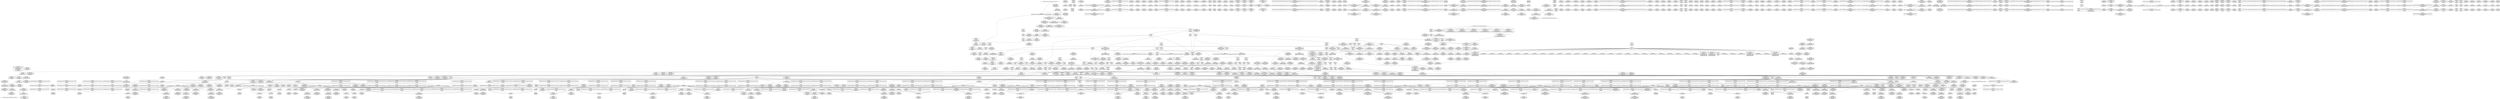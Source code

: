 digraph {
	CE0x511b300 [shape=record,shape=Mrecord,label="{CE0x511b300|_ret_%struct.task_struct*_%tmp4,_!dbg_!27714|./arch/x86/include/asm/current.h,14}"]
	CE0x6c08800 [shape=record,shape=Mrecord,label="{CE0x6c08800|sock_has_perm:_task|Function::sock_has_perm&Arg::task::|*SummSink*}"]
	CE0x51839a0 [shape=record,shape=Mrecord,label="{CE0x51839a0|i64*_getelementptr_inbounds_(_13_x_i64_,_13_x_i64_*___llvm_gcov_ctr126,_i64_0,_i64_10)|*Constant*|*SummSource*}"]
	CE0x51c3130 [shape=record,shape=Mrecord,label="{CE0x51c3130|rcu_lock_release:_tmp1|*SummSource*}"]
	CE0x51b3990 [shape=record,shape=Mrecord,label="{CE0x51b3990|rcu_read_lock:_if.then}"]
	CE0x51958e0 [shape=record,shape=Mrecord,label="{CE0x51958e0|avc_has_perm:_auditdata|Function::avc_has_perm&Arg::auditdata::}"]
	CE0x5225cb0 [shape=record,shape=Mrecord,label="{CE0x5225cb0|i8*_undef|*Constant*}"]
	CE0x5118510 [shape=record,shape=Mrecord,label="{CE0x5118510|avc_has_perm:_ssid|Function::avc_has_perm&Arg::ssid::|*SummSink*}"]
	CE0x51fb410 [shape=record,shape=Mrecord,label="{CE0x51fb410|rcu_lock_release:_tmp2}"]
	CE0x5236560 [shape=record,shape=Mrecord,label="{CE0x5236560|__rcu_read_unlock:_do.end|*SummSource*}"]
	CE0x5153510 [shape=record,shape=Mrecord,label="{CE0x5153510|i32_0|*Constant*}"]
	CE0x51e9100 [shape=record,shape=Mrecord,label="{CE0x51e9100|i8_1|*Constant*}"]
	CE0x51ad860 [shape=record,shape=Mrecord,label="{CE0x51ad860|task_sid:_tmp4|*LoadInst*|security/selinux/hooks.c,208|*SummSink*}"]
	CE0x51c0d00 [shape=record,shape=Mrecord,label="{CE0x51c0d00|_ret_void,_!dbg_!27717|include/linux/rcupdate.h,424|*SummSink*}"]
	CE0x51e54b0 [shape=record,shape=Mrecord,label="{CE0x51e54b0|rcu_read_lock:_tmp15|include/linux/rcupdate.h,882|*SummSource*}"]
	CE0x510cdb0 [shape=record,shape=Mrecord,label="{CE0x510cdb0|32:_%struct.sock*,_:_CRE_0,4_|*MultipleSource*|security/selinux/hooks.c,4253|Function::selinux_socket_shutdown&Arg::sock::}"]
	CE0x51b71a0 [shape=record,shape=Mrecord,label="{CE0x51b71a0|COLLAPSED:_GCMRE___llvm_gcov_ctr131_internal_global_2_x_i64_zeroinitializer:_elem_0:default:}"]
	CE0x5182dd0 [shape=record,shape=Mrecord,label="{CE0x5182dd0|i8*_getelementptr_inbounds_(_41_x_i8_,_41_x_i8_*_.str44,_i32_0,_i32_0)|*Constant*}"]
	CE0x51b9880 [shape=record,shape=Mrecord,label="{CE0x51b9880|task_sid:_tmp11|security/selinux/hooks.c,208|*SummSource*}"]
	CE0x51a35a0 [shape=record,shape=Mrecord,label="{CE0x51a35a0|rcu_read_lock:_tmp11|include/linux/rcupdate.h,882|*SummSource*}"]
	CE0x523b4d0 [shape=record,shape=Mrecord,label="{CE0x523b4d0|i64*_getelementptr_inbounds_(_4_x_i64_,_4_x_i64_*___llvm_gcov_ctr128,_i64_0,_i64_1)|*Constant*}"]
	CE0x513f6d0 [shape=record,shape=Mrecord,label="{CE0x513f6d0|i64*_getelementptr_inbounds_(_2_x_i64_,_2_x_i64_*___llvm_gcov_ctr98,_i64_0,_i64_0)|*Constant*|*SummSink*}"]
	CE0x5150f10 [shape=record,shape=Mrecord,label="{CE0x5150f10|_call_void_mcount()_#3|*SummSink*}"]
	CE0x514ddb0 [shape=record,shape=Mrecord,label="{CE0x514ddb0|GLOBAL:_current_task|Global_var:current_task|*SummSource*}"]
	CE0x515a800 [shape=record,shape=Mrecord,label="{CE0x515a800|_call_void_mcount()_#3|*SummSink*}"]
	CE0x51b1f40 [shape=record,shape=Mrecord,label="{CE0x51b1f40|cred_sid:_tmp4|*LoadInst*|security/selinux/hooks.c,196|*SummSource*}"]
	CE0x51e9df0 [shape=record,shape=Mrecord,label="{CE0x51e9df0|rcu_read_lock:_tmp19|include/linux/rcupdate.h,882|*SummSource*}"]
	CE0x523d1b0 [shape=record,shape=Mrecord,label="{CE0x523d1b0|rcu_lock_release:_tmp3|*SummSource*}"]
	CE0x51d9580 [shape=record,shape=Mrecord,label="{CE0x51d9580|__rcu_read_lock:_do.end|*SummSink*}"]
	CE0x5222e30 [shape=record,shape=Mrecord,label="{CE0x5222e30|__rcu_read_lock:_do.body|*SummSource*}"]
	CE0x5235950 [shape=record,shape=Mrecord,label="{CE0x5235950|__preempt_count_sub:_tmp2|*SummSink*}"]
	CE0x51e5b00 [shape=record,shape=Mrecord,label="{CE0x51e5b00|rcu_read_lock:_tmp16|include/linux/rcupdate.h,882|*SummSink*}"]
	CE0x51d5620 [shape=record,shape=Mrecord,label="{CE0x51d5620|rcu_read_lock:_bb|*SummSink*}"]
	CE0x51e5fd0 [shape=record,shape=Mrecord,label="{CE0x51e5fd0|i64*_getelementptr_inbounds_(_11_x_i64_,_11_x_i64_*___llvm_gcov_ctr127,_i64_0,_i64_8)|*Constant*|*SummSource*}"]
	CE0x5224a20 [shape=record,shape=Mrecord,label="{CE0x5224a20|i64_ptrtoint_(i8*_blockaddress(_rcu_lock_release,_%__here)_to_i64)|*Constant*|*SummSource*}"]
	CE0x51b7710 [shape=record,shape=Mrecord,label="{CE0x51b7710|task_sid:_do.end|*SummSink*}"]
	CE0x51fa0c0 [shape=record,shape=Mrecord,label="{CE0x51fa0c0|rcu_read_unlock:_if.then|*SummSource*}"]
	CE0x5128670 [shape=record,shape=Mrecord,label="{CE0x5128670|get_current:_tmp|*SummSink*}"]
	CE0x5195d70 [shape=record,shape=Mrecord,label="{CE0x5195d70|_ret_i32_%retval.0,_!dbg_!27728|security/selinux/avc.c,775|*SummSource*}"]
	CE0x51fac10 [shape=record,shape=Mrecord,label="{CE0x51fac10|rcu_lock_acquire:_tmp3|*SummSink*}"]
	CE0x51f81d0 [shape=record,shape=Mrecord,label="{CE0x51f81d0|__preempt_count_sub:_bb|*SummSink*}"]
	CE0x51df2a0 [shape=record,shape=Mrecord,label="{CE0x51df2a0|i64*_getelementptr_inbounds_(_4_x_i64_,_4_x_i64_*___llvm_gcov_ctr129,_i64_0,_i64_0)|*Constant*|*SummSink*}"]
	CE0x51c4790 [shape=record,shape=Mrecord,label="{CE0x51c4790|rcu_lock_release:_indirectgoto}"]
	CE0x5134170 [shape=record,shape=Mrecord,label="{CE0x5134170|task_sid:_tmp10|security/selinux/hooks.c,208|*SummSink*}"]
	CE0x5147160 [shape=record,shape=Mrecord,label="{CE0x5147160|_ret_i32_%call1,_!dbg_!27716|security/selinux/hooks.c,4253|*SummSink*}"]
	CE0x511af20 [shape=record,shape=Mrecord,label="{CE0x511af20|selinux_socket_shutdown:_tmp4|*LoadInst*|security/selinux/hooks.c,4253}"]
	CE0x5152b20 [shape=record,shape=Mrecord,label="{CE0x5152b20|task_sid:_tmp4|*LoadInst*|security/selinux/hooks.c,208}"]
	CE0x51f6bd0 [shape=record,shape=Mrecord,label="{CE0x51f6bd0|i64*_getelementptr_inbounds_(_4_x_i64_,_4_x_i64_*___llvm_gcov_ctr133,_i64_0,_i64_1)|*Constant*|*SummSource*}"]
	CE0x51ba300 [shape=record,shape=Mrecord,label="{CE0x51ba300|task_sid:_tmp13|security/selinux/hooks.c,208|*SummSink*}"]
	CE0x51e8b20 [shape=record,shape=Mrecord,label="{CE0x51e8b20|rcu_read_lock:_tmp18|include/linux/rcupdate.h,882}"]
	CE0x5258d30 [shape=record,shape=Mrecord,label="{CE0x5258d30|__preempt_count_add:_do.body}"]
	CE0x51ebd90 [shape=record,shape=Mrecord,label="{CE0x51ebd90|cred_sid:_bb|*SummSink*}"]
	CE0x51ee320 [shape=record,shape=Mrecord,label="{CE0x51ee320|__rcu_read_lock:_tmp7|include/linux/rcupdate.h,240|*SummSource*}"]
	CE0x51951d0 [shape=record,shape=Mrecord,label="{CE0x51951d0|rcu_read_lock:_tmp9|include/linux/rcupdate.h,882}"]
	CE0x5243d40 [shape=record,shape=Mrecord,label="{CE0x5243d40|__preempt_count_add:_tmp5|./arch/x86/include/asm/preempt.h,72|*SummSource*}"]
	CE0x51abfe0 [shape=record,shape=Mrecord,label="{CE0x51abfe0|task_sid:_tmp1}"]
	CE0x51b1dd0 [shape=record,shape=Mrecord,label="{CE0x51b1dd0|cred_sid:_tmp4|*LoadInst*|security/selinux/hooks.c,196}"]
	CE0x51a84a0 [shape=record,shape=Mrecord,label="{CE0x51a84a0|task_sid:_real_cred|security/selinux/hooks.c,208|*SummSource*}"]
	CE0x51eba80 [shape=record,shape=Mrecord,label="{CE0x51eba80|i64*_getelementptr_inbounds_(_2_x_i64_,_2_x_i64_*___llvm_gcov_ctr131,_i64_0,_i64_0)|*Constant*|*SummSink*}"]
	CE0x51b0920 [shape=record,shape=Mrecord,label="{CE0x51b0920|rcu_read_unlock:_tmp6|include/linux/rcupdate.h,933}"]
	CE0x512f290 [shape=record,shape=Mrecord,label="{CE0x512f290|sock_has_perm:_tmp|*SummSink*}"]
	CE0x5153f20 [shape=record,shape=Mrecord,label="{CE0x5153f20|i64*_getelementptr_inbounds_(_4_x_i64_,_4_x_i64_*___llvm_gcov_ctr128,_i64_0,_i64_0)|*Constant*}"]
	CE0x51b49a0 [shape=record,shape=Mrecord,label="{CE0x51b49a0|task_sid:_bb}"]
	CE0x51f6760 [shape=record,shape=Mrecord,label="{CE0x51f6760|rcu_read_unlock:_bb|*SummSource*}"]
	CE0x51ef3a0 [shape=record,shape=Mrecord,label="{CE0x51ef3a0|rcu_read_unlock:_tmp12|include/linux/rcupdate.h,933|*SummSink*}"]
	CE0x51c2390 [shape=record,shape=Mrecord,label="{CE0x51c2390|__rcu_read_unlock:_entry|*SummSink*}"]
	"CONST[source:1(input),value:2(dynamic)][purpose:{object}]"
	CE0x51ff7c0 [shape=record,shape=Mrecord,label="{CE0x51ff7c0|i64*_getelementptr_inbounds_(_11_x_i64_,_11_x_i64_*___llvm_gcov_ctr132,_i64_0,_i64_9)|*Constant*|*SummSink*}"]
	CE0x52377e0 [shape=record,shape=Mrecord,label="{CE0x52377e0|__rcu_read_unlock:_tmp|*SummSource*}"]
	CE0x5111950 [shape=record,shape=Mrecord,label="{CE0x5111950|rcu_read_lock:_entry|*SummSink*}"]
	CE0x511f270 [shape=record,shape=Mrecord,label="{CE0x511f270|selinux_socket_shutdown:_tmp3|*SummSource*}"]
	CE0x51da350 [shape=record,shape=Mrecord,label="{CE0x51da350|GLOBAL:_rcu_lock_acquire|*Constant*|*SummSink*}"]
	CE0x5186190 [shape=record,shape=Mrecord,label="{CE0x5186190|__rcu_read_unlock:_tmp3}"]
	CE0x513c6d0 [shape=record,shape=Mrecord,label="{CE0x513c6d0|rcu_read_unlock:_tmp11|include/linux/rcupdate.h,933|*SummSource*}"]
	CE0x51cb060 [shape=record,shape=Mrecord,label="{CE0x51cb060|__rcu_read_unlock:_tmp5|include/linux/rcupdate.h,244}"]
	CE0x51d63a0 [shape=record,shape=Mrecord,label="{CE0x51d63a0|rcu_read_unlock:_tmp}"]
	CE0x51594d0 [shape=record,shape=Mrecord,label="{CE0x51594d0|GLOBAL:_rcu_read_lock|*Constant*|*SummSource*}"]
	CE0x5223760 [shape=record,shape=Mrecord,label="{CE0x5223760|COLLAPSED:_GCMRE___llvm_gcov_ctr128_internal_global_4_x_i64_zeroinitializer:_elem_0:default:}"]
	CE0x51c9a10 [shape=record,shape=Mrecord,label="{CE0x51c9a10|%struct.lockdep_map*_null|*Constant*|*SummSource*}"]
	CE0x51e5860 [shape=record,shape=Mrecord,label="{CE0x51e5860|rcu_read_lock:_tmp16|include/linux/rcupdate.h,882}"]
	CE0x51822b0 [shape=record,shape=Mrecord,label="{CE0x51822b0|GLOBAL:_lockdep_rcu_suspicious|*Constant*|*SummSink*}"]
	CE0x51be410 [shape=record,shape=Mrecord,label="{CE0x51be410|_call_void_lockdep_rcu_suspicious(i8*_getelementptr_inbounds_(_25_x_i8_,_25_x_i8_*_.str3,_i32_0,_i32_0),_i32_208,_i8*_getelementptr_inbounds_(_41_x_i8_,_41_x_i8_*_.str44,_i32_0,_i32_0))_#10,_!dbg_!27732|security/selinux/hooks.c,208|*SummSink*}"]
	CE0x519f2c0 [shape=record,shape=Mrecord,label="{CE0x519f2c0|i64*_getelementptr_inbounds_(_6_x_i64_,_6_x_i64_*___llvm_gcov_ctr327,_i64_0,_i64_4)|*Constant*|*SummSource*}"]
	CE0x51d29a0 [shape=record,shape=Mrecord,label="{CE0x51d29a0|rcu_read_unlock:_entry|*SummSink*}"]
	CE0x51f44e0 [shape=record,shape=Mrecord,label="{CE0x51f44e0|i64*_getelementptr_inbounds_(_4_x_i64_,_4_x_i64_*___llvm_gcov_ctr128,_i64_0,_i64_3)|*Constant*|*SummSource*}"]
	CE0x5226df0 [shape=record,shape=Mrecord,label="{CE0x5226df0|__preempt_count_add:_tmp6|./arch/x86/include/asm/preempt.h,73|*SummSource*}"]
	CE0x51ec3a0 [shape=record,shape=Mrecord,label="{CE0x51ec3a0|rcu_read_unlock:_tmp14|include/linux/rcupdate.h,933|*SummSource*}"]
	CE0x5235f20 [shape=record,shape=Mrecord,label="{CE0x5235f20|__rcu_read_unlock:_tmp1|*SummSource*}"]
	CE0x51917b0 [shape=record,shape=Mrecord,label="{CE0x51917b0|sock_has_perm:_sid5|security/selinux/hooks.c,3976|*SummSink*}"]
	CE0x5151ce0 [shape=record,shape=Mrecord,label="{CE0x5151ce0|i64*_getelementptr_inbounds_(_13_x_i64_,_13_x_i64_*___llvm_gcov_ctr126,_i64_0,_i64_8)|*Constant*|*SummSink*}"]
	CE0x6c08870 [shape=record,shape=Mrecord,label="{CE0x6c08870|sock_has_perm:_sk|Function::sock_has_perm&Arg::sk::|*SummSource*}"]
	CE0x5187470 [shape=record,shape=Mrecord,label="{CE0x5187470|i64*_getelementptr_inbounds_(_4_x_i64_,_4_x_i64_*___llvm_gcov_ctr135,_i64_0,_i64_3)|*Constant*|*SummSource*}"]
	CE0x523be50 [shape=record,shape=Mrecord,label="{CE0x523be50|i8*_undef|*Constant*}"]
	CE0x51a0240 [shape=record,shape=Mrecord,label="{CE0x51a0240|sock_has_perm:_tmp5|security/selinux/hooks.c,3966}"]
	CE0x51ffe50 [shape=record,shape=Mrecord,label="{CE0x51ffe50|rcu_read_unlock:_tmp19|include/linux/rcupdate.h,933|*SummSource*}"]
	CE0x5119fc0 [shape=record,shape=Mrecord,label="{CE0x5119fc0|selinux_socket_shutdown:_tmp3|*SummSink*}"]
	CE0x6edb9c0 [shape=record,shape=Mrecord,label="{CE0x6edb9c0|GLOBAL:_sock_has_perm|*Constant*}"]
	CE0x515ad80 [shape=record,shape=Mrecord,label="{CE0x515ad80|_call_void_mcount()_#3|*SummSink*}"]
	CE0x51fe0c0 [shape=record,shape=Mrecord,label="{CE0x51fe0c0|rcu_read_unlock:_tmp16|include/linux/rcupdate.h,933|*SummSource*}"]
	CE0x5196140 [shape=record,shape=Mrecord,label="{CE0x5196140|8:_%struct.sock*,_:_SCME_0,4_|*MultipleSource*|security/selinux/hooks.c, 3966|security/selinux/hooks.c,3966|security/selinux/hooks.c,3966}"]
	CE0x5114e10 [shape=record,shape=Mrecord,label="{CE0x5114e10|get_current:_tmp4|./arch/x86/include/asm/current.h,14|*SummSource*}"]
	CE0x5192a30 [shape=record,shape=Mrecord,label="{CE0x5192a30|sock_has_perm:_sid5|security/selinux/hooks.c,3976|*SummSource*}"]
	CE0x5120880 [shape=record,shape=Mrecord,label="{CE0x5120880|get_current:_entry|*SummSink*}"]
	CE0x51b7510 [shape=record,shape=Mrecord,label="{CE0x51b7510|task_sid:_do.end6}"]
	CE0x5152ca0 [shape=record,shape=Mrecord,label="{CE0x5152ca0|task_sid:_tmp4|*LoadInst*|security/selinux/hooks.c,208|*SummSource*}"]
	CE0x51d61f0 [shape=record,shape=Mrecord,label="{CE0x51d61f0|_ret_void,_!dbg_!27719|./arch/x86/include/asm/preempt.h,73|*SummSource*}"]
	CE0x51530b0 [shape=record,shape=Mrecord,label="{CE0x51530b0|_ret_void,_!dbg_!27717|include/linux/rcupdate.h,240|*SummSource*}"]
	CE0x512a680 [shape=record,shape=Mrecord,label="{CE0x512a680|sock_has_perm:_if.then|*SummSource*}"]
	CE0x51ed5e0 [shape=record,shape=Mrecord,label="{CE0x51ed5e0|rcu_read_unlock:_tmp13|include/linux/rcupdate.h,933|*SummSource*}"]
	CE0x51f58b0 [shape=record,shape=Mrecord,label="{CE0x51f58b0|rcu_read_unlock:_if.end|*SummSource*}"]
	CE0x51e5ea0 [shape=record,shape=Mrecord,label="{CE0x51e5ea0|i64*_getelementptr_inbounds_(_11_x_i64_,_11_x_i64_*___llvm_gcov_ctr127,_i64_0,_i64_8)|*Constant*}"]
	CE0x511f010 [shape=record,shape=Mrecord,label="{CE0x511f010|GLOBAL:_lock_release|*Constant*|*SummSink*}"]
	CE0x51fbb40 [shape=record,shape=Mrecord,label="{CE0x51fbb40|__rcu_read_lock:_tmp4|include/linux/rcupdate.h,239|*SummSource*}"]
	CE0x511bae0 [shape=record,shape=Mrecord,label="{CE0x511bae0|i32_22|*Constant*|*SummSink*}"]
	CE0x5235ca0 [shape=record,shape=Mrecord,label="{CE0x5235ca0|_call_void_asm_addl_$1,_%gs:$0_,_*m,ri,*m,_dirflag_,_fpsr_,_flags_(i32*___preempt_count,_i32_%sub,_i32*___preempt_count)_#3,_!dbg_!27717,_!srcloc_!27718|./arch/x86/include/asm/preempt.h,77|*SummSource*}"]
	CE0x51fbef0 [shape=record,shape=Mrecord,label="{CE0x51fbef0|rcu_read_unlock:_tmp8|include/linux/rcupdate.h,933|*SummSink*}"]
	CE0x51b1930 [shape=record,shape=Mrecord,label="{CE0x51b1930|task_sid:_tmp9|security/selinux/hooks.c,208}"]
	CE0x51abde0 [shape=record,shape=Mrecord,label="{CE0x51abde0|cred_sid:_tmp3}"]
	CE0x5154150 [shape=record,shape=Mrecord,label="{CE0x5154150|8:_%struct.sock*,_:_SCME_18,20_|*MultipleSource*|security/selinux/hooks.c, 3966|security/selinux/hooks.c,3966|security/selinux/hooks.c,3966}"]
	CE0x51483d0 [shape=record,shape=Mrecord,label="{CE0x51483d0|get_current:_bb}"]
	CE0x51bc1c0 [shape=record,shape=Mrecord,label="{CE0x51bc1c0|task_sid:_tmp16|security/selinux/hooks.c,208}"]
	CE0x5109aa0 [shape=record,shape=Mrecord,label="{CE0x5109aa0|sock_has_perm:_task|Function::sock_has_perm&Arg::task::}"]
	CE0x51d2150 [shape=record,shape=Mrecord,label="{CE0x51d2150|_call_void_rcu_read_unlock()_#10,_!dbg_!27748|security/selinux/hooks.c,209}"]
	CE0x519f9e0 [shape=record,shape=Mrecord,label="{CE0x519f9e0|sock_has_perm:_tmp3|security/selinux/hooks.c,3964}"]
	CE0x51ced40 [shape=record,shape=Mrecord,label="{CE0x51ced40|_call_void_lock_release(%struct.lockdep_map*_%map,_i32_1,_i64_ptrtoint_(i8*_blockaddress(_rcu_lock_release,_%__here)_to_i64))_#10,_!dbg_!27716|include/linux/rcupdate.h,423}"]
	CE0x51afc80 [shape=record,shape=Mrecord,label="{CE0x51afc80|cred_sid:_tmp1}"]
	CE0x51b1500 [shape=record,shape=Mrecord,label="{CE0x51b1500|rcu_read_lock:_tobool|include/linux/rcupdate.h,882}"]
	CE0x5133d50 [shape=record,shape=Mrecord,label="{CE0x5133d50|i64_5|*Constant*|*SummSource*}"]
	CE0x511b3d0 [shape=record,shape=Mrecord,label="{CE0x511b3d0|i64_1|*Constant*}"]
	CE0x51b7130 [shape=record,shape=Mrecord,label="{CE0x51b7130|cred_sid:_tmp}"]
	CE0x5154d20 [shape=record,shape=Mrecord,label="{CE0x5154d20|i32_0|*Constant*}"]
	CE0x51b2ad0 [shape=record,shape=Mrecord,label="{CE0x51b2ad0|rcu_lock_acquire:_map|Function::rcu_lock_acquire&Arg::map::|*SummSource*}"]
	CE0x513bb80 [shape=record,shape=Mrecord,label="{CE0x513bb80|task_sid:_if.end}"]
	CE0x510cf10 [shape=record,shape=Mrecord,label="{CE0x510cf10|sock_has_perm:_perms|Function::sock_has_perm&Arg::perms::|*SummSource*}"]
	CE0x51b7650 [shape=record,shape=Mrecord,label="{CE0x51b7650|task_sid:_do.end|*SummSource*}"]
	CE0x51a98e0 [shape=record,shape=Mrecord,label="{CE0x51a98e0|rcu_read_lock:_tmp1|*SummSource*}"]
	CE0x52411d0 [shape=record,shape=Mrecord,label="{CE0x52411d0|__preempt_count_sub:_val|Function::__preempt_count_sub&Arg::val::|*SummSource*}"]
	CE0x5114b80 [shape=record,shape=Mrecord,label="{CE0x5114b80|task_sid:_tmp3|*SummSource*}"]
	CE0x513be20 [shape=record,shape=Mrecord,label="{CE0x513be20|rcu_read_lock:_call3|include/linux/rcupdate.h,882|*SummSink*}"]
	CE0x51830c0 [shape=record,shape=Mrecord,label="{CE0x51830c0|task_sid:_tmp21|security/selinux/hooks.c,208|*SummSource*}"]
	CE0x51b7210 [shape=record,shape=Mrecord,label="{CE0x51b7210|cred_sid:_tmp|*SummSource*}"]
	CE0x515b6b0 [shape=record,shape=Mrecord,label="{CE0x515b6b0|sock_has_perm:_tmp13|security/selinux/hooks.c,3972|*SummSink*}"]
	CE0x51ac3a0 [shape=record,shape=Mrecord,label="{CE0x51ac3a0|__rcu_read_lock:_entry|*SummSink*}"]
	CE0x51ec8d0 [shape=record,shape=Mrecord,label="{CE0x51ec8d0|rcu_lock_release:_tmp|*SummSink*}"]
	CE0x5188380 [shape=record,shape=Mrecord,label="{CE0x5188380|__preempt_count_add:_do.end|*SummSource*}"]
	CE0x51f4b30 [shape=record,shape=Mrecord,label="{CE0x51f4b30|rcu_read_unlock:_land.lhs.true2|*SummSource*}"]
	CE0x512e3f0 [shape=record,shape=Mrecord,label="{CE0x512e3f0|i64_1|*Constant*|*SummSink*}"]
	CE0x512d0c0 [shape=record,shape=Mrecord,label="{CE0x512d0c0|i64*_getelementptr_inbounds_(_2_x_i64_,_2_x_i64_*___llvm_gcov_ctr98,_i64_0,_i64_0)|*Constant*|*SummSource*}"]
	CE0x512a7c0 [shape=record,shape=Mrecord,label="{CE0x512a7c0|sock_has_perm:_bb}"]
	CE0x51ec940 [shape=record,shape=Mrecord,label="{CE0x51ec940|i64*_getelementptr_inbounds_(_4_x_i64_,_4_x_i64_*___llvm_gcov_ctr133,_i64_0,_i64_1)|*Constant*}"]
	CE0x51cf260 [shape=record,shape=Mrecord,label="{CE0x51cf260|rcu_lock_acquire:_indirectgoto|*SummSource*}"]
	CE0x522d0d0 [shape=record,shape=Mrecord,label="{CE0x522d0d0|_call_void_mcount()_#3|*SummSink*}"]
	CE0x51a3420 [shape=record,shape=Mrecord,label="{CE0x51a3420|rcu_read_lock:_tmp11|include/linux/rcupdate.h,882}"]
	CE0x51eb6b0 [shape=record,shape=Mrecord,label="{CE0x51eb6b0|rcu_read_lock:_tmp22|include/linux/rcupdate.h,884|*SummSource*}"]
	CE0x51fa000 [shape=record,shape=Mrecord,label="{CE0x51fa000|rcu_read_unlock:_if.then}"]
	CE0x51e9230 [shape=record,shape=Mrecord,label="{CE0x51e9230|_call_void_lockdep_rcu_suspicious(i8*_getelementptr_inbounds_(_25_x_i8_,_25_x_i8_*_.str45,_i32_0,_i32_0),_i32_883,_i8*_getelementptr_inbounds_(_42_x_i8_,_42_x_i8_*_.str46,_i32_0,_i32_0))_#10,_!dbg_!27728|include/linux/rcupdate.h,882}"]
	CE0x51f5290 [shape=record,shape=Mrecord,label="{CE0x51f5290|rcu_read_unlock:_tmp4|include/linux/rcupdate.h,933}"]
	CE0x51f6a00 [shape=record,shape=Mrecord,label="{CE0x51f6a00|rcu_read_unlock:_land.lhs.true}"]
	CE0x5259b50 [shape=record,shape=Mrecord,label="{CE0x5259b50|i64*_getelementptr_inbounds_(_4_x_i64_,_4_x_i64_*___llvm_gcov_ctr129,_i64_0,_i64_3)|*Constant*|*SummSink*}"]
	CE0x5183b30 [shape=record,shape=Mrecord,label="{CE0x5183b30|task_sid:_tmp24|security/selinux/hooks.c,208|*SummSource*}"]
	CE0x51b1720 [shape=record,shape=Mrecord,label="{CE0x51b1720|task_sid:_tmp6|security/selinux/hooks.c,208|*SummSink*}"]
	CE0x5228740 [shape=record,shape=Mrecord,label="{CE0x5228740|_call_void_mcount()_#3|*SummSink*}"]
	CE0x5196a40 [shape=record,shape=Mrecord,label="{CE0x5196a40|rcu_lock_acquire:_tmp1}"]
	CE0x51c9230 [shape=record,shape=Mrecord,label="{CE0x51c9230|i32_0|*Constant*}"]
	CE0x519d440 [shape=record,shape=Mrecord,label="{CE0x519d440|i64_2|*Constant*|*SummSource*}"]
	CE0x51ba1d0 [shape=record,shape=Mrecord,label="{CE0x51ba1d0|task_sid:_tmp13|security/selinux/hooks.c,208|*SummSource*}"]
	CE0x512b750 [shape=record,shape=Mrecord,label="{CE0x512b750|_call_void_mcount()_#3|*SummSink*}"]
	CE0x5133830 [shape=record,shape=Mrecord,label="{CE0x5133830|i64_3|*Constant*}"]
	CE0x51d8c60 [shape=record,shape=Mrecord,label="{CE0x51d8c60|rcu_lock_acquire:_bb|*SummSink*}"]
	CE0x51b9720 [shape=record,shape=Mrecord,label="{CE0x51b9720|task_sid:_tmp11|security/selinux/hooks.c,208}"]
	CE0x5114eb0 [shape=record,shape=Mrecord,label="{CE0x5114eb0|get_current:_tmp4|./arch/x86/include/asm/current.h,14|*SummSink*}"]
	CE0x5259450 [shape=record,shape=Mrecord,label="{CE0x5259450|__rcu_read_unlock:_do.body|*SummSource*}"]
	CE0x519b670 [shape=record,shape=Mrecord,label="{CE0x519b670|i64_56|*Constant*|*SummSink*}"]
	CE0x51ecb80 [shape=record,shape=Mrecord,label="{CE0x51ecb80|rcu_lock_release:_tmp1}"]
	CE0x5112950 [shape=record,shape=Mrecord,label="{CE0x5112950|get_current:_tmp2}"]
	CE0x51fb950 [shape=record,shape=Mrecord,label="{CE0x51fb950|GLOBAL:_rcu_read_unlock.__warned|Global_var:rcu_read_unlock.__warned|*SummSource*}"]
	CE0x51a0940 [shape=record,shape=Mrecord,label="{CE0x51a0940|i8_0|*Constant*|*SummSink*}"]
	CE0x523ba60 [shape=record,shape=Mrecord,label="{CE0x523ba60|rcu_lock_acquire:_tmp7}"]
	CE0x51824a0 [shape=record,shape=Mrecord,label="{CE0x51824a0|i32_208|*Constant*}"]
	CE0x51b5f00 [shape=record,shape=Mrecord,label="{CE0x51b5f00|rcu_read_lock:_tmp3}"]
	CE0x523dd00 [shape=record,shape=Mrecord,label="{CE0x523dd00|rcu_lock_release:_bb|*SummSource*}"]
	CE0x5157470 [shape=record,shape=Mrecord,label="{CE0x5157470|avc_has_perm:_entry|*SummSink*}"]
	CE0x52376e0 [shape=record,shape=Mrecord,label="{CE0x52376e0|__rcu_read_lock:_do.end|*SummSource*}"]
	CE0x51af0a0 [shape=record,shape=Mrecord,label="{CE0x51af0a0|COLLAPSED:_GCMRE___llvm_gcov_ctr126_internal_global_13_x_i64_zeroinitializer:_elem_0:default:}"]
	CE0x51ca940 [shape=record,shape=Mrecord,label="{CE0x51ca940|rcu_lock_acquire:_tmp6|*SummSink*}"]
	CE0x51fbbb0 [shape=record,shape=Mrecord,label="{CE0x51fbbb0|__rcu_read_lock:_tmp4|include/linux/rcupdate.h,239|*SummSink*}"]
	CE0x51b61c0 [shape=record,shape=Mrecord,label="{CE0x51b61c0|task_sid:_do.body|*SummSource*}"]
	CE0x51a4260 [shape=record,shape=Mrecord,label="{CE0x51a4260|sock_has_perm:_tmp18|security/selinux/hooks.c,3977|*SummSink*}"]
	CE0x5193830 [shape=record,shape=Mrecord,label="{CE0x5193830|i32_4|*Constant*|*SummSource*}"]
	CE0x519fb50 [shape=record,shape=Mrecord,label="{CE0x519fb50|sock_has_perm:_tmp3|security/selinux/hooks.c,3964|*SummSource*}"]
	CE0x5111810 [shape=record,shape=Mrecord,label="{CE0x5111810|rcu_read_lock:_entry|*SummSource*}"]
	CE0x513b6a0 [shape=record,shape=Mrecord,label="{CE0x513b6a0|sock_has_perm:_tmp19|security/selinux/hooks.c,3977}"]
	CE0x511f540 [shape=record,shape=Mrecord,label="{CE0x511f540|i32_2|*Constant*|*SummSink*}"]
	CE0x51c14e0 [shape=record,shape=Mrecord,label="{CE0x51c14e0|_ret_void,_!dbg_!27717|include/linux/rcupdate.h,424}"]
	CE0x51bd7d0 [shape=record,shape=Mrecord,label="{CE0x51bd7d0|task_sid:_tmp19|security/selinux/hooks.c,208}"]
	CE0x51cb780 [shape=record,shape=Mrecord,label="{CE0x51cb780|__rcu_read_lock:_tmp1|*SummSource*}"]
	CE0x510eaa0 [shape=record,shape=Mrecord,label="{CE0x510eaa0|i32_0|*Constant*|*SummSink*}"]
	CE0x5115930 [shape=record,shape=Mrecord,label="{CE0x5115930|i64*_getelementptr_inbounds_(_13_x_i64_,_13_x_i64_*___llvm_gcov_ctr126,_i64_0,_i64_0)|*Constant*|*SummSource*}"]
	CE0x51b37a0 [shape=record,shape=Mrecord,label="{CE0x51b37a0|rcu_read_lock:_if.end|*SummSource*}"]
	CE0x51346d0 [shape=record,shape=Mrecord,label="{CE0x51346d0|GLOBAL:_rcu_read_lock|*Constant*}"]
	CE0x51fb020 [shape=record,shape=Mrecord,label="{CE0x51fb020|rcu_read_unlock:_do.body|*SummSource*}"]
	CE0x51ca620 [shape=record,shape=Mrecord,label="{CE0x51ca620|rcu_lock_acquire:_tmp6}"]
	CE0x51f31f0 [shape=record,shape=Mrecord,label="{CE0x51f31f0|rcu_read_unlock:_call|include/linux/rcupdate.h,933}"]
	CE0x51ba8a0 [shape=record,shape=Mrecord,label="{CE0x51ba8a0|task_sid:_call3|security/selinux/hooks.c,208|*SummSink*}"]
	CE0x51c4c60 [shape=record,shape=Mrecord,label="{CE0x51c4c60|_call_void_mcount()_#3}"]
	CE0x511ed70 [shape=record,shape=Mrecord,label="{CE0x511ed70|GLOBAL:_lock_release|*Constant*|*SummSource*}"]
	CE0x5184260 [shape=record,shape=Mrecord,label="{CE0x5184260|task_sid:_tmp23|security/selinux/hooks.c,208|*SummSink*}"]
	CE0x51b4d10 [shape=record,shape=Mrecord,label="{CE0x51b4d10|_call_void_mcount()_#3|*SummSink*}"]
	CE0x51e7950 [shape=record,shape=Mrecord,label="{CE0x51e7950|i8*_getelementptr_inbounds_(_42_x_i8_,_42_x_i8_*_.str46,_i32_0,_i32_0)|*Constant*|*SummSink*}"]
	CE0x5115840 [shape=record,shape=Mrecord,label="{CE0x5115840|i64*_getelementptr_inbounds_(_13_x_i64_,_13_x_i64_*___llvm_gcov_ctr126,_i64_0,_i64_0)|*Constant*}"]
	CE0x51ae5d0 [shape=record,shape=Mrecord,label="{CE0x51ae5d0|rcu_lock_acquire:_map|Function::rcu_lock_acquire&Arg::map::}"]
	CE0x51d8230 [shape=record,shape=Mrecord,label="{CE0x51d8230|rcu_read_lock:_tmp8|include/linux/rcupdate.h,882}"]
	CE0x51a25a0 [shape=record,shape=Mrecord,label="{CE0x51a25a0|__preempt_count_add:_tmp2}"]
	CE0x51b53e0 [shape=record,shape=Mrecord,label="{CE0x51b53e0|rcu_read_unlock:_tmp3|*SummSource*}"]
	CE0x519be40 [shape=record,shape=Mrecord,label="{CE0x519be40|i32_2|*Constant*|*SummSource*}"]
	CE0x51fb480 [shape=record,shape=Mrecord,label="{CE0x51fb480|rcu_lock_release:_tmp2|*SummSource*}"]
	CE0x51cdcf0 [shape=record,shape=Mrecord,label="{CE0x51cdcf0|rcu_lock_release:_tmp6|*SummSink*}"]
	CE0x51c9360 [shape=record,shape=Mrecord,label="{CE0x51c9360|i32_2|*Constant*}"]
	CE0x52276e0 [shape=record,shape=Mrecord,label="{CE0x52276e0|__preempt_count_sub:_tmp7|./arch/x86/include/asm/preempt.h,78}"]
	CE0x51a8850 [shape=record,shape=Mrecord,label="{CE0x51a8850|cred_sid:_tmp3|*SummSink*}"]
	CE0x51c0840 [shape=record,shape=Mrecord,label="{CE0x51c0840|GLOBAL:_rcu_lock_release|*Constant*|*SummSink*}"]
	CE0x51d7210 [shape=record,shape=Mrecord,label="{CE0x51d7210|rcu_read_lock:_tmp6|include/linux/rcupdate.h,882|*SummSink*}"]
	CE0x51bcba0 [shape=record,shape=Mrecord,label="{CE0x51bcba0|i64*_getelementptr_inbounds_(_13_x_i64_,_13_x_i64_*___llvm_gcov_ctr126,_i64_0,_i64_8)|*Constant*}"]
	CE0x51078c0 [shape=record,shape=Mrecord,label="{CE0x51078c0|32:_%struct.sock*,_:_CRE_32,40_|*MultipleSource*|security/selinux/hooks.c,4253|Function::selinux_socket_shutdown&Arg::sock::}"]
	CE0x51a90e0 [shape=record,shape=Mrecord,label="{CE0x51a90e0|i64*_getelementptr_inbounds_(_11_x_i64_,_11_x_i64_*___llvm_gcov_ctr127,_i64_0,_i64_1)|*Constant*|*SummSource*}"]
	CE0x51c0a60 [shape=record,shape=Mrecord,label="{CE0x51c0a60|GLOBAL:_rcu_lock_release|*Constant*|*SummSource*}"]
	CE0x51b7580 [shape=record,shape=Mrecord,label="{CE0x51b7580|task_sid:_do.end}"]
	CE0x518d2b0 [shape=record,shape=Mrecord,label="{CE0x518d2b0|__preempt_count_add:_tmp3|*SummSource*}"]
	CE0x51e49c0 [shape=record,shape=Mrecord,label="{CE0x51e49c0|rcu_read_lock:_tmp13|include/linux/rcupdate.h,882|*SummSource*}"]
	CE0x5184de0 [shape=record,shape=Mrecord,label="{CE0x5184de0|task_sid:_tmp25|security/selinux/hooks.c,208}"]
	CE0x51e0a30 [shape=record,shape=Mrecord,label="{CE0x51e0a30|__preempt_count_sub:_tmp2}"]
	CE0x5241860 [shape=record,shape=Mrecord,label="{CE0x5241860|__rcu_read_unlock:_tmp2|*SummSink*}"]
	CE0x5183a50 [shape=record,shape=Mrecord,label="{CE0x5183a50|i64*_getelementptr_inbounds_(_13_x_i64_,_13_x_i64_*___llvm_gcov_ctr126,_i64_0,_i64_10)|*Constant*|*SummSink*}"]
	CE0x515b4a0 [shape=record,shape=Mrecord,label="{CE0x515b4a0|i32_59|*Constant*|*SummSink*}"]
	CE0x51f7920 [shape=record,shape=Mrecord,label="{CE0x51f7920|rcu_read_unlock:_tmp9|include/linux/rcupdate.h,933|*SummSource*}"]
	CE0x5195bb0 [shape=record,shape=Mrecord,label="{CE0x5195bb0|avc_has_perm:_auditdata|Function::avc_has_perm&Arg::auditdata::|*SummSink*}"]
	CE0x519b930 [shape=record,shape=Mrecord,label="{CE0x519b930|sock_has_perm:_call|security/selinux/hooks.c,3967|*SummSink*}"]
	CE0x51f4a40 [shape=record,shape=Mrecord,label="{CE0x51f4a40|rcu_read_unlock:_land.lhs.true2}"]
	CE0x51da790 [shape=record,shape=Mrecord,label="{CE0x51da790|i64*_getelementptr_inbounds_(_4_x_i64_,_4_x_i64_*___llvm_gcov_ctr128,_i64_0,_i64_2)|*Constant*|*SummSource*}"]
	CE0x51ca690 [shape=record,shape=Mrecord,label="{CE0x51ca690|i64*_getelementptr_inbounds_(_4_x_i64_,_4_x_i64_*___llvm_gcov_ctr130,_i64_0,_i64_3)|*Constant*|*SummSink*}"]
	CE0x51b9c30 [shape=record,shape=Mrecord,label="{CE0x51b9c30|task_sid:_tmp12|security/selinux/hooks.c,208}"]
	CE0x5134ae0 [shape=record,shape=Mrecord,label="{CE0x5134ae0|sock_has_perm:_bb|*SummSource*}"]
	CE0x5182be0 [shape=record,shape=Mrecord,label="{CE0x5182be0|i32_208|*Constant*|*SummSink*}"]
	CE0x51d5a00 [shape=record,shape=Mrecord,label="{CE0x51d5a00|0:_i32,_4:_i32,_8:_i32,_12:_i32,_:_CMRE_4,8_|*MultipleSource*|security/selinux/hooks.c,196|security/selinux/hooks.c,197|*LoadInst*|security/selinux/hooks.c,196}"]
	CE0x52548c0 [shape=record,shape=Mrecord,label="{CE0x52548c0|i64*_getelementptr_inbounds_(_4_x_i64_,_4_x_i64_*___llvm_gcov_ctr134,_i64_0,_i64_3)|*Constant*}"]
	CE0x51d2930 [shape=record,shape=Mrecord,label="{CE0x51d2930|rcu_read_unlock:_entry}"]
	CE0x5107d50 [shape=record,shape=Mrecord,label="{CE0x5107d50|selinux_socket_shutdown:_call|security/selinux/hooks.c,4253|*SummSource*}"]
	CE0x5149640 [shape=record,shape=Mrecord,label="{CE0x5149640|GLOBAL:_sock_has_perm|*Constant*|*SummSink*}"]
	CE0x5108210 [shape=record,shape=Mrecord,label="{CE0x5108210|selinux_socket_shutdown:_sk|security/selinux/hooks.c,4253|*SummSource*}"]
	CE0x513bbf0 [shape=record,shape=Mrecord,label="{CE0x513bbf0|sock_has_perm:_tmp20|security/selinux/hooks.c,3977}"]
	CE0x51ff560 [shape=record,shape=Mrecord,label="{CE0x51ff560|i64*_getelementptr_inbounds_(_11_x_i64_,_11_x_i64_*___llvm_gcov_ctr132,_i64_0,_i64_9)|*Constant*}"]
	CE0x510f650 [shape=record,shape=Mrecord,label="{CE0x510f650|selinux_socket_shutdown:_bb|*SummSink*}"]
	CE0x51aae90 [shape=record,shape=Mrecord,label="{CE0x51aae90|task_sid:_tmp1|*SummSink*}"]
	CE0x51f5550 [shape=record,shape=Mrecord,label="{CE0x51f5550|__rcu_read_lock:_tmp5|include/linux/rcupdate.h,239|*SummSource*}"]
	CE0x51eaa80 [shape=record,shape=Mrecord,label="{CE0x51eaa80|i64*_getelementptr_inbounds_(_11_x_i64_,_11_x_i64_*___llvm_gcov_ctr127,_i64_0,_i64_10)|*Constant*}"]
	CE0x523e0c0 [shape=record,shape=Mrecord,label="{CE0x523e0c0|__rcu_read_lock:_do.body|*SummSink*}"]
	CE0x51bfd70 [shape=record,shape=Mrecord,label="{CE0x51bfd70|rcu_read_unlock:_tmp22|include/linux/rcupdate.h,935|*SummSource*}"]
	CE0x51a0510 [shape=record,shape=Mrecord,label="{CE0x51a0510|sock_has_perm:_tmp5|security/selinux/hooks.c,3966|*SummSink*}"]
	CE0x51f75e0 [shape=record,shape=Mrecord,label="{CE0x51f75e0|rcu_lock_acquire:_indirectgoto}"]
	CE0x513e3e0 [shape=record,shape=Mrecord,label="{CE0x513e3e0|i64*_getelementptr_inbounds_(_11_x_i64_,_11_x_i64_*___llvm_gcov_ctr132,_i64_0,_i64_1)|*Constant*|*SummSource*}"]
	CE0x5188410 [shape=record,shape=Mrecord,label="{CE0x5188410|__preempt_count_add:_do.end|*SummSink*}"]
	CE0x51b60f0 [shape=record,shape=Mrecord,label="{CE0x51b60f0|task_sid:_do.body}"]
	CE0x51c2dc0 [shape=record,shape=Mrecord,label="{CE0x51c2dc0|__rcu_read_lock:_bb|*SummSink*}"]
	CE0x51280a0 [shape=record,shape=Mrecord,label="{CE0x51280a0|sock_has_perm:_entry|*SummSource*}"]
	CE0x51188b0 [shape=record,shape=Mrecord,label="{CE0x51188b0|avc_has_perm:_tsid|Function::avc_has_perm&Arg::tsid::|*SummSink*}"]
	CE0x5120c40 [shape=record,shape=Mrecord,label="{CE0x5120c40|sock_has_perm:_net|security/selinux/hooks.c, 3966|*SummSource*}"]
	CE0x51992b0 [shape=record,shape=Mrecord,label="{CE0x51992b0|8:_%struct.sock*,_:_SCME_53,54_}"]
	CE0x5131300 [shape=record,shape=Mrecord,label="{CE0x5131300|i64*_getelementptr_inbounds_(_6_x_i64_,_6_x_i64_*___llvm_gcov_ctr327,_i64_0,_i64_0)|*Constant*|*SummSource*}"]
	CE0x51bc600 [shape=record,shape=Mrecord,label="{CE0x51bc600|task_sid:_tmp17|security/selinux/hooks.c,208}"]
	CE0x51a9af0 [shape=record,shape=Mrecord,label="{CE0x51a9af0|rcu_read_lock:_tmp1|*SummSink*}"]
	CE0x5110980 [shape=record,shape=Mrecord,label="{CE0x5110980|rcu_read_lock:_tmp2}"]
	CE0x51c43c0 [shape=record,shape=Mrecord,label="{CE0x51c43c0|rcu_lock_acquire:_tmp4|include/linux/rcupdate.h,418}"]
	CE0x51f47d0 [shape=record,shape=Mrecord,label="{CE0x51f47d0|i64*_getelementptr_inbounds_(_4_x_i64_,_4_x_i64_*___llvm_gcov_ctr128,_i64_0,_i64_3)|*Constant*|*SummSink*}"]
	CE0x526b160 [shape=record,shape=Mrecord,label="{CE0x526b160|__preempt_count_sub:_do.end}"]
	CE0x513ef30 [shape=record,shape=Mrecord,label="{CE0x513ef30|_call_void___rcu_read_lock()_#10,_!dbg_!27710|include/linux/rcupdate.h,879}"]
	CE0x51acb70 [shape=record,shape=Mrecord,label="{CE0x51acb70|i64*_getelementptr_inbounds_(_2_x_i64_,_2_x_i64_*___llvm_gcov_ctr131,_i64_0,_i64_1)|*Constant*}"]
	CE0x5186310 [shape=record,shape=Mrecord,label="{CE0x5186310|__rcu_read_unlock:_tmp3|*SummSink*}"]
	CE0x519c360 [shape=record,shape=Mrecord,label="{CE0x519c360|16:_i32,_24:_i16,_:_CRE_24,26_|*MultipleSource*|security/selinux/hooks.c,3969|*LoadInst*|security/selinux/hooks.c,3964|security/selinux/hooks.c,3964}"]
	CE0x525a2e0 [shape=record,shape=Mrecord,label="{CE0x525a2e0|__preempt_count_sub:_sub|./arch/x86/include/asm/preempt.h,77|*SummSource*}"]
	CE0x512f320 [shape=record,shape=Mrecord,label="{CE0x512f320|_call_void_mcount()_#3}"]
	CE0x526b3e0 [shape=record,shape=Mrecord,label="{CE0x526b3e0|__preempt_count_sub:_do.body|*SummSource*}"]
	CE0x52410c0 [shape=record,shape=Mrecord,label="{CE0x52410c0|__preempt_count_sub:_val|Function::__preempt_count_sub&Arg::val::}"]
	CE0x51f7db0 [shape=record,shape=Mrecord,label="{CE0x51f7db0|i64*_getelementptr_inbounds_(_4_x_i64_,_4_x_i64_*___llvm_gcov_ctr135,_i64_0,_i64_0)|*Constant*|*SummSink*}"]
	CE0x51a0050 [shape=record,shape=Mrecord,label="{CE0x51a0050|sock_has_perm:_tmp4|security/selinux/hooks.c,3966|*SummSink*}"]
	CE0x51d84a0 [shape=record,shape=Mrecord,label="{CE0x51d84a0|rcu_read_unlock:_tmp5|include/linux/rcupdate.h,933}"]
	CE0x51ed040 [shape=record,shape=Mrecord,label="{CE0x51ed040|rcu_read_unlock:_call3|include/linux/rcupdate.h,933|*SummSink*}"]
	CE0x510d120 [shape=record,shape=Mrecord,label="{CE0x510d120|selinux_socket_shutdown:_tmp1|*SummSource*}"]
	CE0x5222c70 [shape=record,shape=Mrecord,label="{CE0x5222c70|__rcu_read_lock:_tmp|*SummSource*}"]
	CE0x5120de0 [shape=record,shape=Mrecord,label="{CE0x5120de0|sock_has_perm:_task|Function::sock_has_perm&Arg::task::|*SummSource*}"]
	CE0x51bfc00 [shape=record,shape=Mrecord,label="{CE0x51bfc00|rcu_read_unlock:_tmp22|include/linux/rcupdate.h,935}"]
	CE0x519fee0 [shape=record,shape=Mrecord,label="{CE0x519fee0|sock_has_perm:_tmp4|security/selinux/hooks.c,3966|*SummSource*}"]
	CE0x51979c0 [shape=record,shape=Mrecord,label="{CE0x51979c0|8:_%struct.sock*,_:_SCME_32,33_}"]
	CE0x512fd90 [shape=record,shape=Mrecord,label="{CE0x512fd90|task_sid:_land.lhs.true|*SummSource*}"]
	CE0x51b2200 [shape=record,shape=Mrecord,label="{CE0x51b2200|rcu_read_lock:_tmp}"]
	CE0x5229030 [shape=record,shape=Mrecord,label="{CE0x5229030|i64*_getelementptr_inbounds_(_4_x_i64_,_4_x_i64_*___llvm_gcov_ctr134,_i64_0,_i64_1)|*Constant*}"]
	CE0x5200020 [shape=record,shape=Mrecord,label="{CE0x5200020|rcu_read_unlock:_tmp19|include/linux/rcupdate.h,933|*SummSink*}"]
	CE0x5196960 [shape=record,shape=Mrecord,label="{CE0x5196960|rcu_lock_acquire:_tmp|*SummSink*}"]
	CE0x51d0bb0 [shape=record,shape=Mrecord,label="{CE0x51d0bb0|task_sid:_call7|security/selinux/hooks.c,208}"]
	CE0x51b4850 [shape=record,shape=Mrecord,label="{CE0x51b4850|task_sid:_land.lhs.true2|*SummSink*}"]
	CE0x51ff180 [shape=record,shape=Mrecord,label="{CE0x51ff180|i8*_getelementptr_inbounds_(_44_x_i8_,_44_x_i8_*_.str47,_i32_0,_i32_0)|*Constant*|*SummSink*}"]
	CE0x51f3870 [shape=record,shape=Mrecord,label="{CE0x51f3870|GLOBAL:_rcu_read_unlock.__warned|Global_var:rcu_read_unlock.__warned|*SummSink*}"]
	CE0x51b8c00 [shape=record,shape=Mrecord,label="{CE0x51b8c00|rcu_read_lock:_tmp4|include/linux/rcupdate.h,882|*SummSource*}"]
	CE0x5199050 [shape=record,shape=Mrecord,label="{CE0x5199050|8:_%struct.sock*,_:_SCME_51,52_}"]
	CE0x51afac0 [shape=record,shape=Mrecord,label="{CE0x51afac0|GLOBAL:___llvm_gcov_ctr126|Global_var:__llvm_gcov_ctr126|*SummSource*}"]
	CE0x51522d0 [shape=record,shape=Mrecord,label="{CE0x51522d0|i64*_getelementptr_inbounds_(_4_x_i64_,_4_x_i64_*___llvm_gcov_ctr128,_i64_0,_i64_3)|*Constant*}"]
	CE0x51d6a40 [shape=record,shape=Mrecord,label="{CE0x51d6a40|__preempt_count_add:_val|Function::__preempt_count_add&Arg::val::}"]
	CE0x51be2f0 [shape=record,shape=Mrecord,label="{CE0x51be2f0|_call_void_lockdep_rcu_suspicious(i8*_getelementptr_inbounds_(_25_x_i8_,_25_x_i8_*_.str3,_i32_0,_i32_0),_i32_208,_i8*_getelementptr_inbounds_(_41_x_i8_,_41_x_i8_*_.str44,_i32_0,_i32_0))_#10,_!dbg_!27732|security/selinux/hooks.c,208}"]
	CE0x523b190 [shape=record,shape=Mrecord,label="{CE0x523b190|__rcu_read_unlock:_tmp|*SummSink*}"]
	CE0x515ae80 [shape=record,shape=Mrecord,label="{CE0x515ae80|i32_59|*Constant*|*SummSource*}"]
	CE0x51b99b0 [shape=record,shape=Mrecord,label="{CE0x51b99b0|task_sid:_tmp11|security/selinux/hooks.c,208|*SummSink*}"]
	CE0x512fd20 [shape=record,shape=Mrecord,label="{CE0x512fd20|task_sid:_land.lhs.true}"]
	CE0x51b4740 [shape=record,shape=Mrecord,label="{CE0x51b4740|task_sid:_land.lhs.true2|*SummSource*}"]
	CE0x51ef230 [shape=record,shape=Mrecord,label="{CE0x51ef230|rcu_read_unlock:_tmp12|include/linux/rcupdate.h,933|*SummSource*}"]
	CE0x51bf450 [shape=record,shape=Mrecord,label="{CE0x51bf450|i64*_getelementptr_inbounds_(_11_x_i64_,_11_x_i64_*___llvm_gcov_ctr132,_i64_0,_i64_10)|*Constant*|*SummSource*}"]
	CE0x51d9dd0 [shape=record,shape=Mrecord,label="{CE0x51d9dd0|rcu_read_unlock:_tmp6|include/linux/rcupdate.h,933|*SummSink*}"]
	CE0x51cb1b0 [shape=record,shape=Mrecord,label="{CE0x51cb1b0|__rcu_read_unlock:_tmp5|include/linux/rcupdate.h,244|*SummSource*}"]
	CE0x526b280 [shape=record,shape=Mrecord,label="{CE0x526b280|__preempt_count_sub:_do.end|*SummSink*}"]
	CE0x5228120 [shape=record,shape=Mrecord,label="{CE0x5228120|i64*_getelementptr_inbounds_(_4_x_i64_,_4_x_i64_*___llvm_gcov_ctr135,_i64_0,_i64_2)|*Constant*|*SummSource*}"]
	CE0x51f4cb0 [shape=record,shape=Mrecord,label="{CE0x51f4cb0|_call_void_mcount()_#3|*SummSink*}"]
	CE0x514a740 [shape=record,shape=Mrecord,label="{CE0x514a740|_ret_i32_%retval.0,_!dbg_!27740|security/selinux/hooks.c,3977}"]
	CE0x51c9ff0 [shape=record,shape=Mrecord,label="{CE0x51c9ff0|i64_ptrtoint_(i8*_blockaddress(_rcu_lock_acquire,_%__here)_to_i64)|*Constant*|*SummSink*}"]
	CE0x51bd310 [shape=record,shape=Mrecord,label="{CE0x51bd310|task_sid:_tmp18|security/selinux/hooks.c,208|*SummSink*}"]
	CE0x519cee0 [shape=record,shape=Mrecord,label="{CE0x519cee0|sock_has_perm:_cmp|security/selinux/hooks.c,3969}"]
	CE0x51f25c0 [shape=record,shape=Mrecord,label="{CE0x51f25c0|rcu_lock_acquire:_bb}"]
	CE0x5196ee0 [shape=record,shape=Mrecord,label="{CE0x5196ee0|8:_%struct.sock*,_:_SCME_20,22_|*MultipleSource*|security/selinux/hooks.c, 3966|security/selinux/hooks.c,3966|security/selinux/hooks.c,3966}"]
	CE0x51d66d0 [shape=record,shape=Mrecord,label="{CE0x51d66d0|__preempt_count_add:_entry|*SummSink*}"]
	CE0x510f390 [shape=record,shape=Mrecord,label="{CE0x510f390|_ret_%struct.task_struct*_%tmp4,_!dbg_!27714|./arch/x86/include/asm/current.h,14|*SummSink*}"]
	CE0x51b8220 [shape=record,shape=Mrecord,label="{CE0x51b8220|i64*_getelementptr_inbounds_(_2_x_i64_,_2_x_i64_*___llvm_gcov_ctr131,_i64_0,_i64_0)|*Constant*}"]
	CE0x5242750 [shape=record,shape=Mrecord,label="{CE0x5242750|__preempt_count_add:_tmp}"]
	CE0x51f6b10 [shape=record,shape=Mrecord,label="{CE0x51f6b10|i64*_getelementptr_inbounds_(_4_x_i64_,_4_x_i64_*___llvm_gcov_ctr133,_i64_0,_i64_1)|*Constant*|*SummSink*}"]
	CE0x51d6930 [shape=record,shape=Mrecord,label="{CE0x51d6930|_ret_void,_!dbg_!27719|./arch/x86/include/asm/preempt.h,73}"]
	CE0x5114b10 [shape=record,shape=Mrecord,label="{CE0x5114b10|task_sid:_tmp3}"]
	CE0x5131260 [shape=record,shape=Mrecord,label="{CE0x5131260|i64*_getelementptr_inbounds_(_6_x_i64_,_6_x_i64_*___llvm_gcov_ctr327,_i64_0,_i64_0)|*Constant*}"]
	CE0x5236bb0 [shape=record,shape=Mrecord,label="{CE0x5236bb0|i64*_getelementptr_inbounds_(_4_x_i64_,_4_x_i64_*___llvm_gcov_ctr134,_i64_0,_i64_0)|*Constant*|*SummSource*}"]
	CE0x5225430 [shape=record,shape=Mrecord,label="{CE0x5225430|i64*_getelementptr_inbounds_(_4_x_i64_,_4_x_i64_*___llvm_gcov_ctr133,_i64_0,_i64_3)|*Constant*|*SummSink*}"]
	CE0x5185440 [shape=record,shape=Mrecord,label="{CE0x5185440|i64*_getelementptr_inbounds_(_13_x_i64_,_13_x_i64_*___llvm_gcov_ctr126,_i64_0,_i64_9)|*Constant*|*SummSource*}"]
	CE0x51dac30 [shape=record,shape=Mrecord,label="{CE0x51dac30|_call_void_asm_sideeffect_,_memory_,_dirflag_,_fpsr_,_flags_()_#3,_!dbg_!27711,_!srcloc_!27714|include/linux/rcupdate.h,244}"]
	CE0x51d1920 [shape=record,shape=Mrecord,label="{CE0x51d1920|cred_sid:_cred|Function::cred_sid&Arg::cred::|*SummSource*}"]
	CE0x5192160 [shape=record,shape=Mrecord,label="{CE0x5192160|sock_has_perm:_sk4|security/selinux/hooks.c,3974}"]
	CE0x5152160 [shape=record,shape=Mrecord,label="{CE0x5152160|_call_void_asm_sideeffect_,_memory_,_dirflag_,_fpsr_,_flags_()_#3,_!dbg_!27714,_!srcloc_!27715|include/linux/rcupdate.h,239|*SummSink*}"]
	CE0x511a960 [shape=record,shape=Mrecord,label="{CE0x511a960|i64*_getelementptr_inbounds_(_2_x_i64_,_2_x_i64_*___llvm_gcov_ctr98,_i64_0,_i64_1)|*Constant*}"]
	CE0x5128000 [shape=record,shape=Mrecord,label="{CE0x5128000|sock_has_perm:_entry}"]
	CE0x51f27c0 [shape=record,shape=Mrecord,label="{CE0x51f27c0|rcu_read_unlock:_land.lhs.true2|*SummSink*}"]
	CE0x51ffde0 [shape=record,shape=Mrecord,label="{CE0x51ffde0|rcu_read_unlock:_tmp19|include/linux/rcupdate.h,933}"]
	CE0x51f5e50 [shape=record,shape=Mrecord,label="{CE0x51f5e50|__rcu_read_lock:_tmp6|include/linux/rcupdate.h,240}"]
	CE0x522aab0 [shape=record,shape=Mrecord,label="{CE0x522aab0|i64*_getelementptr_inbounds_(_4_x_i64_,_4_x_i64_*___llvm_gcov_ctr133,_i64_0,_i64_0)|*Constant*|*SummSource*}"]
	CE0x5190d90 [shape=record,shape=Mrecord,label="{CE0x5190d90|sock_has_perm:_u2|security/selinux/hooks.c,3974|*SummSink*}"]
	CE0x51c9d50 [shape=record,shape=Mrecord,label="{CE0x51c9d50|i64_ptrtoint_(i8*_blockaddress(_rcu_lock_acquire,_%__here)_to_i64)|*Constant*}"]
	CE0x51fe870 [shape=record,shape=Mrecord,label="{CE0x51fe870|i64*_getelementptr_inbounds_(_11_x_i64_,_11_x_i64_*___llvm_gcov_ctr132,_i64_0,_i64_8)|*Constant*|*SummSink*}"]
	CE0x5130500 [shape=record,shape=Mrecord,label="{CE0x5130500|rcu_read_unlock:_tmp1|*SummSource*}"]
	CE0x511f790 [shape=record,shape=Mrecord,label="{CE0x511f790|sock_has_perm:_sid|security/selinux/hooks.c,3969}"]
	CE0x51ebc20 [shape=record,shape=Mrecord,label="{CE0x51ebc20|cred_sid:_bb|*SummSource*}"]
	CE0x51b15d0 [shape=record,shape=Mrecord,label="{CE0x51b15d0|rcu_read_lock:_tobool|include/linux/rcupdate.h,882|*SummSource*}"]
	CE0x51fdab0 [shape=record,shape=Mrecord,label="{CE0x51fdab0|rcu_read_unlock:_tmp15|include/linux/rcupdate.h,933}"]
	CE0x51a2f00 [shape=record,shape=Mrecord,label="{CE0x51a2f00|rcu_read_lock:_tmp10|include/linux/rcupdate.h,882}"]
	CE0x52827c0 [shape=record,shape=Mrecord,label="{CE0x52827c0|__preempt_count_sub:_tmp1|*SummSource*}"]
	CE0x51dfb90 [shape=record,shape=Mrecord,label="{CE0x51dfb90|__preempt_count_add:_do.end}"]
	CE0x5107df0 [shape=record,shape=Mrecord,label="{CE0x5107df0|get_current:_entry|*SummSource*}"]
	CE0x5240db0 [shape=record,shape=Mrecord,label="{CE0x5240db0|__preempt_count_sub:_entry|*SummSource*}"]
	CE0x51ab230 [shape=record,shape=Mrecord,label="{CE0x51ab230|cred_sid:_tmp2|*SummSource*}"]
	CE0x5222f70 [shape=record,shape=Mrecord,label="{CE0x5222f70|__rcu_read_unlock:_tmp1}"]
	CE0x51cdc80 [shape=record,shape=Mrecord,label="{CE0x51cdc80|rcu_lock_release:_tmp6|*SummSource*}"]
	CE0x513c840 [shape=record,shape=Mrecord,label="{CE0x513c840|rcu_read_unlock:_tmp11|include/linux/rcupdate.h,933|*SummSink*}"]
	CE0x5118840 [shape=record,shape=Mrecord,label="{CE0x5118840|avc_has_perm:_tsid|Function::avc_has_perm&Arg::tsid::|*SummSource*}"]
	CE0x51bb170 [shape=record,shape=Mrecord,label="{CE0x51bb170|i64_6|*Constant*}"]
	CE0x5192290 [shape=record,shape=Mrecord,label="{CE0x5192290|sock_has_perm:_sk4|security/selinux/hooks.c,3974|*SummSource*}"]
	CE0x5223310 [shape=record,shape=Mrecord,label="{CE0x5223310|__rcu_read_lock:_tmp3}"]
	CE0x51f2a00 [shape=record,shape=Mrecord,label="{CE0x51f2a00|i64*_getelementptr_inbounds_(_11_x_i64_,_11_x_i64_*___llvm_gcov_ctr132,_i64_0,_i64_0)|*Constant*|*SummSource*}"]
	CE0x51f7bd0 [shape=record,shape=Mrecord,label="{CE0x51f7bd0|rcu_read_unlock:_tmp10|include/linux/rcupdate.h,933|*SummSink*}"]
	CE0x5223830 [shape=record,shape=Mrecord,label="{CE0x5223830|i64*_getelementptr_inbounds_(_4_x_i64_,_4_x_i64_*___llvm_gcov_ctr128,_i64_0,_i64_0)|*Constant*|*SummSink*}"]
	CE0x51b7920 [shape=record,shape=Mrecord,label="{CE0x51b7920|rcu_lock_acquire:_entry|*SummSink*}"]
	CE0x510c6d0 [shape=record,shape=Mrecord,label="{CE0x510c6d0|i32_5|*Constant*|*SummSource*}"]
	CE0x5237db0 [shape=record,shape=Mrecord,label="{CE0x5237db0|rcu_lock_release:_tmp5|include/linux/rcupdate.h,423|*SummSource*}"]
	CE0x51d6180 [shape=record,shape=Mrecord,label="{CE0x51d6180|_call_void_asm_sideeffect_,_memory_,_dirflag_,_fpsr_,_flags_()_#3,_!dbg_!27714,_!srcloc_!27715|include/linux/rcupdate.h,239|*SummSource*}"]
	CE0x5227e90 [shape=record,shape=Mrecord,label="{CE0x5227e90|__preempt_count_sub:_tmp1}"]
	"CONST[source:0(mediator),value:2(dynamic)][purpose:{subject}]"
	CE0x51ae7a0 [shape=record,shape=Mrecord,label="{CE0x51ae7a0|task_sid:_tobool|security/selinux/hooks.c,208}"]
	CE0x523e1c0 [shape=record,shape=Mrecord,label="{CE0x523e1c0|__rcu_read_unlock:_tmp1|*SummSink*}"]
	CE0x5132a60 [shape=record,shape=Mrecord,label="{CE0x5132a60|i64*_getelementptr_inbounds_(_13_x_i64_,_13_x_i64_*___llvm_gcov_ctr126,_i64_0,_i64_0)|*Constant*|*SummSink*}"]
	CE0x512ea80 [shape=record,shape=Mrecord,label="{CE0x512ea80|_call_void_mcount()_#3}"]
	CE0x51928c0 [shape=record,shape=Mrecord,label="{CE0x51928c0|sock_has_perm:_sid5|security/selinux/hooks.c,3976}"]
	CE0x51f3770 [shape=record,shape=Mrecord,label="{CE0x51f3770|__rcu_read_lock:_tmp5|include/linux/rcupdate.h,239}"]
	CE0x5114c50 [shape=record,shape=Mrecord,label="{CE0x5114c50|task_sid:_tmp3|*SummSink*}"]
	CE0x5239820 [shape=record,shape=Mrecord,label="{CE0x5239820|_call_void___preempt_count_sub(i32_1)_#10,_!dbg_!27715|include/linux/rcupdate.h,244}"]
	CE0x51d6820 [shape=record,shape=Mrecord,label="{CE0x51d6820|i32_1|*Constant*}"]
	CE0x51e9fd0 [shape=record,shape=Mrecord,label="{CE0x51e9fd0|rcu_read_lock:_tmp21|include/linux/rcupdate.h,884|*SummSource*}"]
	CE0x51b9ec0 [shape=record,shape=Mrecord,label="{CE0x51b9ec0|task_sid:_tmp12|security/selinux/hooks.c,208|*SummSink*}"]
	CE0x510f860 [shape=record,shape=Mrecord,label="{CE0x510f860|get_current:_entry}"]
	CE0x5152680 [shape=record,shape=Mrecord,label="{CE0x5152680|rcu_read_lock:_do.body|*SummSink*}"]
	CE0x519e1c0 [shape=record,shape=Mrecord,label="{CE0x519e1c0|sock_has_perm:_tmp8|security/selinux/hooks.c,3969}"]
	CE0x51b8290 [shape=record,shape=Mrecord,label="{CE0x51b8290|i64*_getelementptr_inbounds_(_2_x_i64_,_2_x_i64_*___llvm_gcov_ctr131,_i64_0,_i64_0)|*Constant*|*SummSource*}"]
	CE0x5132bf0 [shape=record,shape=Mrecord,label="{CE0x5132bf0|task_sid:_do.end6|*SummSink*}"]
	CE0x51986d0 [shape=record,shape=Mrecord,label="{CE0x51986d0|8:_%struct.sock*,_:_SCME_43,44_}"]
	CE0x523d300 [shape=record,shape=Mrecord,label="{CE0x523d300|rcu_lock_release:_tmp3|*SummSink*}"]
	CE0x5201550 [shape=record,shape=Mrecord,label="{CE0x5201550|rcu_read_unlock:_tmp18|include/linux/rcupdate.h,933|*SummSink*}"]
	CE0x51f9180 [shape=record,shape=Mrecord,label="{CE0x51f9180|__preempt_count_add:_tmp4|./arch/x86/include/asm/preempt.h,72}"]
	CE0x51f9610 [shape=record,shape=Mrecord,label="{CE0x51f9610|rcu_lock_acquire:_tmp3|*SummSource*}"]
	CE0x5158560 [shape=record,shape=Mrecord,label="{CE0x5158560|sock_has_perm:_net|security/selinux/hooks.c, 3966|*SummSink*}"]
	CE0x5241450 [shape=record,shape=Mrecord,label="{CE0x5241450|GLOBAL:___preempt_count|Global_var:__preempt_count}"]
	CE0x51a3710 [shape=record,shape=Mrecord,label="{CE0x51a3710|rcu_read_lock:_tmp11|include/linux/rcupdate.h,882|*SummSink*}"]
	CE0x51ff5d0 [shape=record,shape=Mrecord,label="{CE0x51ff5d0|i64*_getelementptr_inbounds_(_11_x_i64_,_11_x_i64_*___llvm_gcov_ctr132,_i64_0,_i64_9)|*Constant*|*SummSource*}"]
	CE0x5240ea0 [shape=record,shape=Mrecord,label="{CE0x5240ea0|__preempt_count_sub:_entry|*SummSink*}"]
	CE0x5200cf0 [shape=record,shape=Mrecord,label="{CE0x5200cf0|rcu_read_unlock:_tmp17|include/linux/rcupdate.h,933}"]
	CE0x51acbe0 [shape=record,shape=Mrecord,label="{CE0x51acbe0|i64*_getelementptr_inbounds_(_2_x_i64_,_2_x_i64_*___llvm_gcov_ctr131,_i64_0,_i64_1)|*Constant*|*SummSource*}"]
	CE0x510f910 [shape=record,shape=Mrecord,label="{CE0x510f910|COLLAPSED:_GCMRE___llvm_gcov_ctr367_internal_global_2_x_i64_zeroinitializer:_elem_0:default:}"]
	CE0x51b2bb0 [shape=record,shape=Mrecord,label="{CE0x51b2bb0|rcu_lock_acquire:_map|Function::rcu_lock_acquire&Arg::map::|*SummSink*}"]
	CE0x51c3590 [shape=record,shape=Mrecord,label="{CE0x51c3590|_call_void_lock_acquire(%struct.lockdep_map*_%map,_i32_0,_i32_0,_i32_2,_i32_0,_%struct.lockdep_map*_null,_i64_ptrtoint_(i8*_blockaddress(_rcu_lock_acquire,_%__here)_to_i64))_#10,_!dbg_!27716|include/linux/rcupdate.h,418|*SummSource*}"]
	CE0x5198470 [shape=record,shape=Mrecord,label="{CE0x5198470|8:_%struct.sock*,_:_SCME_41,42_}"]
	CE0x51d9c60 [shape=record,shape=Mrecord,label="{CE0x51d9c60|rcu_read_unlock:_tmp6|include/linux/rcupdate.h,933|*SummSource*}"]
	CE0x51d2f10 [shape=record,shape=Mrecord,label="{CE0x51d2f10|_ret_void,_!dbg_!27735|include/linux/rcupdate.h,938}"]
	CE0x51b8a60 [shape=record,shape=Mrecord,label="{CE0x51b8a60|rcu_read_lock:_tmp4|include/linux/rcupdate.h,882}"]
	CE0x51579e0 [shape=record,shape=Mrecord,label="{CE0x51579e0|sock_has_perm:_retval.0|*SummSource*}"]
	CE0x5223ec0 [shape=record,shape=Mrecord,label="{CE0x5223ec0|_call_void_mcount()_#3}"]
	CE0x519f120 [shape=record,shape=Mrecord,label="{CE0x519f120|i64*_getelementptr_inbounds_(_6_x_i64_,_6_x_i64_*___llvm_gcov_ctr327,_i64_0,_i64_4)|*Constant*|*SummSink*}"]
	CE0x51d1160 [shape=record,shape=Mrecord,label="{CE0x51d1160|GLOBAL:_cred_sid|*Constant*}"]
	CE0x51126a0 [shape=record,shape=Mrecord,label="{CE0x51126a0|8:_%struct.sock*,_:_SCME_16,18_|*MultipleSource*|security/selinux/hooks.c, 3966|security/selinux/hooks.c,3966|security/selinux/hooks.c,3966}"]
	CE0x52252a0 [shape=record,shape=Mrecord,label="{CE0x52252a0|i64*_getelementptr_inbounds_(_4_x_i64_,_4_x_i64_*___llvm_gcov_ctr133,_i64_0,_i64_3)|*Constant*|*SummSource*}"]
	CE0x51d7ca0 [shape=record,shape=Mrecord,label="{CE0x51d7ca0|GLOBAL:_rcu_read_lock.__warned|Global_var:rcu_read_lock.__warned|*SummSource*}"]
	CE0x515a1a0 [shape=record,shape=Mrecord,label="{CE0x515a1a0|GLOBAL:___rcu_read_lock|*Constant*|*SummSource*}"]
	CE0x52236f0 [shape=record,shape=Mrecord,label="{CE0x52236f0|__rcu_read_lock:_tmp}"]
	CE0x5223900 [shape=record,shape=Mrecord,label="{CE0x5223900|_call_void_asm_addl_$1,_%gs:$0_,_*m,ri,*m,_dirflag_,_fpsr_,_flags_(i32*___preempt_count,_i32_%val,_i32*___preempt_count)_#3,_!dbg_!27714,_!srcloc_!27717|./arch/x86/include/asm/preempt.h,72}"]
	CE0x5154c10 [shape=record,shape=Mrecord,label="{CE0x5154c10|sock_has_perm:_sk_security|security/selinux/hooks.c,3964|*SummSource*}"]
	CE0x51aab90 [shape=record,shape=Mrecord,label="{CE0x51aab90|rcu_read_lock:_call|include/linux/rcupdate.h,882|*SummSink*}"]
	CE0x513cbc0 [shape=record,shape=Mrecord,label="{CE0x513cbc0|i64_7|*Constant*}"]
	CE0x51954b0 [shape=record,shape=Mrecord,label="{CE0x51954b0|avc_has_perm:_requested|Function::avc_has_perm&Arg::requested::}"]
	CE0x51974b0 [shape=record,shape=Mrecord,label="{CE0x51974b0|8:_%struct.sock*,_:_SCME_27,28_}"]
	CE0x5236140 [shape=record,shape=Mrecord,label="{CE0x5236140|_call_void_mcount()_#3}"]
	CE0x519c9c0 [shape=record,shape=Mrecord,label="{CE0x519c9c0|i64*_getelementptr_inbounds_(_6_x_i64_,_6_x_i64_*___llvm_gcov_ctr327,_i64_0,_i64_3)|*Constant*|*SummSink*}"]
	CE0x514cb30 [shape=record,shape=Mrecord,label="{CE0x514cb30|i32_65536|*Constant*}"]
	CE0x519dde0 [shape=record,shape=Mrecord,label="{CE0x519dde0|i64_0|*Constant*}"]
	CE0x52427c0 [shape=record,shape=Mrecord,label="{CE0x52427c0|COLLAPSED:_GCMRE___llvm_gcov_ctr129_internal_global_4_x_i64_zeroinitializer:_elem_0:default:}"]
	CE0x51931a0 [shape=record,shape=Mrecord,label="{CE0x51931a0|sock_has_perm:_sclass|security/selinux/hooks.c,3976}"]
	CE0x5199d00 [shape=record,shape=Mrecord,label="{CE0x5199d00|task_sid:_entry|*SummSource*}"]
	CE0x5223b60 [shape=record,shape=Mrecord,label="{CE0x5223b60|_call_void_asm_addl_$1,_%gs:$0_,_*m,ri,*m,_dirflag_,_fpsr_,_flags_(i32*___preempt_count,_i32_%val,_i32*___preempt_count)_#3,_!dbg_!27714,_!srcloc_!27717|./arch/x86/include/asm/preempt.h,72|*SummSource*}"]
	CE0x51bb420 [shape=record,shape=Mrecord,label="{CE0x51bb420|i64_6|*Constant*|*SummSink*}"]
	CE0x51bf500 [shape=record,shape=Mrecord,label="{CE0x51bf500|i64*_getelementptr_inbounds_(_11_x_i64_,_11_x_i64_*___llvm_gcov_ctr132,_i64_0,_i64_10)|*Constant*|*SummSink*}"]
	CE0x5199c70 [shape=record,shape=Mrecord,label="{CE0x5199c70|task_sid:_entry}"]
	CE0x5114f60 [shape=record,shape=Mrecord,label="{CE0x5114f60|%struct.task_struct*_(%struct.task_struct**)*_asm_movq_%gs:$_1:P_,$0_,_r,im,_dirflag_,_fpsr_,_flags_}"]
	CE0x518fc40 [shape=record,shape=Mrecord,label="{CE0x518fc40|i8_2|*Constant*|*SummSink*}"]
	CE0x5185660 [shape=record,shape=Mrecord,label="{CE0x5185660|i64*_getelementptr_inbounds_(_13_x_i64_,_13_x_i64_*___llvm_gcov_ctr126,_i64_0,_i64_9)|*Constant*|*SummSink*}"]
	CE0x51831f0 [shape=record,shape=Mrecord,label="{CE0x51831f0|task_sid:_tmp21|security/selinux/hooks.c,208|*SummSink*}"]
	CE0x51d4050 [shape=record,shape=Mrecord,label="{CE0x51d4050|GLOBAL:_rcu_read_lock.__warned|Global_var:rcu_read_lock.__warned}"]
	CE0x515c4a0 [shape=record,shape=Mrecord,label="{CE0x515c4a0|sock_has_perm:_type|security/selinux/hooks.c,3972|*SummSink*}"]
	CE0x5259520 [shape=record,shape=Mrecord,label="{CE0x5259520|__preempt_count_add:_tmp1|*SummSink*}"]
	CE0x51fa800 [shape=record,shape=Mrecord,label="{CE0x51fa800|rcu_read_unlock:_tmp7|include/linux/rcupdate.h,933}"]
	CE0x51ef870 [shape=record,shape=Mrecord,label="{CE0x51ef870|rcu_read_unlock:_call3|include/linux/rcupdate.h,933|*SummSource*}"]
	CE0x510ce60 [shape=record,shape=Mrecord,label="{CE0x510ce60|i32_0|*Constant*|*SummSource*}"]
	CE0x512cde0 [shape=record,shape=Mrecord,label="{CE0x512cde0|sock_has_perm:_if.end}"]
	CE0x51b74a0 [shape=record,shape=Mrecord,label="{CE0x51b74a0|task_sid:_if.end|*SummSink*}"]
	CE0x526b1f0 [shape=record,shape=Mrecord,label="{CE0x526b1f0|__preempt_count_sub:_do.end|*SummSource*}"]
	CE0x51b0340 [shape=record,shape=Mrecord,label="{CE0x51b0340|GLOBAL:_task_sid.__warned|Global_var:task_sid.__warned}"]
	CE0x51ae390 [shape=record,shape=Mrecord,label="{CE0x51ae390|GLOBAL:_rcu_lock_map|Global_var:rcu_lock_map|*SummSource*}"]
	CE0x51bf900 [shape=record,shape=Mrecord,label="{CE0x51bf900|_call_void_rcu_lock_release(%struct.lockdep_map*_rcu_lock_map)_#10,_!dbg_!27733|include/linux/rcupdate.h,935}"]
	CE0x51bb990 [shape=record,shape=Mrecord,label="{CE0x51bb990|task_sid:_tmp14|security/selinux/hooks.c,208|*SummSink*}"]
	CE0x5189a90 [shape=record,shape=Mrecord,label="{CE0x5189a90|i64*_getelementptr_inbounds_(_4_x_i64_,_4_x_i64_*___llvm_gcov_ctr134,_i64_0,_i64_0)|*Constant*|*SummSink*}"]
	CE0x5116050 [shape=record,shape=Mrecord,label="{CE0x5116050|_call_void_mcount()_#3|*SummSource*}"]
	CE0x52399d0 [shape=record,shape=Mrecord,label="{CE0x52399d0|_call_void___preempt_count_sub(i32_1)_#10,_!dbg_!27715|include/linux/rcupdate.h,244|*SummSource*}"]
	CE0x5152750 [shape=record,shape=Mrecord,label="{CE0x5152750|i64*_getelementptr_inbounds_(_11_x_i64_,_11_x_i64_*___llvm_gcov_ctr127,_i64_0,_i64_0)|*Constant*}"]
	CE0x51d91f0 [shape=record,shape=Mrecord,label="{CE0x51d91f0|rcu_read_lock:_tmp5|include/linux/rcupdate.h,882|*SummSink*}"]
	CE0x52368c0 [shape=record,shape=Mrecord,label="{CE0x52368c0|__preempt_count_add:_tmp1}"]
	CE0x51cef70 [shape=record,shape=Mrecord,label="{CE0x51cef70|GLOBAL:___preempt_count_sub|*Constant*}"]
	CE0x51947d0 [shape=record,shape=Mrecord,label="{CE0x51947d0|rcu_read_lock:_tmp8|include/linux/rcupdate.h,882|*SummSource*}"]
	CE0x5153b40 [shape=record,shape=Mrecord,label="{CE0x5153b40|task_sid:_tmp2|*SummSink*}"]
	CE0x51ba070 [shape=record,shape=Mrecord,label="{CE0x51ba070|task_sid:_tmp13|security/selinux/hooks.c,208}"]
	CE0x5240fb0 [shape=record,shape=Mrecord,label="{CE0x5240fb0|_ret_void,_!dbg_!27720|./arch/x86/include/asm/preempt.h,78}"]
	CE0x51cb570 [shape=record,shape=Mrecord,label="{CE0x51cb570|rcu_lock_acquire:_tmp}"]
	CE0x511b570 [shape=record,shape=Mrecord,label="{CE0x511b570|i32_0|*Constant*}"]
	CE0x519f870 [shape=record,shape=Mrecord,label="{CE0x519f870|sock_has_perm:_tmp13|security/selinux/hooks.c,3972|*SummSource*}"]
	CE0x5190170 [shape=record,shape=Mrecord,label="{CE0x5190170|avc_has_perm:_entry}"]
	CE0x5183cb0 [shape=record,shape=Mrecord,label="{CE0x5183cb0|task_sid:_tmp23|security/selinux/hooks.c,208}"]
	CE0x5235b10 [shape=record,shape=Mrecord,label="{CE0x5235b10|_call_void_asm_addl_$1,_%gs:$0_,_*m,ri,*m,_dirflag_,_fpsr_,_flags_(i32*___preempt_count,_i32_%sub,_i32*___preempt_count)_#3,_!dbg_!27717,_!srcloc_!27718|./arch/x86/include/asm/preempt.h,77}"]
	CE0x5195a30 [shape=record,shape=Mrecord,label="{CE0x5195a30|avc_has_perm:_auditdata|Function::avc_has_perm&Arg::auditdata::|*SummSource*}"]
	CE0x5158c90 [shape=record,shape=Mrecord,label="{CE0x5158c90|_call_void_rcu_read_lock()_#10,_!dbg_!27712|security/selinux/hooks.c,207|*SummSink*}"]
	CE0x51bf760 [shape=record,shape=Mrecord,label="{CE0x51bf760|rcu_read_unlock:_tmp22|include/linux/rcupdate.h,935|*SummSink*}"]
	CE0x51da500 [shape=record,shape=Mrecord,label="{CE0x51da500|i64*_getelementptr_inbounds_(_4_x_i64_,_4_x_i64_*___llvm_gcov_ctr128,_i64_0,_i64_2)|*Constant*|*SummSink*}"]
	CE0x523c6d0 [shape=record,shape=Mrecord,label="{CE0x523c6d0|i8*_undef|*Constant*|*SummSource*}"]
	CE0x522a930 [shape=record,shape=Mrecord,label="{CE0x522a930|i64*_getelementptr_inbounds_(_4_x_i64_,_4_x_i64_*___llvm_gcov_ctr133,_i64_0,_i64_0)|*Constant*}"]
	CE0x519d140 [shape=record,shape=Mrecord,label="{CE0x519d140|sock_has_perm:_cmp|security/selinux/hooks.c,3969|*SummSink*}"]
	CE0x51c0140 [shape=record,shape=Mrecord,label="{CE0x51c0140|GLOBAL:_rcu_lock_release|*Constant*}"]
	CE0x523dc30 [shape=record,shape=Mrecord,label="{CE0x523dc30|rcu_lock_release:_bb}"]
	CE0x511c940 [shape=record,shape=Mrecord,label="{CE0x511c940|i32_5|*Constant*}"]
	CE0x51b18a0 [shape=record,shape=Mrecord,label="{CE0x51b18a0|task_sid:_tmp7|security/selinux/hooks.c,208|*SummSource*}"]
	CE0x523d0f0 [shape=record,shape=Mrecord,label="{CE0x523d0f0|rcu_lock_release:_tmp3}"]
	CE0x51f0f50 [shape=record,shape=Mrecord,label="{CE0x51f0f50|i64*_getelementptr_inbounds_(_4_x_i64_,_4_x_i64_*___llvm_gcov_ctr130,_i64_0,_i64_2)|*Constant*}"]
	CE0x510dcf0 [shape=record,shape=Mrecord,label="{CE0x510dcf0|selinux_socket_shutdown:_sock|Function::selinux_socket_shutdown&Arg::sock::|*SummSource*}"]
	CE0x511b1f0 [shape=record,shape=Mrecord,label="{CE0x511b1f0|get_current:_tmp1}"]
	CE0x5192dd0 [shape=record,shape=Mrecord,label="{CE0x5192dd0|sock_has_perm:_sclass|security/selinux/hooks.c,3976|*SummSink*}"]
	CE0x525a830 [shape=record,shape=Mrecord,label="{CE0x525a830|void_(i32*,_i32,_i32*)*_asm_addl_$1,_%gs:$0_,_*m,ri,*m,_dirflag_,_fpsr_,_flags_}"]
	CE0x51f2080 [shape=record,shape=Mrecord,label="{CE0x51f2080|rcu_read_unlock:_tobool|include/linux/rcupdate.h,933|*SummSource*}"]
	CE0x51985a0 [shape=record,shape=Mrecord,label="{CE0x51985a0|8:_%struct.sock*,_:_SCME_42,43_}"]
	CE0x523bb20 [shape=record,shape=Mrecord,label="{CE0x523bb20|rcu_lock_acquire:_tmp7|*SummSource*}"]
	CE0x5114950 [shape=record,shape=Mrecord,label="{CE0x5114950|_call_void_mcount()_#3|*SummSink*}"]
	CE0x5239740 [shape=record,shape=Mrecord,label="{CE0x5239740|_call_void_asm_sideeffect_,_memory_,_dirflag_,_fpsr_,_flags_()_#3,_!dbg_!27711,_!srcloc_!27714|include/linux/rcupdate.h,244|*SummSink*}"]
	CE0x5195870 [shape=record,shape=Mrecord,label="{CE0x5195870|sock_has_perm:_retval.0}"]
	CE0x51f9bd0 [shape=record,shape=Mrecord,label="{CE0x51f9bd0|GLOBAL:___preempt_count_add|*Constant*}"]
	CE0x51b2f40 [shape=record,shape=Mrecord,label="{CE0x51b2f40|_call_void_mcount()_#3}"]
	CE0x51c2bd0 [shape=record,shape=Mrecord,label="{CE0x51c2bd0|__rcu_read_lock:_bb}"]
	CE0x51f7a60 [shape=record,shape=Mrecord,label="{CE0x51f7a60|rcu_read_unlock:_tmp9|include/linux/rcupdate.h,933|*SummSink*}"]
	CE0x5156c40 [shape=record,shape=Mrecord,label="{CE0x5156c40|sock_has_perm:_cleanup}"]
	CE0x5157e80 [shape=record,shape=Mrecord,label="{CE0x5157e80|i64*_getelementptr_inbounds_(_6_x_i64_,_6_x_i64_*___llvm_gcov_ctr327,_i64_0,_i64_5)|*Constant*}"]
	CE0x51aede0 [shape=record,shape=Mrecord,label="{CE0x51aede0|cred_sid:_tmp6|security/selinux/hooks.c,197|*SummSource*}"]
	CE0x515b390 [shape=record,shape=Mrecord,label="{CE0x515b390|sock_has_perm:_if.end|*SummSink*}"]
	CE0x51a2b30 [shape=record,shape=Mrecord,label="{CE0x51a2b30|rcu_read_lock:_tmp9|include/linux/rcupdate.h,882|*SummSink*}"]
	CE0x51b88f0 [shape=record,shape=Mrecord,label="{CE0x51b88f0|rcu_read_lock:_tobool1|include/linux/rcupdate.h,882|*SummSink*}"]
	CE0x51cea90 [shape=record,shape=Mrecord,label="{CE0x51cea90|rcu_lock_release:_tmp4|include/linux/rcupdate.h,423|*SummSink*}"]
	CE0x51eedd0 [shape=record,shape=Mrecord,label="{CE0x51eedd0|__rcu_read_lock:_tmp6|include/linux/rcupdate.h,240|*SummSource*}"]
	CE0x523cb90 [shape=record,shape=Mrecord,label="{CE0x523cb90|rcu_lock_release:___here}"]
	CE0x51c10a0 [shape=record,shape=Mrecord,label="{CE0x51c10a0|rcu_lock_release:_map|Function::rcu_lock_release&Arg::map::|*SummSource*}"]
	CE0x5119460 [shape=record,shape=Mrecord,label="{CE0x5119460|selinux_socket_shutdown:_tmp2|*SummSink*}"]
	CE0x523cc50 [shape=record,shape=Mrecord,label="{CE0x523cc50|rcu_lock_release:___here|*SummSource*}"]
	CE0x51f8ac0 [shape=record,shape=Mrecord,label="{CE0x51f8ac0|rcu_read_unlock:_tmp10|include/linux/rcupdate.h,933|*SummSource*}"]
	CE0x51a07a0 [shape=record,shape=Mrecord,label="{CE0x51a07a0|i8_0|*Constant*|*SummSource*}"]
	CE0x514f090 [shape=record,shape=Mrecord,label="{CE0x514f090|%struct.task_struct*_(%struct.task_struct**)*_asm_movq_%gs:$_1:P_,$0_,_r,im,_dirflag_,_fpsr_,_flags_|*SummSink*}"]
	CE0x5151630 [shape=record,shape=Mrecord,label="{CE0x5151630|rcu_read_unlock:_do.end|*SummSource*}"]
	CE0x51a9620 [shape=record,shape=Mrecord,label="{CE0x51a9620|task_sid:_real_cred|security/selinux/hooks.c,208|*SummSink*}"]
	CE0x52438f0 [shape=record,shape=Mrecord,label="{CE0x52438f0|i64*_getelementptr_inbounds_(_4_x_i64_,_4_x_i64_*___llvm_gcov_ctr129,_i64_0,_i64_2)|*Constant*|*SummSource*}"]
	CE0x51cfd10 [shape=record,shape=Mrecord,label="{CE0x51cfd10|i64*_getelementptr_inbounds_(_13_x_i64_,_13_x_i64_*___llvm_gcov_ctr126,_i64_0,_i64_12)|*Constant*}"]
	CE0x5132d10 [shape=record,shape=Mrecord,label="{CE0x5132d10|task_sid:_if.then}"]
	CE0x51bb880 [shape=record,shape=Mrecord,label="{CE0x51bb880|task_sid:_tmp14|security/selinux/hooks.c,208|*SummSource*}"]
	CE0x5197e80 [shape=record,shape=Mrecord,label="{CE0x5197e80|8:_%struct.sock*,_:_SCME_36,37_}"]
	"CONST[source:2(external),value:2(dynamic)][purpose:{subject}]"
	CE0x5226d80 [shape=record,shape=Mrecord,label="{CE0x5226d80|__preempt_count_add:_tmp6|./arch/x86/include/asm/preempt.h,73}"]
	CE0x5182e90 [shape=record,shape=Mrecord,label="{CE0x5182e90|i8*_getelementptr_inbounds_(_41_x_i8_,_41_x_i8_*_.str44,_i32_0,_i32_0)|*Constant*|*SummSource*}"]
	CE0x51f1870 [shape=record,shape=Mrecord,label="{CE0x51f1870|rcu_read_unlock:_tmp9|include/linux/rcupdate.h,933}"]
	CE0x5229440 [shape=record,shape=Mrecord,label="{CE0x5229440|__preempt_count_sub:_sub|./arch/x86/include/asm/preempt.h,77|*SummSink*}"]
	CE0x51afc10 [shape=record,shape=Mrecord,label="{CE0x51afc10|i64*_getelementptr_inbounds_(_2_x_i64_,_2_x_i64_*___llvm_gcov_ctr131,_i64_0,_i64_1)|*Constant*|*SummSink*}"]
	CE0x51969d0 [shape=record,shape=Mrecord,label="{CE0x51969d0|i64*_getelementptr_inbounds_(_4_x_i64_,_4_x_i64_*___llvm_gcov_ctr130,_i64_0,_i64_1)|*Constant*|*SummSink*}"]
	CE0x519def0 [shape=record,shape=Mrecord,label="{CE0x519def0|i64_0|*Constant*|*SummSource*}"]
	CE0x5128600 [shape=record,shape=Mrecord,label="{CE0x5128600|i64*_getelementptr_inbounds_(_2_x_i64_,_2_x_i64_*___llvm_gcov_ctr98,_i64_0,_i64_1)|*Constant*|*SummSink*}"]
	CE0x5107b60 [shape=record,shape=Mrecord,label="{CE0x5107b60|selinux_socket_shutdown:_tmp|*SummSource*}"]
	CE0x51b5780 [shape=record,shape=Mrecord,label="{CE0x51b5780|i64_3|*Constant*|*SummSource*}"]
	CE0x51d3020 [shape=record,shape=Mrecord,label="{CE0x51d3020|_ret_void,_!dbg_!27735|include/linux/rcupdate.h,938|*SummSource*}"]
	CE0x514ba10 [shape=record,shape=Mrecord,label="{CE0x514ba10|_ret_i32_%retval.0,_!dbg_!27740|security/selinux/hooks.c,3977|*SummSource*}"]
	CE0x51f04a0 [shape=record,shape=Mrecord,label="{CE0x51f04a0|GLOBAL:___preempt_count_add|*Constant*|*SummSink*}"]
	CE0x511a090 [shape=record,shape=Mrecord,label="{CE0x511a090|i64*_getelementptr_inbounds_(_2_x_i64_,_2_x_i64_*___llvm_gcov_ctr98,_i64_0,_i64_1)|*Constant*|*SummSource*}"]
	CE0x51d0090 [shape=record,shape=Mrecord,label="{CE0x51d0090|i64*_getelementptr_inbounds_(_13_x_i64_,_13_x_i64_*___llvm_gcov_ctr126,_i64_0,_i64_12)|*Constant*|*SummSink*}"]
	CE0x51ad130 [shape=record,shape=Mrecord,label="{CE0x51ad130|task_sid:_tmp6|security/selinux/hooks.c,208|*SummSource*}"]
	CE0x51f7c40 [shape=record,shape=Mrecord,label="{CE0x51f7c40|rcu_read_unlock:_tmp10|include/linux/rcupdate.h,933}"]
	CE0x51ae970 [shape=record,shape=Mrecord,label="{CE0x51ae970|task_sid:_call|security/selinux/hooks.c,208|*SummSource*}"]
	CE0x51b0270 [shape=record,shape=Mrecord,label="{CE0x51b0270|task_sid:_tmp8|security/selinux/hooks.c,208|*SummSource*}"]
	CE0x5199960 [shape=record,shape=Mrecord,label="{CE0x5199960|GLOBAL:_task_sid|*Constant*}"]
	CE0x51d5420 [shape=record,shape=Mrecord,label="{CE0x51d5420|rcu_read_lock:_bb}"]
	CE0x51f1900 [shape=record,shape=Mrecord,label="{CE0x51f1900|rcu_read_unlock:_tobool1|include/linux/rcupdate.h,933}"]
	CE0x51a3950 [shape=record,shape=Mrecord,label="{CE0x51a3950|rcu_read_lock:_tmp12|include/linux/rcupdate.h,882}"]
	CE0x513cea0 [shape=record,shape=Mrecord,label="{CE0x513cea0|sock_has_perm:_tmp20|security/selinux/hooks.c,3977|*SummSink*}"]
	CE0x5158380 [shape=record,shape=Mrecord,label="{CE0x5158380|sock_has_perm:_tmp18|security/selinux/hooks.c,3977|*SummSource*}"]
	CE0x51d12c0 [shape=record,shape=Mrecord,label="{CE0x51d12c0|GLOBAL:_cred_sid|*Constant*|*SummSource*}"]
	CE0x51ed4b0 [shape=record,shape=Mrecord,label="{CE0x51ed4b0|rcu_read_unlock:_tmp13|include/linux/rcupdate.h,933}"]
	CE0x51ec9b0 [shape=record,shape=Mrecord,label="{CE0x51ec9b0|i64_1|*Constant*}"]
	CE0x519edb0 [shape=record,shape=Mrecord,label="{CE0x519edb0|sock_has_perm:_tmp12|security/selinux/hooks.c,3970|*SummSource*}"]
	CE0x519e060 [shape=record,shape=Mrecord,label="{CE0x519e060|i64_0|*Constant*|*SummSink*}"]
	CE0x5192400 [shape=record,shape=Mrecord,label="{CE0x5192400|sock_has_perm:_sk4|security/selinux/hooks.c,3974|*SummSink*}"]
	CE0x5115ee0 [shape=record,shape=Mrecord,label="{CE0x5115ee0|get_current:_bb|*SummSink*}"]
	CE0x51caea0 [shape=record,shape=Mrecord,label="{CE0x51caea0|i64*_getelementptr_inbounds_(_4_x_i64_,_4_x_i64_*___llvm_gcov_ctr128,_i64_0,_i64_1)|*Constant*|*SummSink*}"]
	CE0x51c4910 [shape=record,shape=Mrecord,label="{CE0x51c4910|rcu_lock_release:_indirectgoto|*SummSink*}"]
	CE0x51b4bc0 [shape=record,shape=Mrecord,label="{CE0x51b4bc0|_call_void_mcount()_#3|*SummSource*}"]
	CE0x51ba770 [shape=record,shape=Mrecord,label="{CE0x51ba770|task_sid:_call3|security/selinux/hooks.c,208|*SummSource*}"]
	CE0x5107c10 [shape=record,shape=Mrecord,label="{CE0x5107c10|GLOBAL:_get_current|*Constant*|*SummSink*}"]
	CE0x51abf70 [shape=record,shape=Mrecord,label="{CE0x51abf70|i64_1|*Constant*}"]
	CE0x51bd5a0 [shape=record,shape=Mrecord,label="{CE0x51bd5a0|GLOBAL:_lockdep_rcu_suspicious|*Constant*}"]
	CE0x512c7a0 [shape=record,shape=Mrecord,label="{CE0x512c7a0|avc_has_perm:_tclass|Function::avc_has_perm&Arg::tclass::|*SummSource*}"]
	CE0x51c9020 [shape=record,shape=Mrecord,label="{CE0x51c9020|GLOBAL:_lock_acquire|*Constant*|*SummSink*}"]
	CE0x5199510 [shape=record,shape=Mrecord,label="{CE0x5199510|8:_%struct.sock*,_:_SCME_55,56_}"]
	CE0x51cfa80 [shape=record,shape=Mrecord,label="{CE0x51cfa80|task_sid:_tmp26|security/selinux/hooks.c,208}"]
	CE0x51ef740 [shape=record,shape=Mrecord,label="{CE0x51ef740|rcu_read_unlock:_call3|include/linux/rcupdate.h,933}"]
	CE0x51d9b60 [shape=record,shape=Mrecord,label="{CE0x51d9b60|i64_0|*Constant*}"]
	CE0x526b620 [shape=record,shape=Mrecord,label="{CE0x526b620|i64*_getelementptr_inbounds_(_4_x_i64_,_4_x_i64_*___llvm_gcov_ctr135,_i64_0,_i64_0)|*Constant*|*SummSource*}"]
	CE0x51c4a10 [shape=record,shape=Mrecord,label="{CE0x51c4a10|__rcu_read_lock:_tmp3|*SummSink*}"]
	CE0x51c8240 [shape=record,shape=Mrecord,label="{CE0x51c8240|__preempt_count_sub:_tmp7|./arch/x86/include/asm/preempt.h,78|*SummSink*}"]
	CE0x51c0450 [shape=record,shape=Mrecord,label="{CE0x51c0450|rcu_lock_release:_entry|*SummSource*}"]
	CE0x513eff0 [shape=record,shape=Mrecord,label="{CE0x513eff0|sock_has_perm:_sid|security/selinux/hooks.c,3969|*SummSink*}"]
	CE0x51b30f0 [shape=record,shape=Mrecord,label="{CE0x51b30f0|_call_void_mcount()_#3|*SummSink*}"]
	CE0x51e6e90 [shape=record,shape=Mrecord,label="{CE0x51e6e90|i32_883|*Constant*}"]
	CE0x51ce7a0 [shape=record,shape=Mrecord,label="{CE0x51ce7a0|rcu_lock_release:_tmp4|include/linux/rcupdate.h,423}"]
	CE0x51c80e0 [shape=record,shape=Mrecord,label="{CE0x51c80e0|__preempt_count_sub:_tmp|*SummSource*}"]
	CE0x51943a0 [shape=record,shape=Mrecord,label="{CE0x51943a0|i32_(i32,_i32,_i16,_i32,_%struct.common_audit_data*)*_bitcast_(i32_(i32,_i32,_i16,_i32,_%struct.common_audit_data.495*)*_avc_has_perm_to_i32_(i32,_i32,_i16,_i32,_%struct.common_audit_data*)*)|*Constant*|*SummSink*}"]
	CE0x5152840 [shape=record,shape=Mrecord,label="{CE0x5152840|i64*_getelementptr_inbounds_(_11_x_i64_,_11_x_i64_*___llvm_gcov_ctr127,_i64_0,_i64_0)|*Constant*|*SummSource*}"]
	CE0x5258cc0 [shape=record,shape=Mrecord,label="{CE0x5258cc0|__rcu_read_unlock:_tmp7|include/linux/rcupdate.h,245|*SummSink*}"]
	CE0x5113eb0 [shape=record,shape=Mrecord,label="{CE0x5113eb0|get_current:_tmp|*SummSource*}"]
	CE0x51319b0 [shape=record,shape=Mrecord,label="{CE0x51319b0|sock_has_perm:_tmp}"]
	CE0x5190f80 [shape=record,shape=Mrecord,label="{CE0x5190f80|sock_has_perm:_net1|security/selinux/hooks.c,3973|*SummSource*}"]
	CE0x51599a0 [shape=record,shape=Mrecord,label="{CE0x51599a0|cred_sid:_tmp6|security/selinux/hooks.c,197|*SummSink*}"]
	CE0x51f93b0 [shape=record,shape=Mrecord,label="{CE0x51f93b0|rcu_lock_acquire:_tmp2|*SummSink*}"]
	CE0x5198df0 [shape=record,shape=Mrecord,label="{CE0x5198df0|8:_%struct.sock*,_:_SCME_49,50_}"]
	CE0x5259350 [shape=record,shape=Mrecord,label="{CE0x5259350|__preempt_count_add:_do.body|*SummSource*}"]
	CE0x5127110 [shape=record,shape=Mrecord,label="{CE0x5127110|sock_has_perm:_ad|security/selinux/hooks.c, 3965}"]
	CE0x5134060 [shape=record,shape=Mrecord,label="{CE0x5134060|task_sid:_tmp10|security/selinux/hooks.c,208|*SummSource*}"]
	CE0x5197890 [shape=record,shape=Mrecord,label="{CE0x5197890|8:_%struct.sock*,_:_SCME_31,32_}"]
	CE0x518e330 [shape=record,shape=Mrecord,label="{CE0x518e330|i64*_getelementptr_inbounds_(_6_x_i64_,_6_x_i64_*___llvm_gcov_ctr327,_i64_0,_i64_3)|*Constant*|*SummSource*}"]
	CE0x5235e60 [shape=record,shape=Mrecord,label="{CE0x5235e60|_call_void_asm_addl_$1,_%gs:$0_,_*m,ri,*m,_dirflag_,_fpsr_,_flags_(i32*___preempt_count,_i32_%sub,_i32*___preempt_count)_#3,_!dbg_!27717,_!srcloc_!27718|./arch/x86/include/asm/preempt.h,77|*SummSink*}"]
	CE0x510fc80 [shape=record,shape=Mrecord,label="{CE0x510fc80|i64_1|*Constant*|*SummSource*}"]
	CE0x5199bc0 [shape=record,shape=Mrecord,label="{CE0x5199bc0|GLOBAL:_task_sid|*Constant*|*SummSink*}"]
	CE0x51eece0 [shape=record,shape=Mrecord,label="{CE0x51eece0|rcu_read_unlock:_tmp2|*SummSink*}"]
	CE0x5198a60 [shape=record,shape=Mrecord,label="{CE0x5198a60|8:_%struct.sock*,_:_SCME_46,47_}"]
	CE0x51ec270 [shape=record,shape=Mrecord,label="{CE0x51ec270|rcu_read_unlock:_tmp14|include/linux/rcupdate.h,933}"]
	CE0x51a8430 [shape=record,shape=Mrecord,label="{CE0x51a8430|i32_77|*Constant*|*SummSource*}"]
	CE0x519a2a0 [shape=record,shape=Mrecord,label="{CE0x519a2a0|_ret_i32_%call7,_!dbg_!27749|security/selinux/hooks.c,210}"]
	CE0x52299c0 [shape=record,shape=Mrecord,label="{CE0x52299c0|i64*_getelementptr_inbounds_(_4_x_i64_,_4_x_i64_*___llvm_gcov_ctr129,_i64_0,_i64_3)|*Constant*|*SummSource*}"]
	CE0x5194230 [shape=record,shape=Mrecord,label="{CE0x5194230|i32_(i32,_i32,_i16,_i32,_%struct.common_audit_data*)*_bitcast_(i32_(i32,_i32,_i16,_i32,_%struct.common_audit_data.495*)*_avc_has_perm_to_i32_(i32,_i32,_i16,_i32,_%struct.common_audit_data*)*)|*Constant*|*SummSource*}"]
	CE0x5196360 [shape=record,shape=Mrecord,label="{CE0x5196360|sock_has_perm:_tmp10|security/selinux/hooks.c,3969|*SummSink*}"]
	CE0x5182240 [shape=record,shape=Mrecord,label="{CE0x5182240|GLOBAL:_lockdep_rcu_suspicious|*Constant*|*SummSource*}"]
	CE0x510d930 [shape=record,shape=Mrecord,label="{CE0x510d930|32:_%struct.sock*,_:_CRE_4,6_|*MultipleSource*|security/selinux/hooks.c,4253|Function::selinux_socket_shutdown&Arg::sock::}"]
	CE0x512bb60 [shape=record,shape=Mrecord,label="{CE0x512bb60|selinux_socket_shutdown:_entry}"]
	CE0x51d25b0 [shape=record,shape=Mrecord,label="{CE0x51d25b0|GLOBAL:_rcu_read_unlock|*Constant*|*SummSink*}"]
	CE0x51f9c40 [shape=record,shape=Mrecord,label="{CE0x51f9c40|_call_void___preempt_count_add(i32_1)_#10,_!dbg_!27711|include/linux/rcupdate.h,239}"]
	CE0x51c36c0 [shape=record,shape=Mrecord,label="{CE0x51c36c0|_call_void_lock_acquire(%struct.lockdep_map*_%map,_i32_0,_i32_0,_i32_2,_i32_0,_%struct.lockdep_map*_null,_i64_ptrtoint_(i8*_blockaddress(_rcu_lock_acquire,_%__here)_to_i64))_#10,_!dbg_!27716|include/linux/rcupdate.h,418|*SummSink*}"]
	CE0x5199180 [shape=record,shape=Mrecord,label="{CE0x5199180|8:_%struct.sock*,_:_SCME_52,53_}"]
	CE0x51eccc0 [shape=record,shape=Mrecord,label="{CE0x51eccc0|rcu_lock_acquire:_tmp|*SummSource*}"]
	CE0x51c1ec0 [shape=record,shape=Mrecord,label="{CE0x51c1ec0|_ret_void,_!dbg_!27717|include/linux/rcupdate.h,245|*SummSink*}"]
	CE0x510eec0 [shape=record,shape=Mrecord,label="{CE0x510eec0|i64*_getelementptr_inbounds_(_2_x_i64_,_2_x_i64_*___llvm_gcov_ctr367,_i64_0,_i64_0)|*Constant*}"]
	CE0x518d1e0 [shape=record,shape=Mrecord,label="{CE0x518d1e0|__preempt_count_add:_tmp3}"]
	CE0x513c280 [shape=record,shape=Mrecord,label="{CE0x513c280|i64_6|*Constant*}"]
	CE0x5115300 [shape=record,shape=Mrecord,label="{CE0x5115300|selinux_socket_shutdown:_tmp1}"]
	CE0x51c9610 [shape=record,shape=Mrecord,label="{CE0x51c9610|i64_1|*Constant*}"]
	CE0x51d6c90 [shape=record,shape=Mrecord,label="{CE0x51d6c90|GLOBAL:___llvm_gcov_ctr132|Global_var:__llvm_gcov_ctr132|*SummSource*}"]
	CE0x5201960 [shape=record,shape=Mrecord,label="{CE0x5201960|_call_void_lockdep_rcu_suspicious(i8*_getelementptr_inbounds_(_25_x_i8_,_25_x_i8_*_.str45,_i32_0,_i32_0),_i32_934,_i8*_getelementptr_inbounds_(_44_x_i8_,_44_x_i8_*_.str47,_i32_0,_i32_0))_#10,_!dbg_!27726|include/linux/rcupdate.h,933|*SummSink*}"]
	CE0x51ea7e0 [shape=record,shape=Mrecord,label="{CE0x51ea7e0|rcu_read_lock:_tmp21|include/linux/rcupdate.h,884}"]
	CE0x51c0c90 [shape=record,shape=Mrecord,label="{CE0x51c0c90|rcu_lock_release:_entry|*SummSink*}"]
	CE0x51d18b0 [shape=record,shape=Mrecord,label="{CE0x51d18b0|cred_sid:_cred|Function::cred_sid&Arg::cred::}"]
	CE0x51fe5d0 [shape=record,shape=Mrecord,label="{CE0x51fe5d0|i64*_getelementptr_inbounds_(_11_x_i64_,_11_x_i64_*___llvm_gcov_ctr132,_i64_0,_i64_8)|*Constant*|*SummSource*}"]
	CE0x51334a0 [shape=record,shape=Mrecord,label="{CE0x51334a0|task_sid:_do.body5|*SummSink*}"]
	CE0x51971b0 [shape=record,shape=Mrecord,label="{CE0x51971b0|8:_%struct.sock*,_:_SCME_25,26_}"]
	CE0x514eef0 [shape=record,shape=Mrecord,label="{CE0x514eef0|%struct.task_struct*_(%struct.task_struct**)*_asm_movq_%gs:$_1:P_,$0_,_r,im,_dirflag_,_fpsr_,_flags_|*SummSource*}"]
	CE0x51bd2a0 [shape=record,shape=Mrecord,label="{CE0x51bd2a0|task_sid:_tmp18|security/selinux/hooks.c,208|*SummSource*}"]
	CE0x51d08a0 [shape=record,shape=Mrecord,label="{CE0x51d08a0|task_sid:_tmp27|security/selinux/hooks.c,208|*SummSink*}"]
	CE0x51f6aa0 [shape=record,shape=Mrecord,label="{CE0x51f6aa0|rcu_read_unlock:_land.lhs.true|*SummSource*}"]
	CE0x51b4b50 [shape=record,shape=Mrecord,label="{CE0x51b4b50|_call_void_mcount()_#3}"]
	CE0x5236e30 [shape=record,shape=Mrecord,label="{CE0x5236e30|_call_void_mcount()_#3|*SummSink*}"]
	CE0x511d750 [shape=record,shape=Mrecord,label="{CE0x511d750|get_current:_tmp3}"]
	CE0x5197fb0 [shape=record,shape=Mrecord,label="{CE0x5197fb0|8:_%struct.sock*,_:_SCME_37,38_}"]
	CE0x514b910 [shape=record,shape=Mrecord,label="{CE0x514b910|i32_65536|*Constant*|*SummSink*}"]
	CE0x5147070 [shape=record,shape=Mrecord,label="{CE0x5147070|_ret_i32_%call1,_!dbg_!27716|security/selinux/hooks.c,4253|*SummSource*}"]
	CE0x5196c10 [shape=record,shape=Mrecord,label="{CE0x5196c10|rcu_lock_acquire:_tmp1|*SummSource*}"]
	CE0x5226e60 [shape=record,shape=Mrecord,label="{CE0x5226e60|__preempt_count_add:_tmp6|./arch/x86/include/asm/preempt.h,73|*SummSink*}"]
	CE0x51fdf90 [shape=record,shape=Mrecord,label="{CE0x51fdf90|rcu_read_unlock:_tmp16|include/linux/rcupdate.h,933}"]
	CE0x51ac760 [shape=record,shape=Mrecord,label="{CE0x51ac760|GLOBAL:_rcu_read_lock|*Constant*|*SummSink*}"]
	CE0x511e9d0 [shape=record,shape=Mrecord,label="{CE0x511e9d0|i64*_getelementptr_inbounds_(_4_x_i64_,_4_x_i64_*___llvm_gcov_ctr133,_i64_0,_i64_3)|*Constant*}"]
	"CONST[source:0(mediator),value:2(dynamic)][purpose:{object}]"
	CE0x51d2230 [shape=record,shape=Mrecord,label="{CE0x51d2230|_call_void_rcu_read_unlock()_#10,_!dbg_!27748|security/selinux/hooks.c,209|*SummSource*}"]
	CE0x5181e40 [shape=record,shape=Mrecord,label="{CE0x5181e40|sock_has_perm:_tmp2|*LoadInst*|security/selinux/hooks.c,3964|*SummSource*}"]
	CE0x51c2ea0 [shape=record,shape=Mrecord,label="{CE0x51c2ea0|__rcu_read_lock:_do.body}"]
	CE0x51d6f70 [shape=record,shape=Mrecord,label="{CE0x51d6f70|rcu_read_lock:_tmp6|include/linux/rcupdate.h,882}"]
	CE0x51c1930 [shape=record,shape=Mrecord,label="{CE0x51c1930|_call_void___rcu_read_unlock()_#10,_!dbg_!27734|include/linux/rcupdate.h,937|*SummSink*}"]
	CE0x51d0490 [shape=record,shape=Mrecord,label="{CE0x51d0490|task_sid:_tmp27|security/selinux/hooks.c,208|*SummSource*}"]
	CE0x518d3a0 [shape=record,shape=Mrecord,label="{CE0x518d3a0|__preempt_count_add:_tmp3|*SummSink*}"]
	CE0x5150140 [shape=record,shape=Mrecord,label="{CE0x5150140|i64*_getelementptr_inbounds_(_4_x_i64_,_4_x_i64_*___llvm_gcov_ctr130,_i64_0,_i64_0)|*Constant*}"]
	CE0x519a400 [shape=record,shape=Mrecord,label="{CE0x519a400|_ret_i32_%call7,_!dbg_!27749|security/selinux/hooks.c,210|*SummSource*}"]
	CE0x51c2020 [shape=record,shape=Mrecord,label="{CE0x51c2020|__rcu_read_unlock:_entry}"]
	CE0x5236d20 [shape=record,shape=Mrecord,label="{CE0x5236d20|_call_void_mcount()_#3|*SummSource*}"]
	CE0x51c9c00 [shape=record,shape=Mrecord,label="{CE0x51c9c00|%struct.lockdep_map*_null|*Constant*|*SummSink*}"]
	CE0x51ac570 [shape=record,shape=Mrecord,label="{CE0x51ac570|_ret_void,_!dbg_!27717|include/linux/rcupdate.h,240|*SummSink*}"]
	CE0x5186a80 [shape=record,shape=Mrecord,label="{CE0x5186a80|COLLAPSED:_GCMRE___llvm_gcov_ctr134_internal_global_4_x_i64_zeroinitializer:_elem_0:default:}"]
	CE0x51b5960 [shape=record,shape=Mrecord,label="{CE0x51b5960|task_sid:_tmp5|security/selinux/hooks.c,208}"]
	CE0x51aaff0 [shape=record,shape=Mrecord,label="{CE0x51aaff0|i64*_getelementptr_inbounds_(_13_x_i64_,_13_x_i64_*___llvm_gcov_ctr126,_i64_0,_i64_1)|*Constant*}"]
	CE0x5199fb0 [shape=record,shape=Mrecord,label="{CE0x5199fb0|task_sid:_task|Function::task_sid&Arg::task::}"]
	CE0x51275c0 [shape=record,shape=Mrecord,label="{CE0x51275c0|sock_has_perm:_tmp1}"]
	CE0x512cb50 [shape=record,shape=Mrecord,label="{CE0x512cb50|_ret_i32_%retval.0,_!dbg_!27728|security/selinux/avc.c,775}"]
	CE0x51eaef0 [shape=record,shape=Mrecord,label="{CE0x51eaef0|rcu_read_lock:_tmp22|include/linux/rcupdate.h,884|*SummSink*}"]
	CE0x5200ae0 [shape=record,shape=Mrecord,label="{CE0x5200ae0|rcu_read_unlock:_tmp21|include/linux/rcupdate.h,935}"]
	CE0x5185b30 [shape=record,shape=Mrecord,label="{CE0x5185b30|task_sid:_tmp20|security/selinux/hooks.c,208}"]
	CE0x51b5510 [shape=record,shape=Mrecord,label="{CE0x51b5510|rcu_read_unlock:_tmp3|*SummSink*}"]
	CE0x5187e40 [shape=record,shape=Mrecord,label="{CE0x5187e40|i64*_getelementptr_inbounds_(_4_x_i64_,_4_x_i64_*___llvm_gcov_ctr129,_i64_0,_i64_0)|*Constant*|*SummSource*}"]
	CE0x51cb5e0 [shape=record,shape=Mrecord,label="{CE0x51cb5e0|COLLAPSED:_GCMRE___llvm_gcov_ctr130_internal_global_4_x_i64_zeroinitializer:_elem_0:default:}"]
	CE0x5159db0 [shape=record,shape=Mrecord,label="{CE0x5159db0|_call_void_mcount()_#3|*SummSource*}"]
	CE0x51c2090 [shape=record,shape=Mrecord,label="{CE0x51c2090|__rcu_read_unlock:_entry|*SummSource*}"]
	CE0x522aec0 [shape=record,shape=Mrecord,label="{CE0x522aec0|__preempt_count_sub:_tmp4|./arch/x86/include/asm/preempt.h,77}"]
	CE0x51271f0 [shape=record,shape=Mrecord,label="{CE0x51271f0|sock_has_perm:_ad|security/selinux/hooks.c, 3965|*SummSink*}"]
	CE0x51ca500 [shape=record,shape=Mrecord,label="{CE0x51ca500|i64*_getelementptr_inbounds_(_4_x_i64_,_4_x_i64_*___llvm_gcov_ctr130,_i64_0,_i64_3)|*Constant*|*SummSource*}"]
	CE0x510ec00 [shape=record,shape=Mrecord,label="{CE0x510ec00|selinux_socket_shutdown:_sk|security/selinux/hooks.c,4253}"]
	CE0x51d4820 [shape=record,shape=Mrecord,label="{CE0x51d4820|cred_sid:_sid|security/selinux/hooks.c,197|*SummSource*}"]
	CE0x51e68c0 [shape=record,shape=Mrecord,label="{CE0x51e68c0|i8*_getelementptr_inbounds_(_25_x_i8_,_25_x_i8_*_.str45,_i32_0,_i32_0)|*Constant*|*SummSink*}"]
	CE0x51d5fa0 [shape=record,shape=Mrecord,label="{CE0x51d5fa0|__preempt_count_add:_val|Function::__preempt_count_add&Arg::val::|*SummSource*}"]
	CE0x514ba80 [shape=record,shape=Mrecord,label="{CE0x514ba80|sock_has_perm:_perms|Function::sock_has_perm&Arg::perms::|*SummSink*}"]
	CE0x51e0130 [shape=record,shape=Mrecord,label="{CE0x51e0130|GLOBAL:___llvm_gcov_ctr127|Global_var:__llvm_gcov_ctr127}"]
	CE0x51be7b0 [shape=record,shape=Mrecord,label="{CE0x51be7b0|i8*_getelementptr_inbounds_(_25_x_i8_,_25_x_i8_*_.str3,_i32_0,_i32_0)|*Constant*|*SummSource*}"]
	CE0x51fdbe0 [shape=record,shape=Mrecord,label="{CE0x51fdbe0|rcu_read_unlock:_tmp15|include/linux/rcupdate.h,933|*SummSource*}"]
	CE0x51aa860 [shape=record,shape=Mrecord,label="{CE0x51aa860|_ret_void,_!dbg_!27717|include/linux/rcupdate.h,419}"]
	CE0x5254580 [shape=record,shape=Mrecord,label="{CE0x5254580|_ret_void,_!dbg_!27720|./arch/x86/include/asm/preempt.h,78|*SummSource*}"]
	CE0x51b7ff0 [shape=record,shape=Mrecord,label="{CE0x51b7ff0|task_sid:_tmp6|security/selinux/hooks.c,208}"]
	CE0x522afa0 [shape=record,shape=Mrecord,label="{CE0x522afa0|__preempt_count_sub:_tmp4|./arch/x86/include/asm/preempt.h,77|*SummSink*}"]
	CE0x51d52f0 [shape=record,shape=Mrecord,label="{CE0x51d52f0|rcu_read_lock:_if.then|*SummSink*}"]
	CE0x5236850 [shape=record,shape=Mrecord,label="{CE0x5236850|i64*_getelementptr_inbounds_(_4_x_i64_,_4_x_i64_*___llvm_gcov_ctr134,_i64_0,_i64_0)|*Constant*}"]
	CE0x518e960 [shape=record,shape=Mrecord,label="{CE0x518e960|sock_has_perm:_tmp11|security/selinux/hooks.c,3970|*SummSource*}"]
	CE0x523e150 [shape=record,shape=Mrecord,label="{CE0x523e150|__rcu_read_lock:_do.end}"]
	CE0x51c3520 [shape=record,shape=Mrecord,label="{CE0x51c3520|GLOBAL:_lock_acquire|*Constant*}"]
	CE0x5190410 [shape=record,shape=Mrecord,label="{CE0x5190410|sock_has_perm:_tmp17|security/selinux/hooks.c,3976|*SummSink*}"]
	CE0x51d13f0 [shape=record,shape=Mrecord,label="{CE0x51d13f0|GLOBAL:_cred_sid|*Constant*|*SummSink*}"]
	CE0x5195600 [shape=record,shape=Mrecord,label="{CE0x5195600|avc_has_perm:_requested|Function::avc_has_perm&Arg::requested::|*SummSource*}"]
	CE0x5223550 [shape=record,shape=Mrecord,label="{CE0x5223550|__rcu_read_unlock:_tmp2}"]
	CE0x51e4a90 [shape=record,shape=Mrecord,label="{CE0x51e4a90|rcu_read_lock:_tmp13|include/linux/rcupdate.h,882|*SummSink*}"]
	CE0x51f2550 [shape=record,shape=Mrecord,label="{CE0x51f2550|i64*_getelementptr_inbounds_(_4_x_i64_,_4_x_i64_*___llvm_gcov_ctr130,_i64_0,_i64_0)|*Constant*|*SummSink*}"]
	CE0x518e200 [shape=record,shape=Mrecord,label="{CE0x518e200|i64*_getelementptr_inbounds_(_6_x_i64_,_6_x_i64_*___llvm_gcov_ctr327,_i64_0,_i64_3)|*Constant*}"]
	CE0x51c1ca0 [shape=record,shape=Mrecord,label="{CE0x51c1ca0|GLOBAL:___rcu_read_unlock|*Constant*|*SummSource*}"]
	CE0x51914a0 [shape=record,shape=Mrecord,label="{CE0x51914a0|sock_has_perm:_u2|security/selinux/hooks.c,3974|*SummSource*}"]
	CE0x513b2d0 [shape=record,shape=Mrecord,label="{CE0x513b2d0|sock_has_perm:_tmp19|security/selinux/hooks.c,3977|*SummSink*}"]
	CE0x51abc20 [shape=record,shape=Mrecord,label="{CE0x51abc20|i32_22|*Constant*}"]
	CE0x51b2760 [shape=record,shape=Mrecord,label="{CE0x51b2760|task_sid:_tobool1|security/selinux/hooks.c,208|*SummSource*}"]
	CE0x51e8560 [shape=record,shape=Mrecord,label="{CE0x51e8560|rcu_read_lock:_tmp17|include/linux/rcupdate.h,882}"]
	CE0x51d4c00 [shape=record,shape=Mrecord,label="{CE0x51d4c00|rcu_lock_acquire:_entry|*SummSource*}"]
	CE0x512fe50 [shape=record,shape=Mrecord,label="{CE0x512fe50|task_sid:_land.lhs.true|*SummSink*}"]
	CE0x51d9080 [shape=record,shape=Mrecord,label="{CE0x51d9080|rcu_read_lock:_tmp5|include/linux/rcupdate.h,882|*SummSource*}"]
	CE0x51f78b0 [shape=record,shape=Mrecord,label="{CE0x51f78b0|i64*_getelementptr_inbounds_(_11_x_i64_,_11_x_i64_*___llvm_gcov_ctr132,_i64_0,_i64_8)|*Constant*}"]
	CE0x52230c0 [shape=record,shape=Mrecord,label="{CE0x52230c0|__rcu_read_lock:_tmp2|*SummSource*}"]
	CE0x51aab20 [shape=record,shape=Mrecord,label="{CE0x51aab20|rcu_read_lock:_call|include/linux/rcupdate.h,882|*SummSource*}"]
	CE0x518e110 [shape=record,shape=Mrecord,label="{CE0x518e110|__preempt_count_sub:_tmp}"]
	CE0x51fc730 [shape=record,shape=Mrecord,label="{CE0x51fc730|rcu_lock_release:_tmp}"]
	CE0x5200560 [shape=record,shape=Mrecord,label="{CE0x5200560|rcu_read_unlock:_tmp20|include/linux/rcupdate.h,933|*SummSink*}"]
	CE0x5282750 [shape=record,shape=Mrecord,label="{CE0x5282750|__preempt_count_sub:_tmp|*SummSink*}"]
	CE0x51535b0 [shape=record,shape=Mrecord,label="{CE0x51535b0|rcu_read_lock:_tmp3|*SummSource*}"]
	CE0x51ab5e0 [shape=record,shape=Mrecord,label="{CE0x51ab5e0|GLOBAL:_task_sid.__warned|Global_var:task_sid.__warned|*SummSource*}"]
	CE0x51b3880 [shape=record,shape=Mrecord,label="{CE0x51b3880|rcu_read_lock:_if.end|*SummSink*}"]
	CE0x525a8a0 [shape=record,shape=Mrecord,label="{CE0x525a8a0|i32_0|*Constant*}"]
	CE0x51a9040 [shape=record,shape=Mrecord,label="{CE0x51a9040|i64*_getelementptr_inbounds_(_11_x_i64_,_11_x_i64_*___llvm_gcov_ctr127,_i64_0,_i64_1)|*Constant*}"]
	CE0x51efc50 [shape=record,shape=Mrecord,label="{CE0x51efc50|__rcu_read_lock:_tmp2}"]
	CE0x51853d0 [shape=record,shape=Mrecord,label="{CE0x51853d0|i64*_getelementptr_inbounds_(_13_x_i64_,_13_x_i64_*___llvm_gcov_ctr126,_i64_0,_i64_9)|*Constant*}"]
	CE0x51b0640 [shape=record,shape=Mrecord,label="{CE0x51b0640|rcu_read_unlock:_tobool1|include/linux/rcupdate.h,933|*SummSink*}"]
	CE0x52396d0 [shape=record,shape=Mrecord,label="{CE0x52396d0|_call_void___preempt_count_sub(i32_1)_#10,_!dbg_!27715|include/linux/rcupdate.h,244|*SummSink*}"]
	CE0x51cae30 [shape=record,shape=Mrecord,label="{CE0x51cae30|__rcu_read_lock:_tmp|*SummSink*}"]
	CE0x51ad350 [shape=record,shape=Mrecord,label="{CE0x51ad350|i64*_getelementptr_inbounds_(_11_x_i64_,_11_x_i64_*___llvm_gcov_ctr127,_i64_0,_i64_1)|*Constant*|*SummSink*}"]
	CE0x515a080 [shape=record,shape=Mrecord,label="{CE0x515a080|GLOBAL:___rcu_read_lock|*Constant*|*SummSink*}"]
	CE0x5231e50 [shape=record,shape=Mrecord,label="{CE0x5231e50|__preempt_count_sub:_tmp3|*SummSource*}"]
	CE0x51e63f0 [shape=record,shape=Mrecord,label="{CE0x51e63f0|i8*_getelementptr_inbounds_(_25_x_i8_,_25_x_i8_*_.str45,_i32_0,_i32_0)|*Constant*}"]
	CE0x51c4cd0 [shape=record,shape=Mrecord,label="{CE0x51c4cd0|_call_void_mcount()_#3|*SummSource*}"]
	CE0x519fdb0 [shape=record,shape=Mrecord,label="{CE0x519fdb0|sock_has_perm:_tmp4|security/selinux/hooks.c,3966}"]
	CE0x510a9d0 [shape=record,shape=Mrecord,label="{CE0x510a9d0|selinux_socket_shutdown:_tmp1|*SummSink*}"]
	CE0x51bbcb0 [shape=record,shape=Mrecord,label="{CE0x51bbcb0|task_sid:_tmp15|security/selinux/hooks.c,208}"]
	CE0x51b41d0 [shape=record,shape=Mrecord,label="{CE0x51b41d0|i64_3|*Constant*}"]
	CE0x51f48e0 [shape=record,shape=Mrecord,label="{CE0x51f48e0|rcu_read_unlock:_land.lhs.true|*SummSink*}"]
	CE0x51f33f0 [shape=record,shape=Mrecord,label="{CE0x51f33f0|__rcu_read_lock:_tmp5|include/linux/rcupdate.h,239|*SummSink*}"]
	CE0x515a210 [shape=record,shape=Mrecord,label="{CE0x515a210|__rcu_read_lock:_entry|*SummSource*}"]
	CE0x51faaa0 [shape=record,shape=Mrecord,label="{CE0x51faaa0|rcu_read_unlock:_tmp7|include/linux/rcupdate.h,933|*SummSink*}"]
	CE0x5183440 [shape=record,shape=Mrecord,label="{CE0x5183440|task_sid:_tmp22|security/selinux/hooks.c,208}"]
	CE0x51f5ee0 [shape=record,shape=Mrecord,label="{CE0x51f5ee0|rcu_read_unlock:_tmp4|include/linux/rcupdate.h,933|*SummSink*}"]
	CE0x519d920 [shape=record,shape=Mrecord,label="{CE0x519d920|GLOBAL:___llvm_gcov_ctr327|Global_var:__llvm_gcov_ctr327}"]
	CE0x51b0ae0 [shape=record,shape=Mrecord,label="{CE0x51b0ae0|rcu_read_lock:_land.lhs.true|*SummSource*}"]
	CE0x51d76d0 [shape=record,shape=Mrecord,label="{CE0x51d76d0|_call_void_asm_sideeffect_,_memory_,_dirflag_,_fpsr_,_flags_()_#3,_!dbg_!27711,_!srcloc_!27714|include/linux/rcupdate.h,244|*SummSource*}"]
	CE0x51cffe0 [shape=record,shape=Mrecord,label="{CE0x51cffe0|i64*_getelementptr_inbounds_(_13_x_i64_,_13_x_i64_*___llvm_gcov_ctr126,_i64_0,_i64_12)|*Constant*|*SummSource*}"]
	CE0x51feba0 [shape=record,shape=Mrecord,label="{CE0x51feba0|i32_934|*Constant*|*SummSink*}"]
	CE0x5151bc0 [shape=record,shape=Mrecord,label="{CE0x5151bc0|i64_4|*Constant*}"]
	CE0x51adcf0 [shape=record,shape=Mrecord,label="{CE0x51adcf0|cred_sid:_tmp1|*SummSink*}"]
	CE0x518fd40 [shape=record,shape=Mrecord,label="{CE0x518fd40|sock_has_perm:_u|security/selinux/hooks.c,3973}"]
	CE0x515c8e0 [shape=record,shape=Mrecord,label="{CE0x515c8e0|0:_i8,_8:_%struct.lsm_network_audit*,_24:_%struct.selinux_audit_data*,_:_SCMRE_0,1_|*MultipleSource*|security/selinux/hooks.c,3972|security/selinux/hooks.c, 3965}"]
	CE0x51d7900 [shape=record,shape=Mrecord,label="{CE0x51d7900|i64*_getelementptr_inbounds_(_11_x_i64_,_11_x_i64_*___llvm_gcov_ctr132,_i64_0,_i64_1)|*Constant*|*SummSink*}"]
	CE0x515abe0 [shape=record,shape=Mrecord,label="{CE0x515abe0|sock_has_perm:_tmp8|security/selinux/hooks.c,3969|*SummSink*}"]
	CE0x5145ed0 [shape=record,shape=Mrecord,label="{CE0x5145ed0|i64*_getelementptr_inbounds_(_2_x_i64_,_2_x_i64_*___llvm_gcov_ctr98,_i64_0,_i64_0)|*Constant*}"]
	CE0x5130ac0 [shape=record,shape=Mrecord,label="{CE0x5130ac0|_call_void_mcount()_#3|*SummSource*}"]
	CE0x5223380 [shape=record,shape=Mrecord,label="{CE0x5223380|__rcu_read_lock:_tmp3|*SummSource*}"]
	CE0x51b7d50 [shape=record,shape=Mrecord,label="{CE0x51b7d50|task_sid:_tmp8|security/selinux/hooks.c,208}"]
	CE0x5241950 [shape=record,shape=Mrecord,label="{CE0x5241950|i64*_getelementptr_inbounds_(_4_x_i64_,_4_x_i64_*___llvm_gcov_ctr134,_i64_0,_i64_2)|*Constant*}"]
	CE0x51571b0 [shape=record,shape=Mrecord,label="{CE0x51571b0|avc_has_perm:_entry|*SummSource*}"]
	CE0x51d85b0 [shape=record,shape=Mrecord,label="{CE0x51d85b0|rcu_read_unlock:_tmp5|include/linux/rcupdate.h,933|*SummSource*}"]
	CE0x51fae90 [shape=record,shape=Mrecord,label="{CE0x51fae90|_call_void_mcount()_#3}"]
	CE0x515ec10 [shape=record,shape=Mrecord,label="{CE0x515ec10|sock_has_perm:_u|security/selinux/hooks.c,3973|*SummSink*}"]
	CE0x5158b90 [shape=record,shape=Mrecord,label="{CE0x5158b90|_call_void_rcu_read_lock()_#10,_!dbg_!27712|security/selinux/hooks.c,207|*SummSource*}"]
	CE0x51c0fe0 [shape=record,shape=Mrecord,label="{CE0x51c0fe0|rcu_lock_release:_map|Function::rcu_lock_release&Arg::map::}"]
	CE0x5200970 [shape=record,shape=Mrecord,label="{CE0x5200970|i64*_getelementptr_inbounds_(_11_x_i64_,_11_x_i64_*___llvm_gcov_ctr132,_i64_0,_i64_10)|*Constant*}"]
	CE0x51d0170 [shape=record,shape=Mrecord,label="{CE0x51d0170|_call_void_rcu_read_unlock()_#10,_!dbg_!27748|security/selinux/hooks.c,209|*SummSink*}"]
	CE0x5239540 [shape=record,shape=Mrecord,label="{CE0x5239540|_call_void_lock_release(%struct.lockdep_map*_%map,_i32_1,_i64_ptrtoint_(i8*_blockaddress(_rcu_lock_release,_%__here)_to_i64))_#10,_!dbg_!27716|include/linux/rcupdate.h,423|*SummSource*}"]
	CE0x511fc20 [shape=record,shape=Mrecord,label="{CE0x511fc20|sock_has_perm:_tmp7|security/selinux/hooks.c,3969}"]
	CE0x51281b0 [shape=record,shape=Mrecord,label="{CE0x51281b0|_call_void_mcount()_#3|*SummSource*}"]
	CE0x5191e30 [shape=record,shape=Mrecord,label="{CE0x5191e30|sock_has_perm:_tmp15|security/selinux/hooks.c,3974|*SummSource*}"]
	CE0x51103b0 [shape=record,shape=Mrecord,label="{CE0x51103b0|sock_has_perm:_tmp9|security/selinux/hooks.c,3969|*SummSink*}"]
	CE0x51eae10 [shape=record,shape=Mrecord,label="{CE0x51eae10|i64*_getelementptr_inbounds_(_11_x_i64_,_11_x_i64_*___llvm_gcov_ctr127,_i64_0,_i64_10)|*Constant*|*SummSink*}"]
	CE0x5229ba0 [shape=record,shape=Mrecord,label="{CE0x5229ba0|rcu_lock_acquire:_tmp5|include/linux/rcupdate.h,418}"]
	CE0x51e7010 [shape=record,shape=Mrecord,label="{CE0x51e7010|i32_883|*Constant*|*SummSink*}"]
	CE0x5199770 [shape=record,shape=Mrecord,label="{CE0x5199770|i32_8|*Constant*|*SummSource*}"]
	CE0x51ea4a0 [shape=record,shape=Mrecord,label="{CE0x51ea4a0|rcu_read_lock:_tmp20|include/linux/rcupdate.h,882|*SummSink*}"]
	CE0x510e5d0 [shape=record,shape=Mrecord,label="{CE0x510e5d0|i64_1|*Constant*}"]
	CE0x5197660 [shape=record,shape=Mrecord,label="{CE0x5197660|8:_%struct.sock*,_:_SCME_29,30_}"]
	CE0x51a0370 [shape=record,shape=Mrecord,label="{CE0x51a0370|sock_has_perm:_tmp5|security/selinux/hooks.c,3966|*SummSource*}"]
	CE0x5197330 [shape=record,shape=Mrecord,label="{CE0x5197330|8:_%struct.sock*,_:_SCME_26,27_}"]
	CE0x51e7dd0 [shape=record,shape=Mrecord,label="{CE0x51e7dd0|i64*_getelementptr_inbounds_(_11_x_i64_,_11_x_i64_*___llvm_gcov_ctr127,_i64_0,_i64_9)|*Constant*|*SummSource*}"]
	CE0x5111c20 [shape=record,shape=Mrecord,label="{CE0x5111c20|i64*_getelementptr_inbounds_(_6_x_i64_,_6_x_i64_*___llvm_gcov_ctr327,_i64_0,_i64_0)|*Constant*|*SummSink*}"]
	CE0x5186200 [shape=record,shape=Mrecord,label="{CE0x5186200|__rcu_read_unlock:_tmp3|*SummSource*}"]
	CE0x519c920 [shape=record,shape=Mrecord,label="{CE0x519c920|sock_has_perm:_tmp6|security/selinux/hooks.c,3969|*SummSink*}"]
	CE0x51bc760 [shape=record,shape=Mrecord,label="{CE0x51bc760|task_sid:_tmp17|security/selinux/hooks.c,208|*SummSource*}"]
	CE0x5187c30 [shape=record,shape=Mrecord,label="{CE0x5187c30|i64*_getelementptr_inbounds_(_4_x_i64_,_4_x_i64_*___llvm_gcov_ctr129,_i64_0,_i64_0)|*Constant*}"]
	CE0x513c530 [shape=record,shape=Mrecord,label="{CE0x513c530|_call_void_lockdep_rcu_suspicious(i8*_getelementptr_inbounds_(_25_x_i8_,_25_x_i8_*_.str45,_i32_0,_i32_0),_i32_934,_i8*_getelementptr_inbounds_(_44_x_i8_,_44_x_i8_*_.str47,_i32_0,_i32_0))_#10,_!dbg_!27726|include/linux/rcupdate.h,933}"]
	CE0x51b6b50 [shape=record,shape=Mrecord,label="{CE0x51b6b50|rcu_lock_acquire:_entry}"]
	CE0x51d4a60 [shape=record,shape=Mrecord,label="{CE0x51d4a60|_call_void_rcu_lock_acquire(%struct.lockdep_map*_rcu_lock_map)_#10,_!dbg_!27711|include/linux/rcupdate.h,881|*SummSource*}"]
	CE0x51c01b0 [shape=record,shape=Mrecord,label="{CE0x51c01b0|_call_void_rcu_lock_release(%struct.lockdep_map*_rcu_lock_map)_#10,_!dbg_!27733|include/linux/rcupdate.h,935|*SummSource*}"]
	CE0x51209f0 [shape=record,shape=Mrecord,label="{CE0x51209f0|sock_has_perm:_tmp10|security/selinux/hooks.c,3969}"]
	CE0x5199640 [shape=record,shape=Mrecord,label="{CE0x5199640|i32_8|*Constant*}"]
	CE0x51fc7a0 [shape=record,shape=Mrecord,label="{CE0x51fc7a0|COLLAPSED:_GCMRE___llvm_gcov_ctr133_internal_global_4_x_i64_zeroinitializer:_elem_0:default:}"]
	CE0x5108880 [shape=record,shape=Mrecord,label="{CE0x5108880|i64*_getelementptr_inbounds_(_2_x_i64_,_2_x_i64_*___llvm_gcov_ctr367,_i64_0,_i64_0)|*Constant*|*SummSource*}"]
	CE0x51fa930 [shape=record,shape=Mrecord,label="{CE0x51fa930|rcu_read_unlock:_tmp7|include/linux/rcupdate.h,933|*SummSource*}"]
	CE0x5120ad0 [shape=record,shape=Mrecord,label="{CE0x5120ad0|sock_has_perm:_tmp10|security/selinux/hooks.c,3969|*SummSource*}"]
	CE0x526b470 [shape=record,shape=Mrecord,label="{CE0x526b470|__preempt_count_sub:_do.body|*SummSink*}"]
	CE0x51338a0 [shape=record,shape=Mrecord,label="{CE0x51338a0|i64_2|*Constant*}"]
	CE0x52013e0 [shape=record,shape=Mrecord,label="{CE0x52013e0|rcu_read_unlock:_tmp18|include/linux/rcupdate.h,933|*SummSource*}"]
	CE0x51f7e20 [shape=record,shape=Mrecord,label="{CE0x51f7e20|__preempt_count_sub:_bb}"]
	CE0x518ce20 [shape=record,shape=Mrecord,label="{CE0x518ce20|__preempt_count_add:_tmp5|./arch/x86/include/asm/preempt.h,72}"]
	CE0x5184bf0 [shape=record,shape=Mrecord,label="{CE0x5184bf0|task_sid:_tmp24|security/selinux/hooks.c,208|*SummSink*}"]
	CE0x51d3c00 [shape=record,shape=Mrecord,label="{CE0x51d3c00|rcu_read_lock:_tmp7|include/linux/rcupdate.h,882|*SummSource*}"]
	CE0x51d3d70 [shape=record,shape=Mrecord,label="{CE0x51d3d70|rcu_read_lock:_tmp7|include/linux/rcupdate.h,882|*SummSink*}"]
	CE0x5197d50 [shape=record,shape=Mrecord,label="{CE0x5197d50|8:_%struct.sock*,_:_SCME_35,36_}"]
	CE0x51d4410 [shape=record,shape=Mrecord,label="{CE0x51d4410|rcu_read_lock:_do.end|*SummSource*}"]
	CE0x5228650 [shape=record,shape=Mrecord,label="{CE0x5228650|_call_void_mcount()_#3|*SummSource*}"]
	CE0x51c3320 [shape=record,shape=Mrecord,label="{CE0x51c3320|rcu_lock_release:_tmp1|*SummSink*}"]
	CE0x519bd10 [shape=record,shape=Mrecord,label="{CE0x519bd10|i32_2|*Constant*}"]
	CE0x51330d0 [shape=record,shape=Mrecord,label="{CE0x51330d0|cred_sid:_tmp5|security/selinux/hooks.c,196}"]
	CE0x51ce810 [shape=record,shape=Mrecord,label="{CE0x51ce810|rcu_lock_release:_tmp4|include/linux/rcupdate.h,423|*SummSource*}"]
	CE0x5115d00 [shape=record,shape=Mrecord,label="{CE0x5115d00|get_current:_tmp4|./arch/x86/include/asm/current.h,14}"]
	CE0x511ad80 [shape=record,shape=Mrecord,label="{CE0x511ad80|get_current:_tmp1|*SummSink*}"]
	CE0x51128e0 [shape=record,shape=Mrecord,label="{CE0x51128e0|get_current:_tmp2|*SummSink*}"]
	CE0x523fae0 [shape=record,shape=Mrecord,label="{CE0x523fae0|i64*_getelementptr_inbounds_(_4_x_i64_,_4_x_i64_*___llvm_gcov_ctr135,_i64_0,_i64_1)|*Constant*|*SummSink*}"]
	CE0x51e82f0 [shape=record,shape=Mrecord,label="{CE0x51e82f0|i64*_getelementptr_inbounds_(_4_x_i64_,_4_x_i64_*___llvm_gcov_ctr128,_i64_0,_i64_0)|*Constant*|*SummSource*}"]
	CE0x5126bd0 [shape=record,shape=Mrecord,label="{CE0x5126bd0|cred_sid:_security|security/selinux/hooks.c,196}"]
	CE0x5132b30 [shape=record,shape=Mrecord,label="{CE0x5132b30|task_sid:_do.end6|*SummSource*}"]
	CE0x5200ff0 [shape=record,shape=Mrecord,label="{CE0x5200ff0|rcu_read_unlock:_tmp17|include/linux/rcupdate.h,933|*SummSink*}"]
	CE0x51b5370 [shape=record,shape=Mrecord,label="{CE0x51b5370|rcu_read_unlock:_tmp3}"]
	CE0x51ae110 [shape=record,shape=Mrecord,label="{CE0x51ae110|task_sid:_tmp|*SummSink*}"]
	CE0x519dc10 [shape=record,shape=Mrecord,label="{CE0x519dc10|GLOBAL:___llvm_gcov_ctr327|Global_var:__llvm_gcov_ctr327|*SummSink*}"]
	CE0x51cecd0 [shape=record,shape=Mrecord,label="{CE0x51cecd0|rcu_lock_release:_tmp5|include/linux/rcupdate.h,423|*SummSink*}"]
	CE0x515c200 [shape=record,shape=Mrecord,label="{CE0x515c200|sock_has_perm:_type|security/selinux/hooks.c,3972}"]
	CE0x5258e60 [shape=record,shape=Mrecord,label="{CE0x5258e60|__rcu_read_unlock:_tmp7|include/linux/rcupdate.h,245}"]
	CE0x523a610 [shape=record,shape=Mrecord,label="{CE0x523a610|void_(i32*,_i32,_i32*)*_asm_addl_$1,_%gs:$0_,_*m,ri,*m,_dirflag_,_fpsr_,_flags_|*SummSink*}"]
	CE0x510c610 [shape=record,shape=Mrecord,label="{CE0x510c610|selinux_socket_shutdown:_tmp2}"]
	CE0x51e78e0 [shape=record,shape=Mrecord,label="{CE0x51e78e0|i8*_getelementptr_inbounds_(_42_x_i8_,_42_x_i8_*_.str46,_i32_0,_i32_0)|*Constant*|*SummSource*}"]
	CE0x51a8af0 [shape=record,shape=Mrecord,label="{CE0x51a8af0|_call_void_mcount()_#3}"]
	CE0x5224090 [shape=record,shape=Mrecord,label="{CE0x5224090|_call_void_mcount()_#3|*SummSink*}"]
	CE0x52012b0 [shape=record,shape=Mrecord,label="{CE0x52012b0|rcu_read_unlock:_tmp18|include/linux/rcupdate.h,933}"]
	CE0x51ca8d0 [shape=record,shape=Mrecord,label="{CE0x51ca8d0|rcu_lock_acquire:_tmp6|*SummSource*}"]
	CE0x5118450 [shape=record,shape=Mrecord,label="{CE0x5118450|avc_has_perm:_ssid|Function::avc_has_perm&Arg::ssid::|*SummSource*}"]
	CE0x51c3830 [shape=record,shape=Mrecord,label="{CE0x51c3830|i64*_getelementptr_inbounds_(_4_x_i64_,_4_x_i64_*___llvm_gcov_ctr130,_i64_0,_i64_3)|*Constant*}"]
	CE0x514cbf0 [shape=record,shape=Mrecord,label="{CE0x514cbf0|i32_65536|*Constant*|*SummSource*}"]
	CE0x51919a0 [shape=record,shape=Mrecord,label="{CE0x51919a0|sock_has_perm:_net3|security/selinux/hooks.c,3974|*SummSource*}"]
	"CONST[source:0(mediator),value:0(static)][purpose:{operation}]"
	CE0x5182f40 [shape=record,shape=Mrecord,label="{CE0x5182f40|i8*_getelementptr_inbounds_(_41_x_i8_,_41_x_i8_*_.str44,_i32_0,_i32_0)|*Constant*|*SummSink*}"]
	CE0x511f3f0 [shape=record,shape=Mrecord,label="{CE0x511f3f0|_ret_i32_%call7,_!dbg_!27749|security/selinux/hooks.c,210|*SummSink*}"]
	CE0x5133f60 [shape=record,shape=Mrecord,label="{CE0x5133f60|task_sid:_tmp10|security/selinux/hooks.c,208}"]
	CE0x51b2d30 [shape=record,shape=Mrecord,label="{CE0x51b2d30|rcu_read_lock:_call|include/linux/rcupdate.h,882}"]
	CE0x51b66c0 [shape=record,shape=Mrecord,label="{CE0x51b66c0|cred_sid:_tmp|*SummSink*}"]
	CE0x51864c0 [shape=record,shape=Mrecord,label="{CE0x51864c0|i64*_getelementptr_inbounds_(_4_x_i64_,_4_x_i64_*___llvm_gcov_ctr129,_i64_0,_i64_1)|*Constant*|*SummSource*}"]
	CE0x51e8640 [shape=record,shape=Mrecord,label="{CE0x51e8640|rcu_read_lock:_tmp17|include/linux/rcupdate.h,882|*SummSink*}"]
	CE0x51ea1b0 [shape=record,shape=Mrecord,label="{CE0x51ea1b0|rcu_read_lock:_tmp20|include/linux/rcupdate.h,882}"]
	CE0x51b3a30 [shape=record,shape=Mrecord,label="{CE0x51b3a30|rcu_read_lock:_if.then|*SummSource*}"]
	CE0x52431f0 [shape=record,shape=Mrecord,label="{CE0x52431f0|i64*_getelementptr_inbounds_(_4_x_i64_,_4_x_i64_*___llvm_gcov_ctr135,_i64_0,_i64_2)|*Constant*}"]
	CE0x51bf100 [shape=record,shape=Mrecord,label="{CE0x51bf100|rcu_read_lock:_tobool|include/linux/rcupdate.h,882|*SummSink*}"]
	CE0x52366b0 [shape=record,shape=Mrecord,label="{CE0x52366b0|__preempt_count_add:_tmp1|*SummSource*}"]
	CE0x523b380 [shape=record,shape=Mrecord,label="{CE0x523b380|__rcu_read_lock:_tmp1|*SummSink*}"]
	CE0x5192d60 [shape=record,shape=Mrecord,label="{CE0x5192d60|sock_has_perm:_sclass|security/selinux/hooks.c,3976|*SummSource*}"]
	CE0x5194fe0 [shape=record,shape=Mrecord,label="{CE0x5194fe0|rcu_read_lock:_tmp9|include/linux/rcupdate.h,882|*SummSource*}"]
	CE0x51f9d70 [shape=record,shape=Mrecord,label="{CE0x51f9d70|_call_void___preempt_count_add(i32_1)_#10,_!dbg_!27711|include/linux/rcupdate.h,239|*SummSource*}"]
	CE0x5229d10 [shape=record,shape=Mrecord,label="{CE0x5229d10|rcu_lock_acquire:_tmp5|include/linux/rcupdate.h,418|*SummSource*}"]
	CE0x5117330 [shape=record,shape=Mrecord,label="{CE0x5117330|selinux_socket_shutdown:_call1|security/selinux/hooks.c,4253}"]
	CE0x51f1a20 [shape=record,shape=Mrecord,label="{CE0x51f1a20|rcu_read_unlock:_tobool1|include/linux/rcupdate.h,933|*SummSource*}"]
	CE0x514a800 [shape=record,shape=Mrecord,label="{CE0x514a800|_ret_i32_%call1,_!dbg_!27716|security/selinux/hooks.c,4253}"]
	CE0x5198cc0 [shape=record,shape=Mrecord,label="{CE0x5198cc0|8:_%struct.sock*,_:_SCME_48,49_}"]
	CE0x51172c0 [shape=record,shape=Mrecord,label="{CE0x51172c0|selinux_socket_shutdown:_call1|security/selinux/hooks.c,4253|*SummSink*}"]
	CE0x51df420 [shape=record,shape=Mrecord,label="{CE0x51df420|__preempt_count_add:_bb|*SummSink*}"]
	CE0x51edb10 [shape=record,shape=Mrecord,label="{CE0x51edb10|__preempt_count_add:_entry|*SummSource*}"]
	CE0x51ab6f0 [shape=record,shape=Mrecord,label="{CE0x51ab6f0|GLOBAL:_task_sid.__warned|Global_var:task_sid.__warned|*SummSink*}"]
	CE0x51c94c0 [shape=record,shape=Mrecord,label="{CE0x51c94c0|%struct.lockdep_map*_null|*Constant*}"]
	CE0x5237c40 [shape=record,shape=Mrecord,label="{CE0x5237c40|rcu_lock_release:_tmp5|include/linux/rcupdate.h,423}"]
	CE0x5108160 [shape=record,shape=Mrecord,label="{CE0x5108160|i32_5|*Constant*|*SummSink*}"]
	CE0x523b540 [shape=record,shape=Mrecord,label="{CE0x523b540|i64*_getelementptr_inbounds_(_4_x_i64_,_4_x_i64_*___llvm_gcov_ctr128,_i64_0,_i64_1)|*Constant*|*SummSource*}"]
	CE0x52592e0 [shape=record,shape=Mrecord,label="{CE0x52592e0|__preempt_count_add:_bb}"]
	CE0x52256e0 [shape=record,shape=Mrecord,label="{CE0x52256e0|__rcu_read_unlock:_bb|*SummSink*}"]
	CE0x5193500 [shape=record,shape=Mrecord,label="{CE0x5193500|sock_has_perm:_tmp16|security/selinux/hooks.c,3976|*SummSink*}"]
	CE0x523a090 [shape=record,shape=Mrecord,label="{CE0x523a090|i64*_getelementptr_inbounds_(_4_x_i64_,_4_x_i64_*___llvm_gcov_ctr134,_i64_0,_i64_1)|*Constant*|*SummSource*}"]
	CE0x51d4ce0 [shape=record,shape=Mrecord,label="{CE0x51d4ce0|GLOBAL:_rcu_lock_acquire|*Constant*}"]
	CE0x511f860 [shape=record,shape=Mrecord,label="{CE0x511f860|sock_has_perm:_sid|security/selinux/hooks.c,3969|*SummSource*}"]
	CE0x51fb1b0 [shape=record,shape=Mrecord,label="{CE0x51fb1b0|rcu_read_unlock:_if.end}"]
	CE0x51d3420 [shape=record,shape=Mrecord,label="{CE0x51d3420|rcu_read_lock:_land.lhs.true2|*SummSource*}"]
	CE0x522aca0 [shape=record,shape=Mrecord,label="{CE0x522aca0|rcu_lock_acquire:___here|*SummSource*}"]
	CE0x51f9260 [shape=record,shape=Mrecord,label="{CE0x51f9260|__preempt_count_add:_tmp4|./arch/x86/include/asm/preempt.h,72|*SummSink*}"]
	CE0x51ebaf0 [shape=record,shape=Mrecord,label="{CE0x51ebaf0|cred_sid:_bb}"]
	CE0x6c088e0 [shape=record,shape=Mrecord,label="{CE0x6c088e0|sock_has_perm:_sk|Function::sock_has_perm&Arg::sk::}"]
	CE0x5185cc0 [shape=record,shape=Mrecord,label="{CE0x5185cc0|task_sid:_tmp20|security/selinux/hooks.c,208|*SummSink*}"]
	CE0x51287c0 [shape=record,shape=Mrecord,label="{CE0x51287c0|sock_has_perm:_sk|Function::sock_has_perm&Arg::sk::|*SummSink*}"]
	CE0x51836d0 [shape=record,shape=Mrecord,label="{CE0x51836d0|i64*_getelementptr_inbounds_(_13_x_i64_,_13_x_i64_*___llvm_gcov_ctr126,_i64_0,_i64_10)|*Constant*}"]
	CE0x5198930 [shape=record,shape=Mrecord,label="{CE0x5198930|8:_%struct.sock*,_:_SCME_45,46_}"]
	CE0x5193210 [shape=record,shape=Mrecord,label="{CE0x5193210|sock_has_perm:_tmp16|security/selinux/hooks.c,3976}"]
	CE0x51a9480 [shape=record,shape=Mrecord,label="{CE0x51a9480|task_sid:_real_cred|security/selinux/hooks.c,208}"]
	CE0x5199ae0 [shape=record,shape=Mrecord,label="{CE0x5199ae0|GLOBAL:_task_sid|*Constant*|*SummSource*}"]
	CE0x519e230 [shape=record,shape=Mrecord,label="{CE0x519e230|sock_has_perm:_tmp8|security/selinux/hooks.c,3969|*SummSource*}"]
	CE0x51cb6c0 [shape=record,shape=Mrecord,label="{CE0x51cb6c0|__rcu_read_lock:_tmp1}"]
	CE0x5236350 [shape=record,shape=Mrecord,label="{CE0x5236350|__rcu_read_unlock:_do.body|*SummSink*}"]
	CE0x5224d60 [shape=record,shape=Mrecord,label="{CE0x5224d60|i64_ptrtoint_(i8*_blockaddress(_rcu_lock_release,_%__here)_to_i64)|*Constant*|*SummSink*}"]
	CE0x51a0670 [shape=record,shape=Mrecord,label="{CE0x51a0670|i8_0|*Constant*}"]
	CE0x51aac70 [shape=record,shape=Mrecord,label="{CE0x51aac70|task_sid:_tmp1|*SummSource*}"]
	CE0x51ed8a0 [shape=record,shape=Mrecord,label="{CE0x51ed8a0|__preempt_count_add:_entry}"]
	CE0x5226230 [shape=record,shape=Mrecord,label="{CE0x5226230|__rcu_read_unlock:_bb|*SummSource*}"]
	CE0x5187560 [shape=record,shape=Mrecord,label="{CE0x5187560|__preempt_count_sub:_tmp6|./arch/x86/include/asm/preempt.h,78}"]
	CE0x512a710 [shape=record,shape=Mrecord,label="{CE0x512a710|sock_has_perm:_if.then|*SummSink*}"]
	CE0x51121a0 [shape=record,shape=Mrecord,label="{CE0x51121a0|_ret_%struct.task_struct*_%tmp4,_!dbg_!27714|./arch/x86/include/asm/current.h,14|*SummSource*}"]
	CE0x51a3f90 [shape=record,shape=Mrecord,label="{CE0x51a3f90|rcu_read_lock:_call3|include/linux/rcupdate.h,882}"]
	CE0x526b550 [shape=record,shape=Mrecord,label="{CE0x526b550|i64*_getelementptr_inbounds_(_4_x_i64_,_4_x_i64_*___llvm_gcov_ctr135,_i64_0,_i64_0)|*Constant*}"]
	CE0x51ad3c0 [shape=record,shape=Mrecord,label="{CE0x51ad3c0|i64_1|*Constant*}"]
	CE0x512ec60 [shape=record,shape=Mrecord,label="{CE0x512ec60|i64*_getelementptr_inbounds_(_2_x_i64_,_2_x_i64_*___llvm_gcov_ctr367,_i64_0,_i64_1)|*Constant*|*SummSource*}"]
	CE0x5133ce0 [shape=record,shape=Mrecord,label="{CE0x5133ce0|i64_5|*Constant*}"]
	CE0x51e5990 [shape=record,shape=Mrecord,label="{CE0x51e5990|rcu_read_lock:_tmp16|include/linux/rcupdate.h,882|*SummSource*}"]
	CE0x526b310 [shape=record,shape=Mrecord,label="{CE0x526b310|__preempt_count_sub:_do.body}"]
	CE0x51b22e0 [shape=record,shape=Mrecord,label="{CE0x51b22e0|rcu_read_lock:_tmp|*SummSource*}"]
	CE0x5130990 [shape=record,shape=Mrecord,label="{CE0x5130990|i32_59|*Constant*}"]
	CE0x5181c30 [shape=record,shape=Mrecord,label="{CE0x5181c30|sock_has_perm:_tmp2|*LoadInst*|security/selinux/hooks.c,3964}"]
	CE0x5133e60 [shape=record,shape=Mrecord,label="{CE0x5133e60|i64_5|*Constant*|*SummSink*}"]
	CE0x5197560 [shape=record,shape=Mrecord,label="{CE0x5197560|8:_%struct.sock*,_:_SCME_28,29_}"]
	CE0x5237310 [shape=record,shape=Mrecord,label="{CE0x5237310|i64*_getelementptr_inbounds_(_4_x_i64_,_4_x_i64_*___llvm_gcov_ctr134,_i64_0,_i64_2)|*Constant*|*SummSource*}"]
	CE0x51d8f70 [shape=record,shape=Mrecord,label="{CE0x51d8f70|rcu_read_lock:_tmp5|include/linux/rcupdate.h,882}"]
	CE0x5115c30 [shape=record,shape=Mrecord,label="{CE0x5115c30|get_current:_tmp2|*SummSource*}"]
	CE0x51d7460 [shape=record,shape=Mrecord,label="{CE0x51d7460|__rcu_read_unlock:_tmp4|include/linux/rcupdate.h,244|*SummSink*}"]
	CE0x5200d60 [shape=record,shape=Mrecord,label="{CE0x5200d60|rcu_read_unlock:_tmp17|include/linux/rcupdate.h,933|*SummSource*}"]
	CE0x51d27f0 [shape=record,shape=Mrecord,label="{CE0x51d27f0|rcu_read_unlock:_entry|*SummSource*}"]
	CE0x523c820 [shape=record,shape=Mrecord,label="{CE0x523c820|i8*_undef|*Constant*|*SummSink*}"]
	CE0x51df760 [shape=record,shape=Mrecord,label="{CE0x51df760|__preempt_count_add:_tmp7|./arch/x86/include/asm/preempt.h,73}"]
	CE0x5113e40 [shape=record,shape=Mrecord,label="{CE0x5113e40|COLLAPSED:_GCMRE___llvm_gcov_ctr98_internal_global_2_x_i64_zeroinitializer:_elem_0:default:}"]
	CE0x5132f00 [shape=record,shape=Mrecord,label="{CE0x5132f00|cred_sid:_tmp4|*LoadInst*|security/selinux/hooks.c,196|*SummSink*}"]
	CE0x523a4f0 [shape=record,shape=Mrecord,label="{CE0x523a4f0|void_(i32*,_i32,_i32*)*_asm_addl_$1,_%gs:$0_,_*m,ri,*m,_dirflag_,_fpsr_,_flags_|*SummSource*}"]
	CE0x5158a80 [shape=record,shape=Mrecord,label="{CE0x5158a80|GLOBAL:_current_task|Global_var:current_task|*SummSink*}"]
	CE0x5184570 [shape=record,shape=Mrecord,label="{CE0x5184570|task_sid:_tmp24|security/selinux/hooks.c,208}"]
	CE0x510ff20 [shape=record,shape=Mrecord,label="{CE0x510ff20|selinux_socket_shutdown:_sock|Function::selinux_socket_shutdown&Arg::sock::|*SummSink*}"]
	CE0x5158310 [shape=record,shape=Mrecord,label="{CE0x5158310|sock_has_perm:_tmp18|security/selinux/hooks.c,3977}"]
	CE0x51d4f30 [shape=record,shape=Mrecord,label="{CE0x51d4f30|rcu_read_unlock:_tmp8|include/linux/rcupdate.h,933}"]
	CE0x5198340 [shape=record,shape=Mrecord,label="{CE0x5198340|8:_%struct.sock*,_:_SCME_40,41_}"]
	CE0x51af9f0 [shape=record,shape=Mrecord,label="{CE0x51af9f0|task_sid:_tobool|security/selinux/hooks.c,208|*SummSink*}"]
	CE0x51c4430 [shape=record,shape=Mrecord,label="{CE0x51c4430|rcu_lock_acquire:_tmp4|include/linux/rcupdate.h,418|*SummSource*}"]
	CE0x5158af0 [shape=record,shape=Mrecord,label="{CE0x5158af0|_call_void_rcu_read_lock()_#10,_!dbg_!27712|security/selinux/hooks.c,207}"]
	CE0x5186e10 [shape=record,shape=Mrecord,label="{CE0x5186e10|__preempt_count_sub:_entry}"]
	CE0x51bb5a0 [shape=record,shape=Mrecord,label="{CE0x51bb5a0|i64_7|*Constant*|*SummSource*}"]
	CE0x51e7820 [shape=record,shape=Mrecord,label="{CE0x51e7820|i8*_getelementptr_inbounds_(_42_x_i8_,_42_x_i8_*_.str46,_i32_0,_i32_0)|*Constant*}"]
	CE0x51f5370 [shape=record,shape=Mrecord,label="{CE0x51f5370|rcu_read_unlock:_tobool|include/linux/rcupdate.h,933}"]
	CE0x51150d0 [shape=record,shape=Mrecord,label="{CE0x51150d0|selinux_socket_shutdown:_tmp2|*SummSource*}"]
	CE0x51ec510 [shape=record,shape=Mrecord,label="{CE0x51ec510|rcu_read_unlock:_tmp14|include/linux/rcupdate.h,933|*SummSink*}"]
	CE0x51ee6d0 [shape=record,shape=Mrecord,label="{CE0x51ee6d0|_ret_void,_!dbg_!27719|./arch/x86/include/asm/preempt.h,73|*SummSink*}"]
	CE0x5197760 [shape=record,shape=Mrecord,label="{CE0x5197760|8:_%struct.sock*,_:_SCME_30,31_}"]
	CE0x5200270 [shape=record,shape=Mrecord,label="{CE0x5200270|rcu_read_unlock:_tmp20|include/linux/rcupdate.h,933}"]
	CE0x519a0f0 [shape=record,shape=Mrecord,label="{CE0x519a0f0|task_sid:_task|Function::task_sid&Arg::task::|*SummSink*}"]
	CE0x51be360 [shape=record,shape=Mrecord,label="{CE0x51be360|_call_void_lockdep_rcu_suspicious(i8*_getelementptr_inbounds_(_25_x_i8_,_25_x_i8_*_.str3,_i32_0,_i32_0),_i32_208,_i8*_getelementptr_inbounds_(_41_x_i8_,_41_x_i8_*_.str44,_i32_0,_i32_0))_#10,_!dbg_!27732|security/selinux/hooks.c,208|*SummSource*}"]
	CE0x5194c20 [shape=record,shape=Mrecord,label="{CE0x5194c20|rcu_read_lock:_tobool1|include/linux/rcupdate.h,882}"]
	CE0x51fa310 [shape=record,shape=Mrecord,label="{CE0x51fa310|rcu_read_unlock:_bb}"]
	CE0x51f0650 [shape=record,shape=Mrecord,label="{CE0x51f0650|rcu_lock_acquire:_tmp1|*SummSink*}"]
	CE0x5258fd0 [shape=record,shape=Mrecord,label="{CE0x5258fd0|__rcu_read_unlock:_tmp7|include/linux/rcupdate.h,245|*SummSource*}"]
	CE0x5153ad0 [shape=record,shape=Mrecord,label="{CE0x5153ad0|task_sid:_tmp2|*SummSource*}"]
	CE0x51993e0 [shape=record,shape=Mrecord,label="{CE0x51993e0|8:_%struct.sock*,_:_SCME_54,55_}"]
	CE0x51b78b0 [shape=record,shape=Mrecord,label="{CE0x51b78b0|_ret_void,_!dbg_!27717|include/linux/rcupdate.h,419|*SummSink*}"]
	CE0x51d0e40 [shape=record,shape=Mrecord,label="{CE0x51d0e40|task_sid:_call7|security/selinux/hooks.c,208|*SummSink*}"]
	CE0x510cba0 [shape=record,shape=Mrecord,label="{CE0x510cba0|32:_%struct.sock*,_:_CRE_8,16_|*MultipleSource*|security/selinux/hooks.c,4253|Function::selinux_socket_shutdown&Arg::sock::}"]
	CE0x51d1d80 [shape=record,shape=Mrecord,label="{CE0x51d1d80|_ret_i32_%tmp6,_!dbg_!27716|security/selinux/hooks.c,197|*SummSource*}"]
	CE0x51b7be0 [shape=record,shape=Mrecord,label="{CE0x51b7be0|GLOBAL:_rcu_lock_map|Global_var:rcu_lock_map}"]
	CE0x51d14c0 [shape=record,shape=Mrecord,label="{CE0x51d14c0|cred_sid:_entry}"]
	CE0x51b3620 [shape=record,shape=Mrecord,label="{CE0x51b3620|cred_sid:_tmp6|security/selinux/hooks.c,197}"]
	CE0x518a420 [shape=record,shape=Mrecord,label="{CE0x518a420|__preempt_count_sub:_tmp5|./arch/x86/include/asm/preempt.h,77|*SummSink*}"]
	CE0x5127630 [shape=record,shape=Mrecord,label="{CE0x5127630|sock_has_perm:_tmp1|*SummSource*}"]
	CE0x52235c0 [shape=record,shape=Mrecord,label="{CE0x52235c0|__rcu_read_unlock:_tmp2|*SummSource*}"]
	CE0x5201240 [shape=record,shape=Mrecord,label="{CE0x5201240|i32_934|*Constant*}"]
	CE0x51577e0 [shape=record,shape=Mrecord,label="{CE0x51577e0|i64*_getelementptr_inbounds_(_6_x_i64_,_6_x_i64_*___llvm_gcov_ctr327,_i64_0,_i64_5)|*Constant*|*SummSink*}"]
	CE0x51d7890 [shape=record,shape=Mrecord,label="{CE0x51d7890|rcu_read_unlock:_tmp|*SummSink*}"]
	CE0x523abc0 [shape=record,shape=Mrecord,label="{CE0x523abc0|_call_void_lock_acquire(%struct.lockdep_map*_%map,_i32_0,_i32_0,_i32_2,_i32_0,_%struct.lockdep_map*_null,_i64_ptrtoint_(i8*_blockaddress(_rcu_lock_acquire,_%__here)_to_i64))_#10,_!dbg_!27716|include/linux/rcupdate.h,418}"]
	CE0x51bed40 [shape=record,shape=Mrecord,label="{CE0x51bed40|i8*_getelementptr_inbounds_(_25_x_i8_,_25_x_i8_*_.str3,_i32_0,_i32_0)|*Constant*|*SummSink*}"]
	CE0x51b62d0 [shape=record,shape=Mrecord,label="{CE0x51b62d0|task_sid:_do.body|*SummSink*}"]
	CE0x51eae80 [shape=record,shape=Mrecord,label="{CE0x51eae80|rcu_read_lock:_tmp21|include/linux/rcupdate.h,884|*SummSink*}"]
	CE0x5133aa0 [shape=record,shape=Mrecord,label="{CE0x5133aa0|i64_4|*Constant*|*SummSource*}"]
	CE0x52231c0 [shape=record,shape=Mrecord,label="{CE0x52231c0|i64*_getelementptr_inbounds_(_4_x_i64_,_4_x_i64_*___llvm_gcov_ctr128,_i64_0,_i64_2)|*Constant*}"]
	CE0x51517f0 [shape=record,shape=Mrecord,label="{CE0x51517f0|i64*_getelementptr_inbounds_(_11_x_i64_,_11_x_i64_*___llvm_gcov_ctr132,_i64_0,_i64_0)|*Constant*|*SummSink*}"]
	CE0x51d4890 [shape=record,shape=Mrecord,label="{CE0x51d4890|cred_sid:_sid|security/selinux/hooks.c,197}"]
	CE0x51196e0 [shape=record,shape=Mrecord,label="{CE0x51196e0|COLLAPSED:_GCMRE_current_task_external_global_%struct.task_struct*:_elem_0:default:}"]
	CE0x51eec70 [shape=record,shape=Mrecord,label="{CE0x51eec70|rcu_read_unlock:_tmp2}"]
	CE0x519fce0 [shape=record,shape=Mrecord,label="{CE0x519fce0|sock_has_perm:_tmp3|security/selinux/hooks.c,3964|*SummSink*}"]
	CE0x5149570 [shape=record,shape=Mrecord,label="{CE0x5149570|GLOBAL:_sock_has_perm|*Constant*|*SummSource*}"]
	CE0x51ff0d0 [shape=record,shape=Mrecord,label="{CE0x51ff0d0|i8*_getelementptr_inbounds_(_44_x_i8_,_44_x_i8_*_.str47,_i32_0,_i32_0)|*Constant*|*SummSource*}"]
	CE0x5153700 [shape=record,shape=Mrecord,label="{CE0x5153700|rcu_read_lock:_tmp3|*SummSink*}"]
	CE0x5182870 [shape=record,shape=Mrecord,label="{CE0x5182870|i32_208|*Constant*|*SummSource*}"]
	CE0x5191fa0 [shape=record,shape=Mrecord,label="{CE0x5191fa0|sock_has_perm:_tmp15|security/selinux/hooks.c,3974|*SummSink*}"]
	CE0x5128750 [shape=record,shape=Mrecord,label="{CE0x5128750|sock_has_perm:_perms|Function::sock_has_perm&Arg::perms::}"]
	CE0x512c2d0 [shape=record,shape=Mrecord,label="{CE0x512c2d0|task_sid:_if.end|*SummSource*}"]
	CE0x51ac840 [shape=record,shape=Mrecord,label="{CE0x51ac840|rcu_read_lock:_entry}"]
	CE0x51d4310 [shape=record,shape=Mrecord,label="{CE0x51d4310|rcu_read_lock:_do.end}"]
	CE0x51515a0 [shape=record,shape=Mrecord,label="{CE0x51515a0|rcu_read_unlock:_do.end|*SummSink*}"]
	CE0x51d70a0 [shape=record,shape=Mrecord,label="{CE0x51d70a0|rcu_read_lock:_tmp6|include/linux/rcupdate.h,882|*SummSource*}"]
	CE0x512fbf0 [shape=record,shape=Mrecord,label="{CE0x512fbf0|task_sid:_bb|*SummSink*}"]
	CE0x5197060 [shape=record,shape=Mrecord,label="{CE0x5197060|8:_%struct.sock*,_:_SCME_24,25_}"]
	CE0x5131a90 [shape=record,shape=Mrecord,label="{CE0x5131a90|sock_has_perm:_tmp|*SummSource*}"]
	CE0x519f190 [shape=record,shape=Mrecord,label="{CE0x519f190|i64*_getelementptr_inbounds_(_6_x_i64_,_6_x_i64_*___llvm_gcov_ctr327,_i64_0,_i64_4)|*Constant*}"]
	CE0x51b0bf0 [shape=record,shape=Mrecord,label="{CE0x51b0bf0|rcu_read_lock:_land.lhs.true|*SummSink*}"]
	CE0x52258c0 [shape=record,shape=Mrecord,label="{CE0x52258c0|rcu_lock_release:_tmp7}"]
	CE0x519d640 [shape=record,shape=Mrecord,label="{CE0x519d640|sock_has_perm:_tmp7|security/selinux/hooks.c,3969|*SummSink*}"]
	CE0x51b4aa0 [shape=record,shape=Mrecord,label="{CE0x51b4aa0|task_sid:_bb|*SummSource*}"]
	CE0x5186d10 [shape=record,shape=Mrecord,label="{CE0x5186d10|GLOBAL:___preempt_count_sub|*Constant*|*SummSink*}"]
	CE0x51ee1b0 [shape=record,shape=Mrecord,label="{CE0x51ee1b0|__rcu_read_lock:_tmp7|include/linux/rcupdate.h,240}"]
	CE0x510d3b0 [shape=record,shape=Mrecord,label="{CE0x510d3b0|selinux_socket_shutdown:_bb}"]
	CE0x51f6870 [shape=record,shape=Mrecord,label="{CE0x51f6870|rcu_read_unlock:_bb|*SummSink*}"]
	CE0x51f22d0 [shape=record,shape=Mrecord,label="{CE0x51f22d0|rcu_read_unlock:_call|include/linux/rcupdate.h,933|*SummSource*}"]
	CE0x5110630 [shape=record,shape=Mrecord,label="{CE0x5110630|sock_has_perm:_net|security/selinux/hooks.c, 3966}"]
	CE0x518a540 [shape=record,shape=Mrecord,label="{CE0x518a540|COLLAPSED:_GCMRE___llvm_gcov_ctr135_internal_global_4_x_i64_zeroinitializer:_elem_0:default:}"]
	CE0x51bda60 [shape=record,shape=Mrecord,label="{CE0x51bda60|task_sid:_tmp19|security/selinux/hooks.c,208|*SummSink*}"]
	CE0x511d850 [shape=record,shape=Mrecord,label="{CE0x511d850|get_current:_tmp3|*SummSource*}"]
	CE0x5184f80 [shape=record,shape=Mrecord,label="{CE0x5184f80|task_sid:_tmp25|security/selinux/hooks.c,208|*SummSource*}"]
	CE0x510e730 [shape=record,shape=Mrecord,label="{CE0x510e730|selinux_socket_shutdown:_call|security/selinux/hooks.c,4253|*SummSink*}"]
	CE0x51b0a70 [shape=record,shape=Mrecord,label="{CE0x51b0a70|rcu_read_lock:_land.lhs.true}"]
	CE0x51beaf0 [shape=record,shape=Mrecord,label="{CE0x51beaf0|i8*_getelementptr_inbounds_(_25_x_i8_,_25_x_i8_*_.str3,_i32_0,_i32_0)|*Constant*}"]
	CE0x518e8f0 [shape=record,shape=Mrecord,label="{CE0x518e8f0|sock_has_perm:_tmp11|security/selinux/hooks.c,3970}"]
	CE0x51e5380 [shape=record,shape=Mrecord,label="{CE0x51e5380|rcu_read_lock:_tmp15|include/linux/rcupdate.h,882}"]
	CE0x51df130 [shape=record,shape=Mrecord,label="{CE0x51df130|__preempt_count_add:_do.body|*SummSink*}"]
	CE0x5197af0 [shape=record,shape=Mrecord,label="{CE0x5197af0|8:_%struct.sock*,_:_SCME_33,34_}"]
	CE0x51af110 [shape=record,shape=Mrecord,label="{CE0x51af110|task_sid:_tmp|*SummSource*}"]
	CE0x5107a10 [shape=record,shape=Mrecord,label="{CE0x5107a10|32:_%struct.sock*,_:_CRE_40,48_|*MultipleSource*|security/selinux/hooks.c,4253|Function::selinux_socket_shutdown&Arg::sock::}"]
	CE0x511e860 [shape=record,shape=Mrecord,label="{CE0x511e860|_call_void_lock_release(%struct.lockdep_map*_%map,_i32_1,_i64_ptrtoint_(i8*_blockaddress(_rcu_lock_release,_%__here)_to_i64))_#10,_!dbg_!27716|include/linux/rcupdate.h,423|*SummSink*}"]
	CE0x51eef10 [shape=record,shape=Mrecord,label="{CE0x51eef10|__rcu_read_lock:_tmp7|include/linux/rcupdate.h,240|*SummSink*}"]
	CE0x51f8010 [shape=record,shape=Mrecord,label="{CE0x51f8010|__preempt_count_sub:_bb|*SummSource*}"]
	CE0x51ada20 [shape=record,shape=Mrecord,label="{CE0x51ada20|task_sid:_call|security/selinux/hooks.c,208}"]
	CE0x5190e00 [shape=record,shape=Mrecord,label="{CE0x5190e00|sock_has_perm:_net1|security/selinux/hooks.c,3973}"]
	CE0x513ec20 [shape=record,shape=Mrecord,label="{CE0x513ec20|_call_void___rcu_read_lock()_#10,_!dbg_!27710|include/linux/rcupdate.h,879|*SummSource*}"]
	CE0x51fbad0 [shape=record,shape=Mrecord,label="{CE0x51fbad0|__rcu_read_lock:_tmp4|include/linux/rcupdate.h,239}"]
	CE0x511ff30 [shape=record,shape=Mrecord,label="{CE0x511ff30|16:_i32,_24:_i16,_:_CRE_16,20_|*MultipleSource*|security/selinux/hooks.c,3969|*LoadInst*|security/selinux/hooks.c,3964|security/selinux/hooks.c,3964}"]
	CE0x5133390 [shape=record,shape=Mrecord,label="{CE0x5133390|task_sid:_do.body5|*SummSource*}"]
	CE0x5225a80 [shape=record,shape=Mrecord,label="{CE0x5225a80|rcu_lock_release:_tmp7|*SummSink*}"]
	CE0x51e9e60 [shape=record,shape=Mrecord,label="{CE0x51e9e60|rcu_read_lock:_tmp19|include/linux/rcupdate.h,882|*SummSink*}"]
	CE0x51f2910 [shape=record,shape=Mrecord,label="{CE0x51f2910|i64*_getelementptr_inbounds_(_11_x_i64_,_11_x_i64_*___llvm_gcov_ctr132,_i64_0,_i64_0)|*Constant*}"]
	CE0x51e12e0 [shape=record,shape=Mrecord,label="{CE0x51e12e0|i64*_getelementptr_inbounds_(_4_x_i64_,_4_x_i64_*___llvm_gcov_ctr135,_i64_0,_i64_2)|*Constant*|*SummSink*}"]
	CE0x51e9d80 [shape=record,shape=Mrecord,label="{CE0x51e9d80|rcu_read_lock:_tmp19|include/linux/rcupdate.h,882}"]
	CE0x5231f60 [shape=record,shape=Mrecord,label="{CE0x5231f60|__preempt_count_sub:_tmp3|*SummSink*}"]
	CE0x51e93a0 [shape=record,shape=Mrecord,label="{CE0x51e93a0|_call_void_lockdep_rcu_suspicious(i8*_getelementptr_inbounds_(_25_x_i8_,_25_x_i8_*_.str45,_i32_0,_i32_0),_i32_883,_i8*_getelementptr_inbounds_(_42_x_i8_,_42_x_i8_*_.str46,_i32_0,_i32_0))_#10,_!dbg_!27728|include/linux/rcupdate.h,882|*SummSource*}"]
	CE0x51c02e0 [shape=record,shape=Mrecord,label="{CE0x51c02e0|_call_void_rcu_lock_release(%struct.lockdep_map*_rcu_lock_map)_#10,_!dbg_!27733|include/linux/rcupdate.h,935|*SummSink*}"]
	CE0x51945f0 [shape=record,shape=Mrecord,label="{CE0x51945f0|0:_i8,_:_GCMR_rcu_read_lock.__warned_internal_global_i8_0,_section_.data.unlikely_,_align_1:_elem_0:default:}"]
	CE0x51fb4f0 [shape=record,shape=Mrecord,label="{CE0x51fb4f0|rcu_lock_release:_tmp2|*SummSink*}"]
	CE0x518e9d0 [shape=record,shape=Mrecord,label="{CE0x518e9d0|sock_has_perm:_tmp11|security/selinux/hooks.c,3970|*SummSink*}"]
	CE0x5194100 [shape=record,shape=Mrecord,label="{CE0x5194100|i32_(i32,_i32,_i16,_i32,_%struct.common_audit_data*)*_bitcast_(i32_(i32,_i32,_i16,_i32,_%struct.common_audit_data.495*)*_avc_has_perm_to_i32_(i32,_i32,_i16,_i32,_%struct.common_audit_data*)*)|*Constant*}"]
	CE0x51e6640 [shape=record,shape=Mrecord,label="{CE0x51e6640|i8*_getelementptr_inbounds_(_25_x_i8_,_25_x_i8_*_.str45,_i32_0,_i32_0)|*Constant*|*SummSource*}"]
	CE0x52373d0 [shape=record,shape=Mrecord,label="{CE0x52373d0|i64*_getelementptr_inbounds_(_4_x_i64_,_4_x_i64_*___llvm_gcov_ctr129,_i64_0,_i64_1)|*Constant*|*SummSink*}"]
	CE0x51b5fd0 [shape=record,shape=Mrecord,label="{CE0x51b5fd0|task_sid:_if.then|*SummSink*}"]
	CE0x51f26f0 [shape=record,shape=Mrecord,label="{CE0x51f26f0|rcu_lock_acquire:_bb|*SummSource*}"]
	CE0x51fe230 [shape=record,shape=Mrecord,label="{CE0x51fe230|rcu_read_unlock:_tmp16|include/linux/rcupdate.h,933|*SummSink*}"]
	CE0x51f00a0 [shape=record,shape=Mrecord,label="{CE0x51f00a0|rcu_read_unlock:_tmp4|include/linux/rcupdate.h,933|*SummSource*}"]
	CE0x51b69d0 [shape=record,shape=Mrecord,label="{CE0x51b69d0|GLOBAL:_rcu_lock_acquire|*Constant*|*SummSource*}"]
	CE0x51d50f0 [shape=record,shape=Mrecord,label="{CE0x51d50f0|0:_i8,_:_GCMR_rcu_read_unlock.__warned_internal_global_i8_0,_section_.data.unlikely_,_align_1:_elem_0:default:}"]
	CE0x51a8bf0 [shape=record,shape=Mrecord,label="{CE0x51a8bf0|i64*_getelementptr_inbounds_(_13_x_i64_,_13_x_i64_*___llvm_gcov_ctr126,_i64_0,_i64_1)|*Constant*|*SummSource*}"]
	CE0x5223970 [shape=record,shape=Mrecord,label="{CE0x5223970|void_(i32*,_i32,_i32*)*_asm_addl_$1,_%gs:$0_,_*m,ri,*m,_dirflag_,_fpsr_,_flags_}"]
	CE0x51d0100 [shape=record,shape=Mrecord,label="{CE0x51d0100|task_sid:_tmp26|security/selinux/hooks.c,208|*SummSink*}"]
	CE0x5240b30 [shape=record,shape=Mrecord,label="{CE0x5240b30|__preempt_count_sub:_tmp6|./arch/x86/include/asm/preempt.h,78|*SummSink*}"]
	CE0x51fc810 [shape=record,shape=Mrecord,label="{CE0x51fc810|rcu_lock_release:_tmp|*SummSource*}"]
	CE0x510ae80 [shape=record,shape=Mrecord,label="{CE0x510ae80|32:_%struct.sock*,_:_CRE_16,24_|*MultipleSource*|security/selinux/hooks.c,4253|Function::selinux_socket_shutdown&Arg::sock::}"]
	CE0x5193f00 [shape=record,shape=Mrecord,label="{CE0x5193f00|sock_has_perm:_call6|security/selinux/hooks.c,3976|*SummSink*}"]
	CE0x5194b90 [shape=record,shape=Mrecord,label="{CE0x5194b90|i64_4|*Constant*}"]
	CE0x51f59a0 [shape=record,shape=Mrecord,label="{CE0x51f59a0|rcu_read_unlock:_if.end|*SummSink*}"]
	CE0x515ead0 [shape=record,shape=Mrecord,label="{CE0x515ead0|i8_2|*Constant*|*SummSource*}"]
	CE0x4a202b0 [shape=record,shape=Mrecord,label="{CE0x4a202b0|sock_has_perm:_sk_security|security/selinux/hooks.c,3964}"]
	CE0x5193d90 [shape=record,shape=Mrecord,label="{CE0x5193d90|sock_has_perm:_call6|security/selinux/hooks.c,3976|*SummSource*}"]
	CE0x51aa5d0 [shape=record,shape=Mrecord,label="{CE0x51aa5d0|cred_sid:_tmp5|security/selinux/hooks.c,196|*SummSource*}"]
	CE0x5157bf0 [shape=record,shape=Mrecord,label="{CE0x5157bf0|sock_has_perm:_retval.0|*SummSink*}"]
	CE0x51b6ed0 [shape=record,shape=Mrecord,label="{CE0x51b6ed0|task_sid:_tmp5|security/selinux/hooks.c,208|*SummSink*}"]
	CE0x5128110 [shape=record,shape=Mrecord,label="{CE0x5128110|sock_has_perm:_entry|*SummSink*}"]
	CE0x51d19f0 [shape=record,shape=Mrecord,label="{CE0x51d19f0|cred_sid:_cred|Function::cred_sid&Arg::cred::|*SummSink*}"]
	CE0x51e02a0 [shape=record,shape=Mrecord,label="{CE0x51e02a0|GLOBAL:___llvm_gcov_ctr127|Global_var:__llvm_gcov_ctr127|*SummSource*}"]
	CE0x5191b10 [shape=record,shape=Mrecord,label="{CE0x5191b10|sock_has_perm:_net3|security/selinux/hooks.c,3974|*SummSink*}"]
	CE0x5187d30 [shape=record,shape=Mrecord,label="{CE0x5187d30|i64*_getelementptr_inbounds_(_4_x_i64_,_4_x_i64_*___llvm_gcov_ctr135,_i64_0,_i64_1)|*Constant*|*SummSource*}"]
	CE0x51961b0 [shape=record,shape=Mrecord,label="{CE0x51961b0|8:_%struct.sock*,_:_SCME_8,16_|*MultipleSource*|security/selinux/hooks.c, 3966|security/selinux/hooks.c,3966|security/selinux/hooks.c,3966}"]
	CE0x5186a10 [shape=record,shape=Mrecord,label="{CE0x5186a10|__rcu_read_unlock:_tmp}"]
	CE0x51eb210 [shape=record,shape=Mrecord,label="{CE0x51eb210|rcu_read_lock:_tmp22|include/linux/rcupdate.h,884}"]
	CE0x5229aa0 [shape=record,shape=Mrecord,label="{CE0x5229aa0|rcu_lock_release:_bb|*SummSink*}"]
	CE0x51863f0 [shape=record,shape=Mrecord,label="{CE0x51863f0|i64*_getelementptr_inbounds_(_4_x_i64_,_4_x_i64_*___llvm_gcov_ctr129,_i64_0,_i64_1)|*Constant*}"]
	CE0x5111cd0 [shape=record,shape=Mrecord,label="{CE0x5111cd0|sock_has_perm:_if.then}"]
	CE0x5132de0 [shape=record,shape=Mrecord,label="{CE0x5132de0|task_sid:_if.then|*SummSource*}"]
	CE0x515a350 [shape=record,shape=Mrecord,label="{CE0x515a350|_ret_void,_!dbg_!27735|include/linux/rcupdate.h,884}"]
	CE0x5241790 [shape=record,shape=Mrecord,label="{CE0x5241790|GLOBAL:___preempt_count|Global_var:__preempt_count|*SummSink*}"]
	CE0x5191330 [shape=record,shape=Mrecord,label="{CE0x5191330|sock_has_perm:_u2|security/selinux/hooks.c,3974}"]
	CE0x514a870 [shape=record,shape=Mrecord,label="{CE0x514a870|_ret_i32_%retval.0,_!dbg_!27740|security/selinux/hooks.c,3977|*SummSink*}"]
	CE0x519d060 [shape=record,shape=Mrecord,label="{CE0x519d060|sock_has_perm:_cmp|security/selinux/hooks.c,3969|*SummSource*}"]
	CE0x51fa1d0 [shape=record,shape=Mrecord,label="{CE0x51fa1d0|rcu_read_unlock:_if.then|*SummSink*}"]
	CE0x51ac7d0 [shape=record,shape=Mrecord,label="{CE0x51ac7d0|_ret_void,_!dbg_!27735|include/linux/rcupdate.h,884|*SummSink*}"]
	CE0x512c670 [shape=record,shape=Mrecord,label="{CE0x512c670|avc_has_perm:_tclass|Function::avc_has_perm&Arg::tclass::}"]
	CE0x51bb780 [shape=record,shape=Mrecord,label="{CE0x51bb780|task_sid:_tmp14|security/selinux/hooks.c,208}"]
	CE0x5190920 [shape=record,shape=Mrecord,label="{CE0x5190920|sock_has_perm:_tmp17|security/selinux/hooks.c,3976}"]
	CE0x5187f90 [shape=record,shape=Mrecord,label="{CE0x5187f90|i64*_getelementptr_inbounds_(_4_x_i64_,_4_x_i64_*___llvm_gcov_ctr135,_i64_0,_i64_1)|*Constant*}"]
	CE0x511afe0 [shape=record,shape=Mrecord,label="{CE0x511afe0|get_current:_tmp1|*SummSource*}"]
	CE0x51c2c40 [shape=record,shape=Mrecord,label="{CE0x51c2c40|__rcu_read_lock:_bb|*SummSource*}"]
	CE0x51d73c0 [shape=record,shape=Mrecord,label="{CE0x51d73c0|rcu_read_lock:_tmp7|include/linux/rcupdate.h,882}"]
	CE0x52432f0 [shape=record,shape=Mrecord,label="{CE0x52432f0|__preempt_count_sub:_tmp3}"]
	CE0x51bde10 [shape=record,shape=Mrecord,label="{CE0x51bde10|i8_1|*Constant*|*SummSource*}"]
	CE0x5193700 [shape=record,shape=Mrecord,label="{CE0x5193700|i32_4|*Constant*}"]
	CE0x5198800 [shape=record,shape=Mrecord,label="{CE0x5198800|8:_%struct.sock*,_:_SCME_44,45_}"]
	CE0x51b7cc0 [shape=record,shape=Mrecord,label="{CE0x51b7cc0|GLOBAL:___llvm_gcov_ctr126|Global_var:__llvm_gcov_ctr126|*SummSink*}"]
	CE0x515b400 [shape=record,shape=Mrecord,label="{CE0x515b400|sock_has_perm:_cleanup|*SummSink*}"]
	CE0x512d330 [shape=record,shape=Mrecord,label="{CE0x512d330|i32_1|*Constant*|*SummSource*}"]
	CE0x51c9e90 [shape=record,shape=Mrecord,label="{CE0x51c9e90|i64_ptrtoint_(i8*_blockaddress(_rcu_lock_acquire,_%__here)_to_i64)|*Constant*|*SummSource*}"]
	CE0x52262a0 [shape=record,shape=Mrecord,label="{CE0x52262a0|__rcu_read_unlock:_do.body}"]
	CE0x510f020 [shape=record,shape=Mrecord,label="{CE0x510f020|i64*_getelementptr_inbounds_(_2_x_i64_,_2_x_i64_*___llvm_gcov_ctr367,_i64_0,_i64_1)|*Constant*}"]
	CE0x5224910 [shape=record,shape=Mrecord,label="{CE0x5224910|i64_ptrtoint_(i8*_blockaddress(_rcu_lock_release,_%__here)_to_i64)|*Constant*}"]
	CE0x51a3a80 [shape=record,shape=Mrecord,label="{CE0x51a3a80|rcu_read_lock:_tmp12|include/linux/rcupdate.h,882|*SummSource*}"]
	CE0x51ed910 [shape=record,shape=Mrecord,label="{CE0x51ed910|__preempt_count_add:_val|Function::__preempt_count_add&Arg::val::|*SummSink*}"]
	CE0x518ebe0 [shape=record,shape=Mrecord,label="{CE0x518ebe0|sock_has_perm:_tmp12|security/selinux/hooks.c,3970|*SummSink*}"]
	CE0x51c7a00 [shape=record,shape=Mrecord,label="{CE0x51c7a00|__preempt_count_sub:_tmp5|./arch/x86/include/asm/preempt.h,77}"]
	CE0x51fb0c0 [shape=record,shape=Mrecord,label="{CE0x51fb0c0|rcu_read_unlock:_do.body|*SummSink*}"]
	CE0x5131a20 [shape=record,shape=Mrecord,label="{CE0x5131a20|COLLAPSED:_GCMRE___llvm_gcov_ctr327_internal_global_6_x_i64_zeroinitializer:_elem_0:default:}"]
	CE0x51948f0 [shape=record,shape=Mrecord,label="{CE0x51948f0|rcu_read_lock:_tmp8|include/linux/rcupdate.h,882|*SummSink*}"]
	CE0x51bb2f0 [shape=record,shape=Mrecord,label="{CE0x51bb2f0|i64_6|*Constant*|*SummSource*}"]
	CE0x513e640 [shape=record,shape=Mrecord,label="{CE0x513e640|sock_has_perm:_if.end|*SummSource*}"]
	CE0x51bf5e0 [shape=record,shape=Mrecord,label="{CE0x51bf5e0|rcu_read_unlock:_tmp21|include/linux/rcupdate.h,935|*SummSink*}"]
	CE0x510c990 [shape=record,shape=Mrecord,label="{CE0x510c990|GLOBAL:_get_current|*Constant*|*SummSource*}"]
	CE0x51c2630 [shape=record,shape=Mrecord,label="{CE0x51c2630|_ret_void,_!dbg_!27717|include/linux/rcupdate.h,245}"]
	CE0x5198210 [shape=record,shape=Mrecord,label="{CE0x5198210|8:_%struct.sock*,_:_SCME_39,40_}"]
	CE0x51bcd00 [shape=record,shape=Mrecord,label="{CE0x51bcd00|i64*_getelementptr_inbounds_(_13_x_i64_,_13_x_i64_*___llvm_gcov_ctr126,_i64_0,_i64_8)|*Constant*|*SummSource*}"]
	CE0x5258930 [shape=record,shape=Mrecord,label="{CE0x5258930|__rcu_read_unlock:_tmp6|include/linux/rcupdate.h,245|*SummSource*}"]
	CE0x515c330 [shape=record,shape=Mrecord,label="{CE0x515c330|sock_has_perm:_type|security/selinux/hooks.c,3972|*SummSource*}"]
	CE0x51bae00 [shape=record,shape=Mrecord,label="{CE0x51bae00|task_sid:_tobool4|security/selinux/hooks.c,208|*SummSource*}"]
	CE0x5130840 [shape=record,shape=Mrecord,label="{CE0x5130840|sock_has_perm:_tmp9|security/selinux/hooks.c,3969|*SummSource*}"]
	CE0x51d3190 [shape=record,shape=Mrecord,label="{CE0x51d3190|rcu_read_lock:_land.lhs.true2}"]
	CE0x51d15d0 [shape=record,shape=Mrecord,label="{CE0x51d15d0|cred_sid:_entry|*SummSource*}"]
	CE0x51b59d0 [shape=record,shape=Mrecord,label="{CE0x51b59d0|GLOBAL:___llvm_gcov_ctr126|Global_var:__llvm_gcov_ctr126}"]
	CE0x515bcb0 [shape=record,shape=Mrecord,label="{CE0x515bcb0|sock_has_perm:_tmp14|security/selinux/hooks.c,3972}"]
	CE0x51cdee0 [shape=record,shape=Mrecord,label="{CE0x51cdee0|i64*_getelementptr_inbounds_(_4_x_i64_,_4_x_i64_*___llvm_gcov_ctr133,_i64_0,_i64_2)|*Constant*|*SummSource*}"]
	CE0x52253c0 [shape=record,shape=Mrecord,label="{CE0x52253c0|rcu_lock_release:_tmp6}"]
	CE0x51c4590 [shape=record,shape=Mrecord,label="{CE0x51c4590|rcu_lock_acquire:_tmp4|include/linux/rcupdate.h,418|*SummSink*}"]
	CE0x51fdd50 [shape=record,shape=Mrecord,label="{CE0x51fdd50|rcu_read_unlock:_tmp15|include/linux/rcupdate.h,933|*SummSink*}"]
	CE0x52588c0 [shape=record,shape=Mrecord,label="{CE0x52588c0|__rcu_read_unlock:_tmp6|include/linux/rcupdate.h,245}"]
	CE0x5223130 [shape=record,shape=Mrecord,label="{CE0x5223130|__rcu_read_lock:_tmp2|*SummSink*}"]
	CE0x52270f0 [shape=record,shape=Mrecord,label="{CE0x52270f0|__preempt_count_add:_tmp7|./arch/x86/include/asm/preempt.h,73|*SummSink*}"]
	CE0x51d2780 [shape=record,shape=Mrecord,label="{CE0x51d2780|GLOBAL:_rcu_read_unlock|*Constant*|*SummSource*}"]
	CE0x51181e0 [shape=record,shape=Mrecord,label="{CE0x51181e0|avc_has_perm:_ssid|Function::avc_has_perm&Arg::ssid::}"]
	CE0x513ed00 [shape=record,shape=Mrecord,label="{CE0x513ed00|_call_void___rcu_read_lock()_#10,_!dbg_!27710|include/linux/rcupdate.h,879|*SummSink*}"]
	CE0x51332c0 [shape=record,shape=Mrecord,label="{CE0x51332c0|task_sid:_do.body5}"]
	CE0x513e370 [shape=record,shape=Mrecord,label="{CE0x513e370|i64*_getelementptr_inbounds_(_11_x_i64_,_11_x_i64_*___llvm_gcov_ctr132,_i64_0,_i64_1)|*Constant*}"]
	CE0x5118710 [shape=record,shape=Mrecord,label="{CE0x5118710|avc_has_perm:_tsid|Function::avc_has_perm&Arg::tsid::}"]
	CE0x512c910 [shape=record,shape=Mrecord,label="{CE0x512c910|avc_has_perm:_tclass|Function::avc_has_perm&Arg::tclass::|*SummSink*}"]
	CE0x51f0030 [shape=record,shape=Mrecord,label="{CE0x51f0030|GLOBAL:___llvm_gcov_ctr132|Global_var:__llvm_gcov_ctr132}"]
	CE0x5184b80 [shape=record,shape=Mrecord,label="{CE0x5184b80|i64*_getelementptr_inbounds_(_13_x_i64_,_13_x_i64_*___llvm_gcov_ctr126,_i64_0,_i64_11)|*Constant*|*SummSink*}"]
	CE0x51980e0 [shape=record,shape=Mrecord,label="{CE0x51980e0|8:_%struct.sock*,_:_SCME_38,39_}"]
	CE0x5127a90 [shape=record,shape=Mrecord,label="{CE0x5127a90|selinux_socket_shutdown:_tmp4|*LoadInst*|security/selinux/hooks.c,4253|*SummSource*}"]
	CE0x52003f0 [shape=record,shape=Mrecord,label="{CE0x52003f0|rcu_read_unlock:_tmp20|include/linux/rcupdate.h,933|*SummSource*}"]
	CE0x51161d0 [shape=record,shape=Mrecord,label="{CE0x51161d0|selinux_socket_shutdown:_entry|*SummSource*}"]
	CE0x5195050 [shape=record,shape=Mrecord,label="{CE0x5195050|i64_5|*Constant*}"]
	CE0x51af030 [shape=record,shape=Mrecord,label="{CE0x51af030|task_sid:_tmp}"]
	CE0x5118350 [shape=record,shape=Mrecord,label="{CE0x5118350|avc_has_perm:_requested|Function::avc_has_perm&Arg::requested::|*SummSink*}"]
	CE0x5156cb0 [shape=record,shape=Mrecord,label="{CE0x5156cb0|sock_has_perm:_cleanup|*SummSource*}"]
	CE0x515b960 [shape=record,shape=Mrecord,label="{CE0x515b960|sock_has_perm:_tmp14|security/selinux/hooks.c,3972|*SummSink*}"]
	CE0x52367c0 [shape=record,shape=Mrecord,label="{CE0x52367c0|__rcu_read_unlock:_do.end|*SummSink*}"]
	CE0x5191d00 [shape=record,shape=Mrecord,label="{CE0x5191d00|sock_has_perm:_tmp15|security/selinux/hooks.c,3974}"]
	CE0x51d4ad0 [shape=record,shape=Mrecord,label="{CE0x51d4ad0|_call_void_rcu_lock_acquire(%struct.lockdep_map*_rcu_lock_map)_#10,_!dbg_!27711|include/linux/rcupdate.h,881|*SummSink*}"]
	CE0x51c1650 [shape=record,shape=Mrecord,label="{CE0x51c1650|_ret_void,_!dbg_!27717|include/linux/rcupdate.h,424|*SummSource*}"]
	CE0x51a3bf0 [shape=record,shape=Mrecord,label="{CE0x51a3bf0|rcu_read_lock:_tmp12|include/linux/rcupdate.h,882|*SummSink*}"]
	CE0x51f08a0 [shape=record,shape=Mrecord,label="{CE0x51f08a0|i64*_getelementptr_inbounds_(_4_x_i64_,_4_x_i64_*___llvm_gcov_ctr130,_i64_0,_i64_1)|*Constant*}"]
	CE0x5254510 [shape=record,shape=Mrecord,label="{CE0x5254510|i64*_getelementptr_inbounds_(_4_x_i64_,_4_x_i64_*___llvm_gcov_ctr134,_i64_0,_i64_3)|*Constant*|*SummSource*}"]
	CE0x519b600 [shape=record,shape=Mrecord,label="{CE0x519b600|i64_56|*Constant*|*SummSource*}"]
	CE0x511ba40 [shape=record,shape=Mrecord,label="{CE0x511ba40|i32_22|*Constant*|*SummSource*}"]
	CE0x51f91f0 [shape=record,shape=Mrecord,label="{CE0x51f91f0|__preempt_count_add:_tmp4|./arch/x86/include/asm/preempt.h,72|*SummSource*}"]
	CE0x5199e10 [shape=record,shape=Mrecord,label="{CE0x5199e10|task_sid:_entry|*SummSink*}"]
	CE0x51e4dd0 [shape=record,shape=Mrecord,label="{CE0x51e4dd0|rcu_read_lock:_tmp14|include/linux/rcupdate.h,882}"]
	CE0x51902c0 [shape=record,shape=Mrecord,label="{CE0x51902c0|sock_has_perm:_tmp17|security/selinux/hooks.c,3976|*SummSource*}"]
	CE0x51b1ca0 [shape=record,shape=Mrecord,label="{CE0x51b1ca0|COLLAPSED:_CMRE:_elem_0::|security/selinux/hooks.c,196}"]
	CE0x51fa550 [shape=record,shape=Mrecord,label="{CE0x51fa550|__rcu_read_unlock:_tmp4|include/linux/rcupdate.h,244}"]
	CE0x522d5e0 [shape=record,shape=Mrecord,label="{CE0x522d5e0|i64*_getelementptr_inbounds_(_4_x_i64_,_4_x_i64_*___llvm_gcov_ctr134,_i64_0,_i64_3)|*Constant*|*SummSink*}"]
	CE0x51abe50 [shape=record,shape=Mrecord,label="{CE0x51abe50|cred_sid:_tmp3|*SummSource*}"]
	CE0x52269d0 [shape=record,shape=Mrecord,label="{CE0x52269d0|__preempt_count_add:_tmp5|./arch/x86/include/asm/preempt.h,72|*SummSink*}"]
	CE0x5236210 [shape=record,shape=Mrecord,label="{CE0x5236210|_call_void_mcount()_#3|*SummSource*}"]
	CE0x51a3030 [shape=record,shape=Mrecord,label="{CE0x51a3030|rcu_read_lock:_tmp10|include/linux/rcupdate.h,882|*SummSource*}"]
	CE0x5111760 [shape=record,shape=Mrecord,label="{CE0x5111760|i64*_getelementptr_inbounds_(_11_x_i64_,_11_x_i64_*___llvm_gcov_ctr127,_i64_0,_i64_0)|*Constant*|*SummSink*}"]
	CE0x51e5070 [shape=record,shape=Mrecord,label="{CE0x51e5070|rcu_read_lock:_tmp14|include/linux/rcupdate.h,882|*SummSink*}"]
	CE0x5193390 [shape=record,shape=Mrecord,label="{CE0x5193390|sock_has_perm:_tmp16|security/selinux/hooks.c,3976|*SummSource*}"]
	CE0x51d7660 [shape=record,shape=Mrecord,label="{CE0x51d7660|__rcu_read_unlock:_tmp5|include/linux/rcupdate.h,244|*SummSink*}"]
	CE0x5202380 [shape=record,shape=Mrecord,label="{CE0x5202380|i32_934|*Constant*|*SummSource*}"]
	CE0x51af980 [shape=record,shape=Mrecord,label="{CE0x51af980|i64_2|*Constant*}"]
	CE0x5134b70 [shape=record,shape=Mrecord,label="{CE0x5134b70|sock_has_perm:_bb|*SummSink*}"]
	CE0x51d1c20 [shape=record,shape=Mrecord,label="{CE0x51d1c20|_ret_i32_%tmp6,_!dbg_!27716|security/selinux/hooks.c,197}"]
	CE0x5130600 [shape=record,shape=Mrecord,label="{CE0x5130600|rcu_read_unlock:_tmp1|*SummSink*}"]
	CE0x51b5d20 [shape=record,shape=Mrecord,label="{CE0x51b5d20|GLOBAL:___rcu_read_lock|*Constant*}"]
	CE0x51ba610 [shape=record,shape=Mrecord,label="{CE0x51ba610|task_sid:_call3|security/selinux/hooks.c,208}"]
	CE0x5151860 [shape=record,shape=Mrecord,label="{CE0x5151860|rcu_read_unlock:_do.body}"]
	CE0x51ac330 [shape=record,shape=Mrecord,label="{CE0x51ac330|__rcu_read_lock:_entry}"]
	CE0x51d4920 [shape=record,shape=Mrecord,label="{CE0x51d4920|cred_sid:_sid|security/selinux/hooks.c,197|*SummSink*}"]
	CE0x51ea330 [shape=record,shape=Mrecord,label="{CE0x51ea330|rcu_read_lock:_tmp20|include/linux/rcupdate.h,882|*SummSource*}"]
	CE0x5152ee0 [shape=record,shape=Mrecord,label="{CE0x5152ee0|_call_void_rcu_lock_acquire(%struct.lockdep_map*_rcu_lock_map)_#10,_!dbg_!27711|include/linux/rcupdate.h,881}"]
	CE0x519ca30 [shape=record,shape=Mrecord,label="{CE0x519ca30|sock_has_perm:_tmp7|security/selinux/hooks.c,3969|*SummSource*}"]
	CE0x5151ab0 [shape=record,shape=Mrecord,label="{CE0x5151ab0|task_sid:_tmp9|security/selinux/hooks.c,208|*SummSink*}"]
	CE0x51faf50 [shape=record,shape=Mrecord,label="{CE0x51faf50|_call_void_mcount()_#3|*SummSource*}"]
	CE0x5185e10 [shape=record,shape=Mrecord,label="{CE0x5185e10|task_sid:_tmp22|security/selinux/hooks.c,208|*SummSource*}"]
	CE0x5225980 [shape=record,shape=Mrecord,label="{CE0x5225980|rcu_lock_release:_tmp7|*SummSource*}"]
	CE0x51b9190 [shape=record,shape=Mrecord,label="{CE0x51b9190|rcu_read_unlock:_tmp8|include/linux/rcupdate.h,933|*SummSource*}"]
	CE0x51f0ee0 [shape=record,shape=Mrecord,label="{CE0x51f0ee0|rcu_lock_acquire:_tmp2|*SummSource*}"]
	CE0x522a4a0 [shape=record,shape=Mrecord,label="{CE0x522a4a0|_call_void_asm_addl_$1,_%gs:$0_,_*m,ri,*m,_dirflag_,_fpsr_,_flags_(i32*___preempt_count,_i32_%val,_i32*___preempt_count)_#3,_!dbg_!27714,_!srcloc_!27717|./arch/x86/include/asm/preempt.h,72|*SummSink*}"]
	CE0x51ae480 [shape=record,shape=Mrecord,label="{CE0x51ae480|GLOBAL:_rcu_lock_map|Global_var:rcu_lock_map|*SummSink*}"]
	CE0x51ad430 [shape=record,shape=Mrecord,label="{CE0x51ad430|rcu_read_lock:_tmp1}"]
	CE0x5186d80 [shape=record,shape=Mrecord,label="{CE0x5186d80|GLOBAL:___preempt_count_sub|*Constant*|*SummSource*}"]
	CE0x51a2610 [shape=record,shape=Mrecord,label="{CE0x51a2610|__preempt_count_add:_tmp2|*SummSource*}"]
	CE0x51b0d80 [shape=record,shape=Mrecord,label="{CE0x51b0d80|rcu_read_lock:_do.body}"]
	CE0x51bc890 [shape=record,shape=Mrecord,label="{CE0x51bc890|task_sid:_tmp17|security/selinux/hooks.c,208|*SummSink*}"]
	CE0x51d1eb0 [shape=record,shape=Mrecord,label="{CE0x51d1eb0|_ret_i32_%tmp6,_!dbg_!27716|security/selinux/hooks.c,197|*SummSink*}"]
	CE0x51f2fe0 [shape=record,shape=Mrecord,label="{CE0x51f2fe0|rcu_read_unlock:_tmp2|*SummSource*}"]
	CE0x51c1800 [shape=record,shape=Mrecord,label="{CE0x51c1800|_call_void___rcu_read_unlock()_#10,_!dbg_!27734|include/linux/rcupdate.h,937|*SummSource*}"]
	CE0x52394d0 [shape=record,shape=Mrecord,label="{CE0x52394d0|GLOBAL:_lock_release|*Constant*}"]
	CE0x513b810 [shape=record,shape=Mrecord,label="{CE0x513b810|sock_has_perm:_tmp19|security/selinux/hooks.c,3977|*SummSource*}"]
	CE0x5222f00 [shape=record,shape=Mrecord,label="{CE0x5222f00|i64*_getelementptr_inbounds_(_4_x_i64_,_4_x_i64_*___llvm_gcov_ctr134,_i64_0,_i64_1)|*Constant*|*SummSink*}"]
	CE0x510fde0 [shape=record,shape=Mrecord,label="{CE0x510fde0|selinux_socket_shutdown:_bb|*SummSource*}"]
	CE0x5232470 [shape=record,shape=Mrecord,label="{CE0x5232470|__preempt_count_add:_tmp|*SummSource*}"]
	CE0x519ec40 [shape=record,shape=Mrecord,label="{CE0x519ec40|sock_has_perm:_tmp12|security/selinux/hooks.c,3970}"]
	CE0x51f15d0 [shape=record,shape=Mrecord,label="{CE0x51f15d0|_call_void_mcount()_#3}"]
	CE0x51d2010 [shape=record,shape=Mrecord,label="{CE0x51d2010|GLOBAL:_rcu_read_unlock|*Constant*}"]
	CE0x51ab1c0 [shape=record,shape=Mrecord,label="{CE0x51ab1c0|cred_sid:_tmp2}"]
	CE0x5258a50 [shape=record,shape=Mrecord,label="{CE0x5258a50|__rcu_read_unlock:_tmp6|include/linux/rcupdate.h,245|*SummSink*}"]
	CE0x51998a0 [shape=record,shape=Mrecord,label="{CE0x51998a0|i32_8|*Constant*|*SummSink*}"]
	CE0x5117fa0 [shape=record,shape=Mrecord,label="{CE0x5117fa0|selinux_socket_shutdown:_tmp3}"]
	CE0x51ed750 [shape=record,shape=Mrecord,label="{CE0x51ed750|rcu_read_unlock:_tmp13|include/linux/rcupdate.h,933|*SummSink*}"]
	CE0x51bc320 [shape=record,shape=Mrecord,label="{CE0x51bc320|task_sid:_tmp16|security/selinux/hooks.c,208|*SummSource*}"]
	CE0x51b5ab0 [shape=record,shape=Mrecord,label="{CE0x51b5ab0|task_sid:_tmp5|security/selinux/hooks.c,208|*SummSource*}"]
	CE0x51ce0d0 [shape=record,shape=Mrecord,label="{CE0x51ce0d0|i64*_getelementptr_inbounds_(_4_x_i64_,_4_x_i64_*___llvm_gcov_ctr133,_i64_0,_i64_2)|*Constant*|*SummSink*}"]
	CE0x51e7f60 [shape=record,shape=Mrecord,label="{CE0x51e7f60|i64*_getelementptr_inbounds_(_11_x_i64_,_11_x_i64_*___llvm_gcov_ctr127,_i64_0,_i64_9)|*Constant*|*SummSink*}"]
	CE0x51f2340 [shape=record,shape=Mrecord,label="{CE0x51f2340|rcu_read_unlock:_call|include/linux/rcupdate.h,933|*SummSink*}"]
	CE0x51a95b0 [shape=record,shape=Mrecord,label="{CE0x51a95b0|task_sid:_tobool|security/selinux/hooks.c,208|*SummSource*}"]
	CE0x5145e60 [shape=record,shape=Mrecord,label="{CE0x5145e60|get_current:_bb|*SummSource*}"]
	CE0x51910b0 [shape=record,shape=Mrecord,label="{CE0x51910b0|sock_has_perm:_net1|security/selinux/hooks.c,3973|*SummSink*}"]
	CE0x51e03d0 [shape=record,shape=Mrecord,label="{CE0x51e03d0|GLOBAL:___llvm_gcov_ctr127|Global_var:__llvm_gcov_ctr127|*SummSink*}"]
	CE0x51ad690 [shape=record,shape=Mrecord,label="{CE0x51ad690|rcu_read_lock:_tmp|*SummSink*}"]
	CE0x51c0be0 [shape=record,shape=Mrecord,label="{CE0x51c0be0|rcu_lock_release:_entry}"]
	CE0x51875d0 [shape=record,shape=Mrecord,label="{CE0x51875d0|i64*_getelementptr_inbounds_(_4_x_i64_,_4_x_i64_*___llvm_gcov_ctr135,_i64_0,_i64_3)|*Constant*|*SummSink*}"]
	CE0x51d3500 [shape=record,shape=Mrecord,label="{CE0x51d3500|rcu_read_lock:_land.lhs.true2|*SummSink*}"]
	CE0x5184ad0 [shape=record,shape=Mrecord,label="{CE0x5184ad0|i64*_getelementptr_inbounds_(_13_x_i64_,_13_x_i64_*___llvm_gcov_ctr126,_i64_0,_i64_11)|*Constant*|*SummSource*}"]
	CE0x51a40c0 [shape=record,shape=Mrecord,label="{CE0x51a40c0|rcu_read_lock:_call3|include/linux/rcupdate.h,882|*SummSource*}"]
	CE0x519a020 [shape=record,shape=Mrecord,label="{CE0x519a020|task_sid:_task|Function::task_sid&Arg::task::|*SummSource*}"]
	CE0x51d02f0 [shape=record,shape=Mrecord,label="{CE0x51d02f0|task_sid:_tmp27|security/selinux/hooks.c,208}"]
	CE0x51a8b60 [shape=record,shape=Mrecord,label="{CE0x51a8b60|_call_void_mcount()_#3|*SummSource*}"]
	CE0x5227860 [shape=record,shape=Mrecord,label="{CE0x5227860|__preempt_count_sub:_tmp7|./arch/x86/include/asm/preempt.h,78|*SummSource*}"]
	CE0x51ff060 [shape=record,shape=Mrecord,label="{CE0x51ff060|i8*_getelementptr_inbounds_(_44_x_i8_,_44_x_i8_*_.str47,_i32_0,_i32_0)|*Constant*}"]
	CE0x51b2fd0 [shape=record,shape=Mrecord,label="{CE0x51b2fd0|_call_void_mcount()_#3|*SummSource*}"]
	CE0x51cf320 [shape=record,shape=Mrecord,label="{CE0x51cf320|rcu_lock_acquire:_indirectgoto|*SummSink*}"]
	CE0x5159d40 [shape=record,shape=Mrecord,label="{CE0x5159d40|_call_void_mcount()_#3}"]
	CE0x51f6f20 [shape=record,shape=Mrecord,label="{CE0x51f6f20|rcu_lock_acquire:___here}"]
	CE0x5154240 [shape=record,shape=Mrecord,label="{CE0x5154240|get_current:_tmp}"]
	CE0x5151c30 [shape=record,shape=Mrecord,label="{CE0x5151c30|task_sid:_tobool1|security/selinux/hooks.c,208|*SummSink*}"]
	CE0x523bc20 [shape=record,shape=Mrecord,label="{CE0x523bc20|rcu_lock_acquire:_tmp7|*SummSink*}"]
	CE0x519b740 [shape=record,shape=Mrecord,label="{CE0x519b740|sock_has_perm:_call|security/selinux/hooks.c,3967}"]
	CE0x523ab50 [shape=record,shape=Mrecord,label="{CE0x523ab50|rcu_lock_acquire:_tmp5|include/linux/rcupdate.h,418|*SummSink*}"]
	CE0x5110a60 [shape=record,shape=Mrecord,label="{CE0x5110a60|rcu_read_lock:_tmp2|*SummSink*}"]
	CE0x51905d0 [shape=record,shape=Mrecord,label="{CE0x51905d0|sock_has_perm:_u|security/selinux/hooks.c,3973|*SummSource*}"]
	CE0x523cf50 [shape=record,shape=Mrecord,label="{CE0x523cf50|i64*_getelementptr_inbounds_(_4_x_i64_,_4_x_i64_*___llvm_gcov_ctr133,_i64_0,_i64_2)|*Constant*}"]
	CE0x51c13f0 [shape=record,shape=Mrecord,label="{CE0x51c13f0|GLOBAL:___rcu_read_unlock|*Constant*}"]
	CE0x51bbf40 [shape=record,shape=Mrecord,label="{CE0x51bbf40|task_sid:_tmp15|security/selinux/hooks.c,208|*SummSink*}"]
	CE0x512d230 [shape=record,shape=Mrecord,label="{CE0x512d230|i32_1|*Constant*}"]
	CE0x5183ac0 [shape=record,shape=Mrecord,label="{CE0x5183ac0|task_sid:_tmp22|security/selinux/hooks.c,208|*SummSink*}"]
	CE0x523cd10 [shape=record,shape=Mrecord,label="{CE0x523cd10|rcu_lock_release:___here|*SummSink*}"]
	CE0x5197c20 [shape=record,shape=Mrecord,label="{CE0x5197c20|8:_%struct.sock*,_:_SCME_34,35_}"]
	CE0x51b1830 [shape=record,shape=Mrecord,label="{CE0x51b1830|task_sid:_tmp7|security/selinux/hooks.c,208|*SummSink*}"]
	CE0x51aaa00 [shape=record,shape=Mrecord,label="{CE0x51aaa00|_ret_void,_!dbg_!27717|include/linux/rcupdate.h,419|*SummSource*}"]
	CE0x51af8c0 [shape=record,shape=Mrecord,label="{CE0x51af8c0|task_sid:_call|security/selinux/hooks.c,208|*SummSink*}"]
	CE0x51c1e50 [shape=record,shape=Mrecord,label="{CE0x51c1e50|GLOBAL:___rcu_read_unlock|*Constant*|*SummSink*}"]
	CE0x5185c50 [shape=record,shape=Mrecord,label="{CE0x5185c50|task_sid:_tmp20|security/selinux/hooks.c,208|*SummSource*}"]
	CE0x515a410 [shape=record,shape=Mrecord,label="{CE0x515a410|_ret_void,_!dbg_!27735|include/linux/rcupdate.h,884|*SummSource*}"]
	CE0x522af30 [shape=record,shape=Mrecord,label="{CE0x522af30|__preempt_count_sub:_tmp4|./arch/x86/include/asm/preempt.h,77|*SummSource*}"]
	CE0x5153230 [shape=record,shape=Mrecord,label="{CE0x5153230|i32_77|*Constant*|*SummSink*}"]
	CE0x518db40 [shape=record,shape=Mrecord,label="{CE0x518db40|i64*_getelementptr_inbounds_(_4_x_i64_,_4_x_i64_*___llvm_gcov_ctr135,_i64_0,_i64_3)|*Constant*}"]
	CE0x5135190 [shape=record,shape=Mrecord,label="{CE0x5135190|32:_%struct.sock*,_:_CRE_24,32_|*MultipleSource*|security/selinux/hooks.c,4253|Function::selinux_socket_shutdown&Arg::sock::}"]
	CE0x51bdcb0 [shape=record,shape=Mrecord,label="{CE0x51bdcb0|i8_1|*Constant*}"]
	CE0x51e7080 [shape=record,shape=Mrecord,label="{CE0x51e7080|i32_883|*Constant*|*SummSource*}"]
	CE0x5111b60 [shape=record,shape=Mrecord,label="{CE0x5111b60|i32_77|*Constant*}"]
	CE0x5227e20 [shape=record,shape=Mrecord,label="{CE0x5227e20|i64_1|*Constant*}"]
	CE0x5198f20 [shape=record,shape=Mrecord,label="{CE0x5198f20|8:_%struct.sock*,_:_SCME_50,51_}"]
	CE0x5186020 [shape=record,shape=Mrecord,label="{CE0x5186020|task_sid:_tmp21|security/selinux/hooks.c,208}"]
	CE0x5132930 [shape=record,shape=Mrecord,label="{CE0x5132930|selinux_socket_shutdown:_call|security/selinux/hooks.c,4253}"]
	CE0x51f6000 [shape=record,shape=Mrecord,label="{CE0x51f6000|rcu_read_unlock:_tmp5|include/linux/rcupdate.h,933|*SummSink*}"]
	CE0x5201830 [shape=record,shape=Mrecord,label="{CE0x5201830|_call_void_lockdep_rcu_suspicious(i8*_getelementptr_inbounds_(_25_x_i8_,_25_x_i8_*_.str45,_i32_0,_i32_0),_i32_934,_i8*_getelementptr_inbounds_(_44_x_i8_,_44_x_i8_*_.str47,_i32_0,_i32_0))_#10,_!dbg_!27726|include/linux/rcupdate.h,933|*SummSource*}"]
	CE0x511b180 [shape=record,shape=Mrecord,label="{CE0x511b180|selinux_socket_shutdown:_sk|security/selinux/hooks.c,4253|*SummSink*}"]
	CE0x51c8d50 [shape=record,shape=Mrecord,label="{CE0x51c8d50|GLOBAL:_lock_acquire|*Constant*|*SummSource*}"]
	CE0x5153a60 [shape=record,shape=Mrecord,label="{CE0x5153a60|task_sid:_tmp2}"]
	CE0x51df920 [shape=record,shape=Mrecord,label="{CE0x51df920|__preempt_count_add:_tmp7|./arch/x86/include/asm/preempt.h,73|*SummSource*}"]
	CE0x51bdf40 [shape=record,shape=Mrecord,label="{CE0x51bdf40|i8_1|*Constant*|*SummSink*}"]
	CE0x51ee850 [shape=record,shape=Mrecord,label="{CE0x51ee850|_call_void_asm_sideeffect_,_memory_,_dirflag_,_fpsr_,_flags_()_#3,_!dbg_!27714,_!srcloc_!27715|include/linux/rcupdate.h,239}"]
	CE0x51d16b0 [shape=record,shape=Mrecord,label="{CE0x51d16b0|cred_sid:_entry|*SummSink*}"]
	CE0x519d5b0 [shape=record,shape=Mrecord,label="{CE0x519d5b0|i64_2|*Constant*|*SummSink*}"]
	CE0x5223f80 [shape=record,shape=Mrecord,label="{CE0x5223f80|_call_void_mcount()_#3|*SummSource*}"]
	CE0x518d8f0 [shape=record,shape=Mrecord,label="{CE0x518d8f0|GLOBAL:___preempt_count|Global_var:__preempt_count}"]
	CE0x51ab570 [shape=record,shape=Mrecord,label="{CE0x51ab570|task_sid:_tmp9|security/selinux/hooks.c,208|*SummSource*}"]
	CE0x51c7b80 [shape=record,shape=Mrecord,label="{CE0x51c7b80|__preempt_count_sub:_tmp5|./arch/x86/include/asm/preempt.h,77|*SummSource*}"]
	CE0x51bb680 [shape=record,shape=Mrecord,label="{CE0x51bb680|i64_7|*Constant*|*SummSink*}"]
	CE0x51c4800 [shape=record,shape=Mrecord,label="{CE0x51c4800|rcu_lock_release:_indirectgoto|*SummSource*}"]
	CE0x5119200 [shape=record,shape=Mrecord,label="{CE0x5119200|sock_has_perm:_tmp9|security/selinux/hooks.c,3969}"]
	CE0x51e8c50 [shape=record,shape=Mrecord,label="{CE0x51e8c50|rcu_read_lock:_tmp18|include/linux/rcupdate.h,882|*SummSource*}"]
	CE0x51fa5c0 [shape=record,shape=Mrecord,label="{CE0x51fa5c0|__rcu_read_unlock:_tmp4|include/linux/rcupdate.h,244|*SummSource*}"]
	CE0x5243c50 [shape=record,shape=Mrecord,label="{CE0x5243c50|__preempt_count_add:_bb|*SummSource*}"]
	CE0x51588f0 [shape=record,shape=Mrecord,label="{CE0x51588f0|GLOBAL:_current_task|Global_var:current_task}"]
	CE0x51abf00 [shape=record,shape=Mrecord,label="{CE0x51abf00|i64*_getelementptr_inbounds_(_13_x_i64_,_13_x_i64_*___llvm_gcov_ctr126,_i64_0,_i64_1)|*Constant*|*SummSink*}"]
	CE0x5126c40 [shape=record,shape=Mrecord,label="{CE0x5126c40|cred_sid:_security|security/selinux/hooks.c,196|*SummSource*}"]
	CE0x51e8dc0 [shape=record,shape=Mrecord,label="{CE0x51e8dc0|rcu_read_lock:_tmp18|include/linux/rcupdate.h,882|*SummSink*}"]
	CE0x5240ac0 [shape=record,shape=Mrecord,label="{CE0x5240ac0|__preempt_count_sub:_tmp6|./arch/x86/include/asm/preempt.h,78|*SummSource*}"]
	CE0x51b0200 [shape=record,shape=Mrecord,label="{CE0x51b0200|task_sid:_tmp8|security/selinux/hooks.c,208|*SummSink*}"]
	CE0x51d9850 [shape=record,shape=Mrecord,label="{CE0x51d9850|rcu_read_lock:_tmp4|include/linux/rcupdate.h,882|*SummSink*}"]
	CE0x52599e0 [shape=record,shape=Mrecord,label="{CE0x52599e0|i64*_getelementptr_inbounds_(_4_x_i64_,_4_x_i64_*___llvm_gcov_ctr129,_i64_0,_i64_3)|*Constant*}"]
	CE0x51bf1e0 [shape=record,shape=Mrecord,label="{CE0x51bf1e0|i32_0|*Constant*}"]
	CE0x51b8060 [shape=record,shape=Mrecord,label="{CE0x51b8060|task_sid:_tmp7|security/selinux/hooks.c,208}"]
	CE0x51b6fe0 [shape=record,shape=Mrecord,label="{CE0x51b6fe0|i64_0|*Constant*}"]
	CE0x5254740 [shape=record,shape=Mrecord,label="{CE0x5254740|_ret_void,_!dbg_!27720|./arch/x86/include/asm/preempt.h,78|*SummSink*}"]
	CE0x5202630 [shape=record,shape=Mrecord,label="{CE0x5202630|i64*_getelementptr_inbounds_(_4_x_i64_,_4_x_i64_*___llvm_gcov_ctr130,_i64_0,_i64_2)|*Constant*|*SummSource*}"]
	CE0x510f440 [shape=record,shape=Mrecord,label="{CE0x510f440|selinux_socket_shutdown:_sock|Function::selinux_socket_shutdown&Arg::sock::}"]
	CE0x510cd00 [shape=record,shape=Mrecord,label="{CE0x510cd00|i64*_getelementptr_inbounds_(_2_x_i64_,_2_x_i64_*___llvm_gcov_ctr367,_i64_0,_i64_0)|*Constant*|*SummSink*}"]
	CE0x51d7e10 [shape=record,shape=Mrecord,label="{CE0x51d7e10|GLOBAL:_rcu_read_lock.__warned|Global_var:rcu_read_lock.__warned|*SummSink*}"]
	CE0x51d4710 [shape=record,shape=Mrecord,label="{CE0x51d4710|cred_sid:_tmp5|security/selinux/hooks.c,196|*SummSink*}"]
	CE0x51f0510 [shape=record,shape=Mrecord,label="{CE0x51f0510|GLOBAL:___preempt_count_add|*Constant*|*SummSource*}"]
	CE0x5195340 [shape=record,shape=Mrecord,label="{CE0x5195340|i64*_getelementptr_inbounds_(_11_x_i64_,_11_x_i64_*___llvm_gcov_ctr127,_i64_0,_i64_8)|*Constant*|*SummSink*}"]
	CE0x51baca0 [shape=record,shape=Mrecord,label="{CE0x51baca0|task_sid:_tobool4|security/selinux/hooks.c,208}"]
	CE0x51d6480 [shape=record,shape=Mrecord,label="{CE0x51d6480|rcu_read_unlock:_tmp|*SummSource*}"]
	CE0x519c520 [shape=record,shape=Mrecord,label="{CE0x519c520|sock_has_perm:_tmp6|security/selinux/hooks.c,3969}"]
	CE0x51d6410 [shape=record,shape=Mrecord,label="{CE0x51d6410|COLLAPSED:_GCMRE___llvm_gcov_ctr132_internal_global_11_x_i64_zeroinitializer:_elem_0:default:}"]
	CE0x5225ec0 [shape=record,shape=Mrecord,label="{CE0x5225ec0|__rcu_read_unlock:_bb}"]
	CE0x511bbc0 [shape=record,shape=Mrecord,label="{CE0x511bbc0|cred_sid:_security|security/selinux/hooks.c,196|*SummSink*}"]
	CE0x51e5620 [shape=record,shape=Mrecord,label="{CE0x51e5620|rcu_read_lock:_tmp15|include/linux/rcupdate.h,882|*SummSink*}"]
	CE0x5236450 [shape=record,shape=Mrecord,label="{CE0x5236450|__preempt_count_add:_tmp|*SummSink*}"]
	CE0x51bb530 [shape=record,shape=Mrecord,label="{CE0x51bb530|i64_7|*Constant*}"]
	CE0x51b2270 [shape=record,shape=Mrecord,label="{CE0x51b2270|COLLAPSED:_GCMRE___llvm_gcov_ctr127_internal_global_11_x_i64_zeroinitializer:_elem_0:default:}"]
	CE0x5157f40 [shape=record,shape=Mrecord,label="{CE0x5157f40|i64*_getelementptr_inbounds_(_6_x_i64_,_6_x_i64_*___llvm_gcov_ctr327,_i64_0,_i64_5)|*Constant*|*SummSource*}"]
	CE0x519f800 [shape=record,shape=Mrecord,label="{CE0x519f800|sock_has_perm:_tmp13|security/selinux/hooks.c,3972}"]
	CE0x51109f0 [shape=record,shape=Mrecord,label="{CE0x51109f0|rcu_read_lock:_tmp2|*SummSource*}"]
	CE0x51ab2a0 [shape=record,shape=Mrecord,label="{CE0x51ab2a0|cred_sid:_tmp2|*SummSink*}"]
	CE0x52415c0 [shape=record,shape=Mrecord,label="{CE0x52415c0|GLOBAL:___preempt_count|Global_var:__preempt_count|*SummSource*}"]
	CE0x51f9ee0 [shape=record,shape=Mrecord,label="{CE0x51f9ee0|_call_void___preempt_count_add(i32_1)_#10,_!dbg_!27711|include/linux/rcupdate.h,239|*SummSink*}"]
	CE0x5115f50 [shape=record,shape=Mrecord,label="{CE0x5115f50|_call_void_mcount()_#3}"]
	CE0x5111f90 [shape=record,shape=Mrecord,label="{CE0x5111f90|selinux_socket_shutdown:_entry|*SummSink*}"]
	CE0x51a31a0 [shape=record,shape=Mrecord,label="{CE0x51a31a0|rcu_read_lock:_tmp10|include/linux/rcupdate.h,882|*SummSink*}"]
	CE0x5152fa0 [shape=record,shape=Mrecord,label="{CE0x5152fa0|_ret_void,_!dbg_!27717|include/linux/rcupdate.h,240}"]
	CE0x513bd20 [shape=record,shape=Mrecord,label="{CE0x513bd20|sock_has_perm:_tmp20|security/selinux/hooks.c,3977|*SummSource*}"]
	CE0x5259590 [shape=record,shape=Mrecord,label="{CE0x5259590|i64_1|*Constant*}"]
	CE0x5194d90 [shape=record,shape=Mrecord,label="{CE0x5194d90|rcu_read_lock:_tobool1|include/linux/rcupdate.h,882|*SummSource*}"]
	CE0x5150200 [shape=record,shape=Mrecord,label="{CE0x5150200|i64*_getelementptr_inbounds_(_4_x_i64_,_4_x_i64_*___llvm_gcov_ctr130,_i64_0,_i64_0)|*Constant*|*SummSource*}"]
	CE0x51b5890 [shape=record,shape=Mrecord,label="{CE0x51b5890|i64_3|*Constant*|*SummSink*}"]
	CE0x51baf30 [shape=record,shape=Mrecord,label="{CE0x51baf30|task_sid:_tobool4|security/selinux/hooks.c,208|*SummSink*}"]
	CE0x51c2a60 [shape=record,shape=Mrecord,label="{CE0x51c2a60|_ret_void,_!dbg_!27717|include/linux/rcupdate.h,245|*SummSource*}"]
	CE0x51bd930 [shape=record,shape=Mrecord,label="{CE0x51bd930|task_sid:_tmp19|security/selinux/hooks.c,208|*SummSource*}"]
	CE0x5152570 [shape=record,shape=Mrecord,label="{CE0x5152570|rcu_read_lock:_do.body|*SummSource*}"]
	CE0x5237100 [shape=record,shape=Mrecord,label="{CE0x5237100|i64*_getelementptr_inbounds_(_4_x_i64_,_4_x_i64_*___llvm_gcov_ctr134,_i64_0,_i64_2)|*Constant*|*SummSink*}"]
	CE0x4a20450 [shape=record,shape=Mrecord,label="{CE0x4a20450|sock_has_perm:_sk_security|security/selinux/hooks.c,3964|*SummSink*}"]
	CE0x513c5a0 [shape=record,shape=Mrecord,label="{CE0x513c5a0|rcu_read_unlock:_tmp11|include/linux/rcupdate.h,933}"]
	CE0x513cd30 [shape=record,shape=Mrecord,label="{CE0x513cd30|rcu_read_lock:_tmp13|include/linux/rcupdate.h,882}"]
	CE0x518c6d0 [shape=record,shape=Mrecord,label="{CE0x518c6d0|__preempt_count_sub:_tmp1|*SummSink*}"]
	CE0x5127180 [shape=record,shape=Mrecord,label="{CE0x5127180|sock_has_perm:_ad|security/selinux/hooks.c, 3965|*SummSource*}"]
	CE0x5108510 [shape=record,shape=Mrecord,label="{CE0x5108510|selinux_socket_shutdown:_tmp}"]
	CE0x51e9760 [shape=record,shape=Mrecord,label="{CE0x51e9760|_call_void_lockdep_rcu_suspicious(i8*_getelementptr_inbounds_(_25_x_i8_,_25_x_i8_*_.str45,_i32_0,_i32_0),_i32_883,_i8*_getelementptr_inbounds_(_42_x_i8_,_42_x_i8_*_.str46,_i32_0,_i32_0))_#10,_!dbg_!27728|include/linux/rcupdate.h,882|*SummSink*}"]
	CE0x5191820 [shape=record,shape=Mrecord,label="{CE0x5191820|sock_has_perm:_net3|security/selinux/hooks.c,3974}"]
	CE0x51eee40 [shape=record,shape=Mrecord,label="{CE0x51eee40|__rcu_read_lock:_tmp6|include/linux/rcupdate.h,240|*SummSink*}"]
	CE0x5130370 [shape=record,shape=Mrecord,label="{CE0x5130370|rcu_read_unlock:_tmp1}"]
	CE0x51e4f00 [shape=record,shape=Mrecord,label="{CE0x51e4f00|rcu_read_lock:_tmp14|include/linux/rcupdate.h,882|*SummSource*}"]
	CE0x51b2590 [shape=record,shape=Mrecord,label="{CE0x51b2590|task_sid:_tobool1|security/selinux/hooks.c,208}"]
	CE0x51f0960 [shape=record,shape=Mrecord,label="{CE0x51f0960|i64*_getelementptr_inbounds_(_4_x_i64_,_4_x_i64_*___llvm_gcov_ctr130,_i64_0,_i64_1)|*Constant*|*SummSource*}"]
	CE0x51fb820 [shape=record,shape=Mrecord,label="{CE0x51fb820|GLOBAL:_rcu_read_unlock.__warned|Global_var:rcu_read_unlock.__warned}"]
	CE0x519daa0 [shape=record,shape=Mrecord,label="{CE0x519daa0|GLOBAL:___llvm_gcov_ctr327|Global_var:__llvm_gcov_ctr327|*SummSource*}"]
	CE0x5182050 [shape=record,shape=Mrecord,label="{CE0x5182050|sock_has_perm:_tmp2|*LoadInst*|security/selinux/hooks.c,3964|*SummSink*}"]
	CE0x5184800 [shape=record,shape=Mrecord,label="{CE0x5184800|i64*_getelementptr_inbounds_(_13_x_i64_,_13_x_i64_*___llvm_gcov_ctr126,_i64_0,_i64_11)|*Constant*}"]
	CE0x5157660 [shape=record,shape=Mrecord,label="{CE0x5157660|_ret_i32_%retval.0,_!dbg_!27728|security/selinux/avc.c,775|*SummSink*}"]
	CE0x519b860 [shape=record,shape=Mrecord,label="{CE0x519b860|sock_has_perm:_call|security/selinux/hooks.c,3967|*SummSource*}"]
	CE0x5119f10 [shape=record,shape=Mrecord,label="{CE0x5119f10|GLOBAL:_get_current|*Constant*}"]
	CE0x51adb70 [shape=record,shape=Mrecord,label="{CE0x51adb70|cred_sid:_tmp1|*SummSource*}"]
	CE0x51f0e70 [shape=record,shape=Mrecord,label="{CE0x51f0e70|rcu_lock_acquire:_tmp2}"]
	CE0x5193c60 [shape=record,shape=Mrecord,label="{CE0x5193c60|sock_has_perm:_call6|security/selinux/hooks.c,3976}"]
	CE0x5109b80 [shape=record,shape=Mrecord,label="{CE0x5109b80|selinux_socket_shutdown:_tmp4|*LoadInst*|security/selinux/hooks.c,4253|*SummSink*}"]
	CE0x51bc450 [shape=record,shape=Mrecord,label="{CE0x51bc450|task_sid:_tmp16|security/selinux/hooks.c,208|*SummSink*}"]
	CE0x5133bd0 [shape=record,shape=Mrecord,label="{CE0x5133bd0|i64_4|*Constant*|*SummSink*}"]
	CE0x512d190 [shape=record,shape=Mrecord,label="{CE0x512d190|sock_has_perm:_tmp1|*SummSink*}"]
	CE0x5151530 [shape=record,shape=Mrecord,label="{CE0x5151530|rcu_read_unlock:_do.end}"]
	CE0x51d2b50 [shape=record,shape=Mrecord,label="{CE0x51d2b50|_ret_void,_!dbg_!27735|include/linux/rcupdate.h,938|*SummSink*}"]
	CE0x515cbb0 [shape=record,shape=Mrecord,label="{CE0x515cbb0|i8_2|*Constant*}"]
	CE0x51cabc0 [shape=record,shape=Mrecord,label="{CE0x51cabc0|i64*_getelementptr_inbounds_(_4_x_i64_,_4_x_i64_*___llvm_gcov_ctr133,_i64_0,_i64_0)|*Constant*|*SummSink*}"]
	CE0x51e6ce0 [shape=record,shape=Mrecord,label="{CE0x51e6ce0|GLOBAL:_lockdep_rcu_suspicious|*Constant*}"]
	CE0x51939a0 [shape=record,shape=Mrecord,label="{CE0x51939a0|i32_4|*Constant*|*SummSink*}"]
	CE0x51d6e00 [shape=record,shape=Mrecord,label="{CE0x51d6e00|GLOBAL:___llvm_gcov_ctr132|Global_var:__llvm_gcov_ctr132|*SummSink*}"]
	CE0x519d310 [shape=record,shape=Mrecord,label="{CE0x519d310|i64_2|*Constant*}"]
	CE0x523dd70 [shape=record,shape=Mrecord,label="{CE0x523dd70|rcu_lock_acquire:___here|*SummSink*}"]
	CE0x51f9550 [shape=record,shape=Mrecord,label="{CE0x51f9550|rcu_lock_acquire:_tmp3}"]
	CE0x51d5510 [shape=record,shape=Mrecord,label="{CE0x51d5510|rcu_read_lock:_bb|*SummSource*}"]
	CE0x5180790 [shape=record,shape=Mrecord,label="{CE0x5180790|1216:_i8*,_:_CRE_1216,1224_|*MultipleSource*|Function::sock_has_perm&Arg::sk::|security/selinux/hooks.c,3964|*LoadInst*|security/selinux/hooks.c,4253}"]
	CE0x51c11b0 [shape=record,shape=Mrecord,label="{CE0x51c11b0|rcu_lock_release:_map|Function::rcu_lock_release&Arg::map::|*SummSink*}"]
	CE0x51a2770 [shape=record,shape=Mrecord,label="{CE0x51a2770|i64*_getelementptr_inbounds_(_4_x_i64_,_4_x_i64_*___llvm_gcov_ctr129,_i64_0,_i64_2)|*Constant*}"]
	CE0x519c720 [shape=record,shape=Mrecord,label="{CE0x519c720|sock_has_perm:_tmp6|security/selinux/hooks.c,3969|*SummSource*}"]
	CE0x51bbe10 [shape=record,shape=Mrecord,label="{CE0x51bbe10|task_sid:_tmp15|security/selinux/hooks.c,208|*SummSource*}"]
	CE0x51b9d90 [shape=record,shape=Mrecord,label="{CE0x51b9d90|task_sid:_tmp12|security/selinux/hooks.c,208|*SummSource*}"]
	CE0x52247e0 [shape=record,shape=Mrecord,label="{CE0x52247e0|i32_1|*Constant*}"]
	CE0x513ca20 [shape=record,shape=Mrecord,label="{CE0x513ca20|rcu_read_unlock:_tmp12|include/linux/rcupdate.h,933}"]
	CE0x510d280 [shape=record,shape=Mrecord,label="{CE0x510d280|_call_void_mcount()_#3|*SummSink*}"]
	CE0x5183e50 [shape=record,shape=Mrecord,label="{CE0x5183e50|task_sid:_tmp23|security/selinux/hooks.c,208|*SummSource*}"]
	CE0x51aa450 [shape=record,shape=Mrecord,label="{CE0x51aa450|i32_1|*Constant*}"]
	CE0x51b3700 [shape=record,shape=Mrecord,label="{CE0x51b3700|rcu_read_lock:_if.end}"]
	CE0x512d440 [shape=record,shape=Mrecord,label="{CE0x512d440|i32_1|*Constant*|*SummSink*}"]
	CE0x51d4520 [shape=record,shape=Mrecord,label="{CE0x51d4520|rcu_read_lock:_do.end|*SummSink*}"]
	CE0x51335c0 [shape=record,shape=Mrecord,label="{CE0x51335c0|task_sid:_land.lhs.true2}"]
	CE0x5156df0 [shape=record,shape=Mrecord,label="{CE0x5156df0|get_current:_tmp3|*SummSink*}"]
	CE0x51e85d0 [shape=record,shape=Mrecord,label="{CE0x51e85d0|rcu_read_lock:_tmp17|include/linux/rcupdate.h,882|*SummSource*}"]
	CE0x510d670 [shape=record,shape=Mrecord,label="{CE0x510d670|i64*_getelementptr_inbounds_(_2_x_i64_,_2_x_i64_*___llvm_gcov_ctr367,_i64_0,_i64_1)|*Constant*|*SummSink*}"]
	CE0x51effc0 [shape=record,shape=Mrecord,label="{CE0x51effc0|rcu_read_unlock:_tobool|include/linux/rcupdate.h,933|*SummSink*}"]
	CE0x510de40 [shape=record,shape=Mrecord,label="{CE0x510de40|selinux_socket_shutdown:_tmp|*SummSink*}"]
	CE0x519b590 [shape=record,shape=Mrecord,label="{CE0x519b590|i64_56|*Constant*}"]
	CE0x5186e80 [shape=record,shape=Mrecord,label="{CE0x5186e80|__preempt_count_sub:_val|Function::__preempt_count_sub&Arg::val::|*SummSink*}"]
	CE0x51c1790 [shape=record,shape=Mrecord,label="{CE0x51c1790|_call_void___rcu_read_unlock()_#10,_!dbg_!27734|include/linux/rcupdate.h,937}"]
	CE0x51bf570 [shape=record,shape=Mrecord,label="{CE0x51bf570|rcu_read_unlock:_tmp21|include/linux/rcupdate.h,935|*SummSource*}"]
	CE0x51e7d60 [shape=record,shape=Mrecord,label="{CE0x51e7d60|i64*_getelementptr_inbounds_(_11_x_i64_,_11_x_i64_*___llvm_gcov_ctr127,_i64_0,_i64_9)|*Constant*}"]
	CE0x515be20 [shape=record,shape=Mrecord,label="{CE0x515be20|sock_has_perm:_tmp14|security/selinux/hooks.c,3972|*SummSource*}"]
	CE0x5198b90 [shape=record,shape=Mrecord,label="{CE0x5198b90|8:_%struct.sock*,_:_SCME_47,48_}"]
	CE0x51d0d10 [shape=record,shape=Mrecord,label="{CE0x51d0d10|task_sid:_call7|security/selinux/hooks.c,208|*SummSource*}"]
	CE0x51ead60 [shape=record,shape=Mrecord,label="{CE0x51ead60|i64*_getelementptr_inbounds_(_11_x_i64_,_11_x_i64_*___llvm_gcov_ctr127,_i64_0,_i64_10)|*Constant*|*SummSource*}"]
	CE0x5109b10 [shape=record,shape=Mrecord,label="{CE0x5109b10|selinux_socket_shutdown:_call1|security/selinux/hooks.c,4253|*SummSource*}"]
	CE0x52358e0 [shape=record,shape=Mrecord,label="{CE0x52358e0|__preempt_count_sub:_tmp2|*SummSource*}"]
	CE0x525a180 [shape=record,shape=Mrecord,label="{CE0x525a180|__preempt_count_sub:_sub|./arch/x86/include/asm/preempt.h,77}"]
	CE0x51cf770 [shape=record,shape=Mrecord,label="{CE0x51cf770|task_sid:_tmp25|security/selinux/hooks.c,208|*SummSink*}"]
	CE0x5184c60 [shape=record,shape=Mrecord,label="{CE0x5184c60|task_sid:_tmp26|security/selinux/hooks.c,208|*SummSource*}"]
	CE0x51bd230 [shape=record,shape=Mrecord,label="{CE0x51bd230|task_sid:_tmp18|security/selinux/hooks.c,208}"]
	CE0x52363e0 [shape=record,shape=Mrecord,label="{CE0x52363e0|__rcu_read_unlock:_do.end}"]
	CE0x518d120 [shape=record,shape=Mrecord,label="{CE0x518d120|_call_void_mcount()_#3}"]
	CE0x5243ab0 [shape=record,shape=Mrecord,label="{CE0x5243ab0|i64*_getelementptr_inbounds_(_4_x_i64_,_4_x_i64_*___llvm_gcov_ctr129,_i64_0,_i64_2)|*Constant*|*SummSink*}"]
	CE0x51a2680 [shape=record,shape=Mrecord,label="{CE0x51a2680|__preempt_count_add:_tmp2|*SummSink*}"]
	CE0x51c4150 [shape=record,shape=Mrecord,label="{CE0x51c4150|i64*_getelementptr_inbounds_(_4_x_i64_,_4_x_i64_*___llvm_gcov_ctr130,_i64_0,_i64_2)|*Constant*|*SummSink*}"]
	CE0x51b2430 [shape=record,shape=Mrecord,label="{CE0x51b2430|0:_i8,_:_GCMR_task_sid.__warned_internal_global_i8_0,_section_.data.unlikely_,_align_1:_elem_0:default:}"]
	CE0x51b7ff0 -> CE0x51b1720
	CE0x5133830 -> CE0x51f5290
	CE0x51e8c50 -> CE0x51e8b20
	CE0x5154d20 -> CE0x5195870
	CE0x51fdab0 -> CE0x51fdf90
	CE0x513c280 -> CE0x51ed4b0
	CE0x52432f0 -> CE0x518a540
	CE0x51b8060 -> CE0x51b1830
	CE0x5187c30 -> CE0x51df2a0
	CE0x51b37a0 -> CE0x51b3700
	CE0x5128750 -> CE0x51954b0
	CE0x51afc80 -> CE0x51b71a0
	CE0x5115c30 -> CE0x5112950
	CE0x5223ec0 -> CE0x5224090
	CE0x519f190 -> CE0x519f120
	CE0x51cb5e0 -> CE0x51c43c0
	CE0x5154240 -> CE0x5128670
	CE0x51bfc00 -> CE0x51bf760
	CE0x51fa000 -> CE0x51fa1d0
	CE0x52368c0 -> CE0x52427c0
	CE0x5183b30 -> CE0x5184570
	CE0x51853d0 -> CE0x5185660
	CE0x51b7d50 -> CE0x51af0a0
	CE0x52376e0 -> CE0x523e150
	CE0x5194c20 -> CE0x51b88f0
	CE0x519f9e0 -> CE0x511f790
	CE0x5130990 -> CE0x4a202b0
	CE0x51d8f70 -> CE0x51d91f0
	CE0x5115d00 -> CE0x5114eb0
	CE0x525a180 -> CE0x5229440
	CE0x51b1930 -> CE0x51b2590
	CE0x5158310 -> CE0x513b6a0
	CE0x51c80e0 -> CE0x518e110
	CE0x51abf70 -> CE0x5186020
	CE0x51edb10 -> CE0x51ed8a0
	CE0x51ca620 -> CE0x51ca940
	CE0x513e370 -> CE0x51d7900
	CE0x518fd40 -> CE0x5190e00
	CE0x523dc30 -> CE0x5229aa0
	CE0x5193c60 -> CE0x5195870
	CE0x51902c0 -> CE0x5190920
	CE0x51af0a0 -> CE0x5153a60
	CE0x51b8c00 -> CE0x51b8a60
	CE0x51faf50 -> CE0x51fae90
	CE0x51ba770 -> CE0x51ba610
	CE0x51b2f40 -> CE0x51b30f0
	CE0x5185e10 -> CE0x5183440
	CE0x511e9d0 -> CE0x52253c0
	CE0x511b1f0 -> CE0x511ad80
	CE0x519c520 -> CE0x519cee0
	CE0x51af0a0 -> CE0x51b9c30
	CE0x513c5a0 -> CE0x513ca20
	CE0x51522d0 -> CE0x51f5e50
	CE0x5195870 -> CE0x514a740
	CE0x51a9480 -> CE0x5152b20
	CE0x51588f0 -> CE0x5158a80
	CE0x5110630 -> CE0x513bbf0
	CE0x51b1dd0 -> CE0x51330d0
	CE0x51ad3c0 -> CE0x51ad430
	CE0x5227e90 -> CE0x518c6d0
	CE0x51cfa80 -> CE0x51d0100
	CE0x5152ee0 -> CE0x51d4ad0
	CE0x51b9880 -> CE0x51b9720
	CE0x51b2ad0 -> CE0x51ae5d0
	CE0x51d4050 -> CE0x51d7e10
	CE0x51c9610 -> CE0x5223310
	CE0x5243c50 -> CE0x52592e0
	CE0x51f0f50 -> CE0x51c4150
	CE0x51196e0 -> CE0x5152b20
	CE0x5154c10 -> CE0x4a202b0
	CE0x513bb80 -> CE0x51b74a0
	CE0x51f31f0 -> CE0x51f5370
	CE0x5131a20 -> CE0x519f800
	CE0x511ba40 -> CE0x51abc20
	CE0x51fa550 -> CE0x51d7460
	CE0x526b550 -> CE0x51f7db0
	CE0x51ad3c0 -> CE0x512e3f0
	CE0x519b740 -> CE0x51181e0
	CE0x5259590 -> CE0x52368c0
	CE0x5149570 -> CE0x6edb9c0
	CE0x5184800 -> CE0x5184570
	CE0x51b5780 -> CE0x51b41d0
	CE0x51bb530 -> CE0x51bb680
	CE0x51b7be0 -> CE0x51ae5d0
	CE0x518a540 -> CE0x51e0a30
	CE0x51d4ce0 -> CE0x51da350
	CE0x510ce60 -> CE0x51c9230
	CE0x5200970 -> CE0x51bf500
	CE0x51ca500 -> CE0x51c3830
	CE0x51b1500 -> CE0x51bf100
	CE0x5236d20 -> CE0x51f15d0
	CE0x51f08a0 -> CE0x51f0e70
	CE0x51a0670 -> CE0x51979c0
	CE0x51ab230 -> CE0x51ab1c0
	CE0x51bfd70 -> CE0x51bfc00
	CE0x52247e0 -> CE0x512d440
	CE0x51e9100 -> CE0x51bdf40
	CE0x5184de0 -> CE0x51af0a0
	CE0x5151bc0 -> CE0x5133f60
	CE0x51cb5e0 -> CE0x51f0e70
	CE0x5186a10 -> CE0x523b190
	CE0x51853d0 -> CE0x5185b30
	CE0x51ad430 -> CE0x51a9af0
	CE0x518a540 -> CE0x518e110
	CE0x5156c40 -> CE0x515b400
	CE0x51beaf0 -> CE0x51bed40
	CE0x5152b20 -> CE0x51ad860
	CE0x51c3520 -> CE0x51c9020
	CE0x5154d20 -> CE0x4a202b0
	CE0x51a2f00 -> CE0x51a3420
	CE0x51e02a0 -> CE0x51e0130
	CE0x51ea330 -> CE0x51ea1b0
	CE0x51e5860 -> CE0x51b2270
	CE0x5157e80 -> CE0x51577e0
	CE0x51d4310 -> CE0x51d4520
	CE0x51b5370 -> CE0x51d6410
	CE0x51c2630 -> CE0x51c1790
	CE0x51c0fe0 -> CE0x51c11b0
	CE0x51483d0 -> CE0x5115ee0
	CE0x6c088e0 -> CE0x4a202b0
	CE0x51ad3c0 -> CE0x51eb210
	CE0x52299c0 -> CE0x52599e0
	CE0x510fc80 -> CE0x5227e20
	CE0x5151860 -> CE0x51fb0c0
	CE0x518e960 -> CE0x518e8f0
	CE0x51abde0 -> CE0x51b71a0
	CE0x5193c60 -> CE0x5193f00
	CE0x510eec0 -> CE0x510cd00
	"CONST[source:1(input),value:2(dynamic)][purpose:{object}]" -> CE0x5135190
	CE0x51d63a0 -> CE0x51d7890
	CE0x5130500 -> CE0x5130370
	CE0x51fbb40 -> CE0x51fbad0
	CE0x52415c0 -> CE0x5241450
	CE0x5240fb0 -> CE0x5239820
	CE0x51f9180 -> CE0x518ce20
	CE0x51d2930 -> CE0x51d29a0
	CE0x51947d0 -> CE0x51d8230
	CE0x51acb70 -> CE0x51ab1c0
	CE0x51ed5e0 -> CE0x51ed4b0
	CE0x522a930 -> CE0x51fc730
	CE0x5225ec0 -> CE0x52256e0
	CE0x511ff30 -> CE0x519c520
	CE0x51a0670 -> CE0x5198cc0
	CE0x51af0a0 -> CE0x51af030
	CE0x514cb30 -> CE0x514b910
	CE0x52827c0 -> CE0x5227e90
	CE0x514a800 -> CE0x5147160
	CE0x52394d0 -> CE0x511f010
	CE0x51a2f00 -> CE0x51a31a0
	CE0x51df760 -> CE0x52427c0
	CE0x51e0130 -> CE0x51e03d0
	CE0x5200ae0 -> CE0x51bfc00
	CE0x51b5960 -> CE0x51b6ed0
	CE0x51f9180 -> CE0x51f9260
	CE0x512fd90 -> CE0x512fd20
	CE0x51f3770 -> CE0x5223760
	CE0x51ba070 -> CE0x51af0a0
	CE0x5222e30 -> CE0x51c2ea0
	CE0x519f9e0 -> CE0x51931a0
	CE0x518d8f0 -> CE0x5241790
	CE0x5119200 -> CE0x51209f0
	CE0x511a960 -> CE0x5128600
	CE0x51a2770 -> CE0x51f9180
	CE0x51b22e0 -> CE0x51b2200
	CE0x51d4a60 -> CE0x5152ee0
	CE0x51f6bd0 -> CE0x51ec940
	CE0x523cf50 -> CE0x51ce0d0
	CE0x51fdf90 -> CE0x51fe230
	CE0x5194b90 -> CE0x51f1870
	CE0x51f0e70 -> CE0x51f93b0
	CE0x510f440 -> CE0x510ec00
	CE0x519bd10 -> CE0x511f790
	CE0x52363e0 -> CE0x52367c0
	CE0x51b2200 -> CE0x51ad430
	CE0x6edb9c0 -> CE0x5149640
	CE0x5114e10 -> CE0x5115d00
	CE0x512cde0 -> CE0x515b390
	CE0x51d9b60 -> CE0x51e4dd0
	CE0x51a2770 -> CE0x5243ab0
	CE0x523a090 -> CE0x5229030
	CE0x51a0670 -> CE0x5197760
	CE0x51bf570 -> CE0x5200ae0
	CE0x51f2910 -> CE0x51d63a0
	CE0x51b4740 -> CE0x51335c0
	CE0x523c6d0 -> CE0x5225cb0
	CE0x51bd5a0 -> CE0x51822b0
	CE0x5180790 -> CE0x5181c30
	CE0x51fe0c0 -> CE0x51fdf90
	CE0x51f31f0 -> CE0x51f2340
	CE0x51330d0 -> CE0x51d4890
	CE0x51cfa80 -> CE0x51d02f0
	CE0x523d1b0 -> CE0x523d0f0
	CE0x512d230 -> CE0x519cee0
	CE0x52427c0 -> CE0x5226d80
	CE0x5222f70 -> CE0x523e1c0
	CE0x51af0a0 -> CE0x5185b30
	CE0x51ec9b0 -> CE0x5258e60
	CE0x51b53e0 -> CE0x51b5370
	CE0x5186a80 -> CE0x5223550
	CE0x5191d00 -> CE0x5191fa0
	CE0x5191d00 -> CE0x5192160
	CE0x51b6fe0 -> CE0x519e060
	CE0x51b59d0 -> CE0x51b7cc0
	CE0x5153f20 -> CE0x52236f0
	CE0x5192a30 -> CE0x51928c0
	CE0x5154d20 -> CE0x51931a0
	CE0x51bb780 -> CE0x51bbcb0
	CE0x519f9e0 -> CE0x519fce0
	CE0x51ba070 -> CE0x51ba300
	CE0x5229030 -> CE0x5222f00
	CE0x51e0130 -> CE0x51a2f00
	CE0x51ae7a0 -> CE0x51b5960
	CE0x51c9610 -> CE0x523ba60
	CE0x5236140 -> CE0x522d0d0
	CE0x51c4800 -> CE0x51c4790
	CE0x51a0670 -> CE0x51126a0
	CE0x51b1f40 -> CE0x51b1dd0
	CE0x51f08a0 -> CE0x51969d0
	CE0x51adb70 -> CE0x51afc80
	CE0x51b59d0 -> CE0x51b9720
	CE0x51d0bb0 -> CE0x51d0e40
	CE0x523e150 -> CE0x51d9580
	CE0x523ba60 -> CE0x51cb5e0
	CE0x51c9610 -> CE0x51f9550
	CE0x51ba610 -> CE0x51ba8a0
	CE0x51af980 -> CE0x519d5b0
	CE0x51346d0 -> CE0x51ac760
	CE0x51abf70 -> CE0x51bd7d0
	CE0x5156cb0 -> CE0x5156c40
	CE0x51f22d0 -> CE0x51f31f0
	CE0x51b2270 -> CE0x51ea7e0
	CE0x5186e10 -> CE0x5240ea0
	CE0x5226d80 -> CE0x5226e60
	CE0x51a25a0 -> CE0x518d1e0
	CE0x5235f20 -> CE0x5222f70
	CE0x51c9d50 -> CE0x51c9ff0
	CE0x51abf70 -> CE0x5184de0
	CE0x51e0130 -> CE0x51e4dd0
	"CONST[source:1(input),value:2(dynamic)][purpose:{object}]" -> CE0x5107a10
	CE0x51abc20 -> CE0x5126bd0
	CE0x519ec40 -> CE0x518ebe0
	CE0x519ec40 -> CE0x5131a20
	CE0x51a0670 -> CE0x5198df0
	CE0x51a3950 -> CE0x51b2270
	CE0x511c940 -> CE0x510ec00
	CE0x51abfe0 -> CE0x51aae90
	CE0x51b0920 -> CE0x51d9dd0
	CE0x51d6410 -> CE0x51ffde0
	CE0x510c6d0 -> CE0x511c940
	CE0x51aac70 -> CE0x51abfe0
	CE0x51c01b0 -> CE0x51bf900
	CE0x518d2b0 -> CE0x518d1e0
	CE0x512a7c0 -> CE0x5134b70
	CE0x51aa5d0 -> CE0x51330d0
	CE0x51d5420 -> CE0x51d5620
	CE0x5187c30 -> CE0x5242750
	CE0x51f0030 -> CE0x51f7c40
	CE0x51d9b60 -> CE0x51a2f00
	CE0x51d9b60 -> CE0x51f7c40
	CE0x51fae90 -> CE0x51f4cb0
	CE0x513ef30 -> CE0x513ed00
	CE0x5194d90 -> CE0x5194c20
	CE0x51b7130 -> CE0x51afc80
	CE0x51afac0 -> CE0x51b59d0
	CE0x519cee0 -> CE0x519d140
	CE0x51d3c00 -> CE0x51d73c0
	CE0x51c1800 -> CE0x51c1790
	CE0x51ff560 -> CE0x51ffde0
	CE0x51e8560 -> CE0x51e8640
	CE0x518e8f0 -> CE0x519ec40
	CE0x51af0a0 -> CE0x51bd230
	CE0x51588f0 -> CE0x5115d00
	CE0x51e63f0 -> CE0x51e68c0
	CE0x51d12c0 -> CE0x51d1160
	CE0x51ef740 -> CE0x51ed4b0
	CE0x51e5380 -> CE0x51e5860
	CE0x518a540 -> CE0x5187560
	CE0x513c280 -> CE0x513cd30
	CE0x51ad3c0 -> CE0x51afc80
	CE0x5229030 -> CE0x5223550
	CE0x51a8430 -> CE0x5111b60
	CE0x526b3e0 -> CE0x526b310
	CE0x51d9c60 -> CE0x51b0920
	CE0x512ec60 -> CE0x510f020
	CE0x51f4a40 -> CE0x51f27c0
	CE0x51af030 -> CE0x51ae110
	CE0x5224910 -> CE0x5224d60
	CE0x5114f60 -> CE0x514f090
	CE0x51d15d0 -> CE0x51d14c0
	CE0x51b7d50 -> CE0x51b0200
	CE0x51d6f70 -> CE0x51d7210
	CE0x510ce60 -> CE0x5154d20
	CE0x510fc80 -> CE0x510e5d0
	CE0x51c2bd0 -> CE0x51c2dc0
	CE0x525a2e0 -> CE0x525a180
	CE0x522aca0 -> CE0x51f6f20
	CE0x51ec9b0 -> CE0x52258c0
	CE0x51ef740 -> CE0x51ed040
	CE0x510e5d0 -> CE0x5117fa0
	CE0x5187e40 -> CE0x5187c30
	CE0x51f6760 -> CE0x51fa310
	CE0x51b2270 -> CE0x51e5380
	CE0x51aaa00 -> CE0x51aa860
	CE0x51d1d80 -> CE0x51d1c20
	CE0x51bb530 -> CE0x51bb780
	CE0x51f1870 -> CE0x51f7a60
	CE0x51b6fe0 -> CE0x51bbcb0
	CE0x51b2270 -> CE0x51d6f70
	CE0x52377e0 -> CE0x5186a10
	CE0x5131300 -> CE0x5131260
	CE0x51dac30 -> CE0x5239740
	CE0x5131a20 -> CE0x51319b0
	CE0x5186190 -> CE0x5186a80
	CE0x519dde0 -> CE0x519e060
	CE0x51a0670 -> CE0x5197560
	CE0x51a8af0 -> CE0x515a800
	CE0x51f7c40 -> CE0x513c5a0
	CE0x5127110 -> CE0x518fd40
	CE0x5182e90 -> CE0x5182dd0
	CE0x51b71a0 -> CE0x51ab1c0
	CE0x511b3d0 -> CE0x51209f0
	CE0x51d6930 -> CE0x51ee6d0
	CE0x5115300 -> CE0x510a9d0
	CE0x5223b60 -> CE0x5223900
	CE0x51b9c30 -> CE0x51b9ec0
	CE0x519bd10 -> CE0x511f540
	CE0x51cb060 -> CE0x5186a80
	CE0x5185c50 -> CE0x5185b30
	CE0x51f0030 -> CE0x51d6e00
	CE0x51e6e90 -> CE0x51e7010
	CE0x523cf50 -> CE0x51ce7a0
	CE0x5145ed0 -> CE0x5154240
	CE0x51a3f90 -> CE0x513cd30
	"CONST[source:2(external),value:2(dynamic)][purpose:{subject}]" -> CE0x51196e0
	CE0x515a1a0 -> CE0x51b5d20
	CE0x51b1500 -> CE0x51b8a60
	CE0x51863f0 -> CE0x52373d0
	CE0x51acbe0 -> CE0x51acb70
	CE0x51ad3c0 -> CE0x5130370
	CE0x514ba10 -> CE0x514a740
	CE0x519c360 -> CE0x5190920
	CE0x510fc80 -> CE0x51ec9b0
	CE0x51bfc00 -> CE0x51d6410
	CE0x51af0a0 -> CE0x51b8060
	CE0x510fc80 -> CE0x51ad3c0
	CE0x5242750 -> CE0x5236450
	CE0x51ec940 -> CE0x51fb410
	CE0x510ce60 -> CE0x51bf1e0
	CE0x51c0450 -> CE0x51c0be0
	CE0x5130370 -> CE0x51d6410
	CE0x51cdc80 -> CE0x52253c0
	CE0x52012b0 -> CE0x51d6410
	CE0x51b41d0 -> CE0x51b5890
	CE0x51bcba0 -> CE0x51bd230
	CE0x513e370 -> CE0x51eec70
	CE0x51c94c0 -> CE0x51c9c00
	CE0x523d0f0 -> CE0x523d300
	CE0x51b3a30 -> CE0x51b3990
	CE0x513e3e0 -> CE0x513e370
	CE0x5111b60 -> CE0x5153230
	CE0x513cbc0 -> CE0x513cd30
	CE0x5185440 -> CE0x51853d0
	CE0x51fb1b0 -> CE0x51f59a0
	CE0x51b2200 -> CE0x51ad690
	CE0x5152750 -> CE0x5111760
	CE0x5187560 -> CE0x52276e0
	CE0x51d5fa0 -> CE0x51d6a40
	CE0x5227e20 -> CE0x51c7a00
	CE0x518a540 -> CE0x522aec0
	CE0x519edb0 -> CE0x519ec40
	CE0x52366b0 -> CE0x52368c0
	CE0x51d4820 -> CE0x51d4890
	CE0x51c1650 -> CE0x51c14e0
	CE0x51ec270 -> CE0x51ec510
	CE0x52427c0 -> CE0x51a25a0
	CE0x51ae5d0 -> CE0x51b2bb0
	CE0x51e5990 -> CE0x51e5860
	CE0x51078c0 -> CE0x511af20
	CE0x5193390 -> CE0x5193210
	CE0x51c9610 -> CE0x5196a40
	CE0x5133390 -> CE0x51332c0
	CE0x519be40 -> CE0x51c9360
	CE0x52548c0 -> CE0x522d5e0
	CE0x51df920 -> CE0x51df760
	CE0x518e110 -> CE0x5282750
	CE0x51a0670 -> CE0x5198b90
	CE0x5184570 -> CE0x5184de0
	CE0x512f320 -> CE0x515ad80
	CE0x5157f40 -> CE0x5157e80
	CE0x51efc50 -> CE0x5223130
	CE0x51fa800 -> CE0x51faaa0
	CE0x52258c0 -> CE0x51fc7a0
	CE0x52438f0 -> CE0x51a2770
	CE0x514eef0 -> CE0x5114f60
	CE0x512d230 -> CE0x5127110
	CE0x519e1c0 -> CE0x515abe0
	CE0x519a020 -> CE0x5199fb0
	CE0x51b5f00 -> CE0x5153700
	CE0x51b2d30 -> CE0x51aab90
	CE0x51d9b60 -> CE0x519e060
	CE0x51bf450 -> CE0x5200970
	CE0x518e8f0 -> CE0x518e9d0
	CE0x51c7a00 -> CE0x518a540
	CE0x51fb820 -> CE0x51f3870
	CE0x51ec9b0 -> CE0x5222f70
	CE0x510f020 -> CE0x510d670
	CE0x514a740 -> CE0x514a870
	CE0x5196c10 -> CE0x5196a40
	CE0x51d4890 -> CE0x51d4920
	CE0x51fc7a0 -> CE0x51fc730
	CE0x5239820 -> CE0x52396d0
	CE0x51be7b0 -> CE0x51beaf0
	CE0x518e200 -> CE0x519c9c0
	CE0x51eaa80 -> CE0x51eae10
	CE0x51b0340 -> CE0x51b1930
	CE0x511b3d0 -> CE0x511b1f0
	CE0x51cb780 -> CE0x51cb6c0
	CE0x51fa5c0 -> CE0x51fa550
	CE0x51209f0 -> CE0x5196360
	CE0x51a3030 -> CE0x51a2f00
	CE0x51bb170 -> CE0x51bb420
	CE0x5191820 -> CE0x5191b10
	CE0x5200270 -> CE0x5200560
	CE0x51ffde0 -> CE0x5200020
	CE0x51ad3c0 -> CE0x51d73c0
	CE0x51951d0 -> CE0x51a2f00
	CE0x51fdbe0 -> CE0x51fdab0
	CE0x51c2630 -> CE0x51c1ec0
	CE0x519def0 -> CE0x51d9b60
	CE0x511ff30 -> CE0x5193210
	CE0x5108510 -> CE0x5115300
	CE0x5202380 -> CE0x5201240
	CE0x5199d00 -> CE0x5199c70
	CE0x51ea1b0 -> CE0x51b2270
	CE0x51ec9b0 -> CE0x5237c40
	CE0x513b6a0 -> CE0x513b2d0
	CE0x51a3420 -> CE0x51a3950
	CE0x511b3d0 -> CE0x511d750
	CE0x5131260 -> CE0x5111c20
	CE0x5117330 -> CE0x514a800
	CE0x51d1160 -> CE0x51d13f0
	CE0x51e9100 -> CE0x51d50f0
	CE0x512d330 -> CE0x512d230
	CE0x51ec9b0 -> CE0x523d0f0
	CE0x51f91f0 -> CE0x51f9180
	CE0x51d70a0 -> CE0x51d6f70
	CE0x51e0130 -> CE0x51d8f70
	CE0x51d14c0 -> CE0x51d16b0
	CE0x5190f80 -> CE0x5190e00
	CE0x5181c30 -> CE0x5182050
	CE0x51b60f0 -> CE0x51b62d0
	CE0x51d6410 -> CE0x51b0920
	CE0x5126bd0 -> CE0x51b1dd0
	CE0x5195050 -> CE0x51951d0
	CE0x515cbb0 -> CE0x515c8e0
	CE0x51b59d0 -> CE0x51bbcb0
	CE0x5183e50 -> CE0x5183cb0
	CE0x5241950 -> CE0x5237100
	CE0x51efc50 -> CE0x5223310
	CE0x51d4f30 -> CE0x51fbef0
	CE0x5199770 -> CE0x5199640
	CE0x5227e20 -> CE0x5227e90
	CE0x51bb880 -> CE0x51bb780
	CE0x526b160 -> CE0x526b280
	CE0x51c4790 -> CE0x51c4910
	CE0x51e9d80 -> CE0x51e9e60
	CE0x519a400 -> CE0x519a2a0
	CE0x5223550 -> CE0x5241860
	CE0x512cb50 -> CE0x5193c60
	CE0x5113e40 -> CE0x5112950
	CE0x51e5ea0 -> CE0x51e8560
	CE0x5127110 -> CE0x51958e0
	CE0x5159d40 -> CE0x5114950
	CE0x51d63a0 -> CE0x5130370
	CE0x5110980 -> CE0x5110a60
	CE0x510fc80 -> CE0x5259590
	CE0x52415c0 -> CE0x518d8f0
	CE0x51d3020 -> CE0x51d2f10
	CE0x51abf70 -> CE0x5183cb0
	CE0x51fc810 -> CE0x51fc730
	CE0x5126bd0 -> CE0x511bbc0
	CE0x52599e0 -> CE0x5259b50
	CE0x513bd20 -> CE0x513bbf0
	CE0x51594d0 -> CE0x51346d0
	CE0x51824a0 -> CE0x5182be0
	CE0x51d1920 -> CE0x51d18b0
	CE0x51928c0 -> CE0x51917b0
	CE0x519a2a0 -> CE0x511f3f0
	CE0x52427c0 -> CE0x51f9180
	CE0x510c990 -> CE0x5119f10
	CE0x51e93a0 -> CE0x51e9230
	CE0x51ce7a0 -> CE0x51cea90
	CE0x51b7650 -> CE0x51b7580
	CE0x5236560 -> CE0x52363e0
	CE0x51b5780 -> CE0x5133830
	CE0x51e7820 -> CE0x51e7950
	CE0x51e9d80 -> CE0x51ea1b0
	CE0x51b5ab0 -> CE0x51b5960
	CE0x51ad3c0 -> CE0x51ea1b0
	CE0x513b6a0 -> CE0x5131a20
	CE0x5229ba0 -> CE0x523ab50
	CE0x51b41d0 -> CE0x51b5960
	CE0x5258d30 -> CE0x51df130
	CE0x52410c0 -> CE0x5186e80
	CE0x51a0670 -> CE0x5197890
	CE0x5131a20 -> CE0x5119200
	CE0x512d230 -> CE0x5110630
	CE0x5113eb0 -> CE0x5154240
	CE0x51fc7a0 -> CE0x51fb410
	CE0x5258fd0 -> CE0x5258e60
	CE0x51a0670 -> CE0x51992b0
	CE0x51c9a10 -> CE0x51c94c0
	CE0x5111cd0 -> CE0x512a710
	CE0x51f9550 -> CE0x51cb5e0
	CE0x5152b20 -> CE0x51d18b0
	CE0x51b7210 -> CE0x51b7130
	CE0x51a3a80 -> CE0x51a3950
	CE0x51f2fe0 -> CE0x51eec70
	CE0x51181e0 -> CE0x5118510
	CE0x5236210 -> CE0x5236140
	"CONST[source:1(input),value:2(dynamic)][purpose:{object}]" -> CE0x510cdb0
	CE0x51b2270 -> CE0x51a3420
	CE0x51d9b60 -> CE0x51d84a0
	CE0x51954b0 -> CE0x5118350
	CE0x51c3830 -> CE0x51ca690
	CE0x519b860 -> CE0x519b740
	CE0x523a4f0 -> CE0x525a830
	CE0x522af30 -> CE0x522aec0
	CE0x5200970 -> CE0x5200ae0
	CE0x5193210 -> CE0x5193500
	CE0x51a9040 -> CE0x5110980
	CE0x5127180 -> CE0x5127110
	CE0x51535b0 -> CE0x51b5f00
	CE0x51abc20 -> CE0x511bae0
	CE0x5154d20 -> CE0x51928c0
	CE0x5242750 -> CE0x52368c0
	CE0x51bb2f0 -> CE0x513c280
	CE0x51ad3c0 -> CE0x5200270
	CE0x519b590 -> CE0x519b670
	CE0x51c4430 -> CE0x51c43c0
	CE0x5181e40 -> CE0x5181c30
	CE0x51bae00 -> CE0x51baca0
	CE0x51ac840 -> CE0x5111950
	CE0x51c2c40 -> CE0x51c2bd0
	CE0x51a84a0 -> CE0x51a9480
	"CONST[source:1(input),value:2(dynamic)][purpose:{object}]" -> CE0x510cba0
	CE0x523b4d0 -> CE0x51caea0
	CE0x51f9c40 -> CE0x51f9ee0
	CE0x51e7d60 -> CE0x51e9d80
	CE0x51d6410 -> CE0x51fdab0
	CE0x5187f90 -> CE0x51e0a30
	CE0x51275c0 -> CE0x512d190
	CE0x51e8b20 -> CE0x51b2270
	CE0x518fd40 -> CE0x515ec10
	CE0x51e5860 -> CE0x51e5b00
	CE0x5133aa0 -> CE0x5151bc0
	CE0x51c4c60 -> CE0x512b750
	CE0x51ec3a0 -> CE0x51ec270
	CE0x5114b10 -> CE0x51af0a0
	CE0x5117330 -> CE0x51172c0
	CE0x5229d10 -> CE0x5229ba0
	CE0x5159db0 -> CE0x5159d40
	CE0x5259590 -> CE0x512e3f0
	CE0x512c670 -> CE0x512c910
	CE0x51b4b50 -> CE0x51b4d10
	CE0x52592e0 -> CE0x51df420
	CE0x518ce20 -> CE0x52427c0
	CE0x5132b30 -> CE0x51b7510
	CE0x5186a80 -> CE0x52588c0
	CE0x51d8230 -> CE0x5194c20
	CE0x5200ae0 -> CE0x51bf5e0
	CE0x51eb6b0 -> CE0x51eb210
	CE0x51196e0 -> CE0x51196e0
	CE0x519be40 -> CE0x519bd10
	CE0x512d230 -> CE0x518fd40
	CE0x51a0670 -> CE0x5197d50
	CE0x512c7a0 -> CE0x512c670
	CE0x51ad3c0 -> CE0x513ca20
	CE0x51e0a30 -> CE0x52432f0
	CE0x6c088e0 -> CE0x51287c0
	CE0x51ab570 -> CE0x51b1930
	CE0x51b2270 -> CE0x51e9d80
	CE0x51a0670 -> CE0x5199050
	CE0x511b3d0 -> CE0x513b6a0
	CE0x51f6a00 -> CE0x51f48e0
	CE0x51a0670 -> CE0x51974b0
	CE0x51fb820 -> CE0x51d4f30
	CE0x51e78e0 -> CE0x51e7820
	CE0x51b7130 -> CE0x51b66c0
	CE0x51a0670 -> CE0x51993e0
	CE0x5130840 -> CE0x5119200
	CE0x51eec70 -> CE0x51eece0
	CE0x5201240 -> CE0x51feba0
	CE0x523be50 -> CE0x523c820
	CE0x51bd230 -> CE0x51bd7d0
	CE0x51be360 -> CE0x51be2f0
	CE0x51f5e50 -> CE0x51ee1b0
	CE0x5240ac0 -> CE0x5187560
	CE0x5186a80 -> CE0x51fa550
	CE0x5193700 -> CE0x51931a0
	CE0x5132930 -> CE0x510e730
	CE0x51ad3c0 -> CE0x51e8b20
	CE0x51aa450 -> CE0x51d4890
	CE0x5118840 -> CE0x5118710
	CE0x5118450 -> CE0x51181e0
	CE0x51b8290 -> CE0x51b8220
	CE0x5237db0 -> CE0x5237c40
	CE0x51839a0 -> CE0x51836d0
	CE0x51af0a0 -> CE0x5184570
	CE0x5223f80 -> CE0x5223ec0
	CE0x5235b10 -> CE0x5235e60
	CE0x51c13f0 -> CE0x51c1e50
	CE0x5133f60 -> CE0x51b9720
	CE0x523cc50 -> CE0x523cb90
	CE0x51b2fd0 -> CE0x51b2f40
	CE0x51d4c00 -> CE0x51b6b50
	CE0x51af980 -> CE0x51b5960
	CE0x510cf10 -> CE0x5128750
	CE0x5223760 -> CE0x51f5e50
	CE0x51332c0 -> CE0x51334a0
	CE0x5240db0 -> CE0x5186e10
	CE0x513cd30 -> CE0x51e4a90
	CE0x519d920 -> CE0x519e1c0
	CE0x5226230 -> CE0x5225ec0
	"CONST[source:1(input),value:2(dynamic)][purpose:{object}]" -> CE0x510d930
	CE0x515a350 -> CE0x5158af0
	CE0x512a680 -> CE0x5111cd0
	CE0x51b2270 -> CE0x51b2200
	CE0x5115840 -> CE0x51af030
	CE0x51c8d50 -> CE0x51c3520
	CE0x51ce810 -> CE0x51ce7a0
	CE0x51c7a00 -> CE0x518a420
	CE0x51f6aa0 -> CE0x51f6a00
	CE0x510fc80 -> CE0x511b3d0
	CE0x51951d0 -> CE0x51a2b30
	CE0x51be2f0 -> CE0x51be410
	CE0x51e9230 -> CE0x51e9760
	CE0x5131260 -> CE0x51319b0
	CE0x51fa0c0 -> CE0x51fa000
	CE0x51fbad0 -> CE0x51f3770
	CE0x51c7b80 -> CE0x51c7a00
	CE0x5109aa0 -> CE0x5199fb0
	CE0x51b9c30 -> CE0x51ba070
	CE0x5200270 -> CE0x51d6410
	CE0x51a35a0 -> CE0x51a3420
	CE0x5182dd0 -> CE0x5182f40
	CE0x4a202b0 -> CE0x5181c30
	CE0x51e5fd0 -> CE0x51e5ea0
	CE0x52258c0 -> CE0x5225a80
	CE0x51ef870 -> CE0x51ef740
	CE0x51c3830 -> CE0x51ca620
	CE0x51d6180 -> CE0x51ee850
	CE0x5190e00 -> CE0x51910b0
	CE0x51aa860 -> CE0x5152ee0
	CE0x511b570 -> CE0x510ec00
	CE0x511fc20 -> CE0x519e1c0
	CE0x51b7ff0 -> CE0x51b8060
	CE0x510f910 -> CE0x5108510
	CE0x519fb50 -> CE0x519f9e0
	CE0x51bc1c0 -> CE0x51bc450
	CE0x5195050 -> CE0x5133e60
	CE0x511b3d0 -> CE0x515bcb0
	CE0x51af0a0 -> CE0x5183440
	CE0x5133830 -> CE0x51b8a60
	CE0x51f9610 -> CE0x51f9550
	CE0x51d6410 -> CE0x51d63a0
	CE0x515bcb0 -> CE0x515b960
	CE0x51a25a0 -> CE0x51a2680
	CE0x5200d60 -> CE0x5200cf0
	CE0x51cb5e0 -> CE0x51cb570
	CE0x51af110 -> CE0x51af030
	CE0x5134060 -> CE0x5133f60
	CE0x510fc80 -> CE0x51abf70
	CE0x5199fb0 -> CE0x51a9480
	CE0x51b6fe0 -> CE0x51b9720
	CE0x51acb70 -> CE0x51afc10
	CE0x51abf70 -> CE0x512e3f0
	CE0x51b0a70 -> CE0x51b0bf0
	CE0x510c610 -> CE0x5119460
	CE0x5193210 -> CE0x5118710
	CE0x52431f0 -> CE0x522aec0
	CE0x5182870 -> CE0x51824a0
	CE0x51f0f50 -> CE0x51c43c0
	CE0x51b8a60 -> CE0x51d8f70
	CE0x51ecb80 -> CE0x51fc7a0
	CE0x51b5f00 -> CE0x51b2270
	CE0x52012b0 -> CE0x5201550
	CE0x51a0670 -> CE0x5198340
	CE0x51571b0 -> CE0x5190170
	CE0x5223550 -> CE0x5186190
	CE0x526b1f0 -> CE0x526b160
	CE0x525a8a0 -> CE0x510eaa0
	CE0x52252a0 -> CE0x511e9d0
	CE0x51af030 -> CE0x51abfe0
	CE0x514a740 -> CE0x5117330
	CE0x51b1ca0 -> CE0x51b1dd0
	CE0x510d3b0 -> CE0x510f650
	CE0x5199640 -> CE0x51998a0
	CE0x51ada20 -> CE0x51af8c0
	CE0x5182240 -> CE0x51e6ce0
	CE0x51d6930 -> CE0x51f9c40
	CE0x51e4dd0 -> CE0x51e5070
	CE0x51f5290 -> CE0x51f5ee0
	CE0x523b540 -> CE0x523b4d0
	CE0x51d5510 -> CE0x51d5420
	CE0x5114b80 -> CE0x5114b10
	CE0x5131a20 -> CE0x518e8f0
	CE0x51e7dd0 -> CE0x51e7d60
	CE0x5193700 -> CE0x51939a0
	CE0x5150200 -> CE0x5150140
	CE0x51fdf90 -> CE0x51d6410
	CE0x518e200 -> CE0x518e8f0
	CE0x5259350 -> CE0x5258d30
	CE0x51ad3c0 -> CE0x51b5370
	CE0x51e4dd0 -> CE0x51e5380
	CE0x51ca620 -> CE0x523ba60
	CE0x51d8f70 -> CE0x51d6f70
	CE0x51fb950 -> CE0x51fb820
	CE0x515bcb0 -> CE0x5131a20
	CE0x51f25c0 -> CE0x51d8c60
	CE0x51c0140 -> CE0x51c0840
	CE0x52230c0 -> CE0x51efc50
	CE0x513ec20 -> CE0x513ef30
	CE0x51bd2a0 -> CE0x51bd230
	CE0x51338a0 -> CE0x519d5b0
	CE0x5120de0 -> CE0x5109aa0
	CE0x51ca8d0 -> CE0x51ca620
	CE0x5154d20 -> CE0x510eaa0
	CE0x51d6c90 -> CE0x51f0030
	CE0x519def0 -> CE0x519dde0
	CE0x51b61c0 -> CE0x51b60f0
	CE0x5223310 -> CE0x5223760
	CE0x5186200 -> CE0x5186190
	CE0x51f0960 -> CE0x51f08a0
	CE0x51d2f10 -> CE0x51d2b50
	CE0x5152ca0 -> CE0x5152b20
	CE0x5225cb0 -> CE0x523c820
	CE0x51161d0 -> CE0x512bb60
	CE0x51f2a00 -> CE0x51f2910
	CE0x51d6410 -> CE0x51eec70
	CE0x5226df0 -> CE0x5226d80
	CE0x5115930 -> CE0x5115840
	CE0x51c10a0 -> CE0x51c0fe0
	CE0x51bf1e0 -> CE0x51d4890
	CE0x510ce60 -> CE0x525a8a0
	CE0x51d84a0 -> CE0x51f6000
	CE0x51931a0 -> CE0x5192dd0
	CE0x51bf1e0 -> CE0x510eaa0
	CE0x51f26f0 -> CE0x51f25c0
	CE0x5184ad0 -> CE0x5184800
	CE0x5187d30 -> CE0x5187f90
	CE0x51579e0 -> CE0x5195870
	CE0x526b550 -> CE0x518e110
	CE0x5147070 -> CE0x514a800
	CE0x51d73c0 -> CE0x51d3d70
	CE0x51b71a0 -> CE0x51b7130
	CE0x5228120 -> CE0x52431f0
	CE0x5237c40 -> CE0x51cecd0
	CE0x51b2d30 -> CE0x51b1500
	CE0x51ec270 -> CE0x51fdab0
	CE0x51b4bc0 -> CE0x51b4b50
	CE0x51c9230 -> CE0x510eaa0
	CE0x51c9360 -> CE0x511f540
	CE0x511b3d0 -> CE0x51275c0
	CE0x5117fa0 -> CE0x510f910
	CE0x52432f0 -> CE0x5231f60
	CE0x513c5a0 -> CE0x513c840
	CE0x51335c0 -> CE0x51b4850
	CE0x51c9610 -> CE0x512e3f0
	CE0x5194fe0 -> CE0x51951d0
	CE0x51d6820 -> CE0x512d440
	CE0x5223310 -> CE0x51c4a10
	CE0x511b3d0 -> CE0x511fc20
	CE0x51aaff0 -> CE0x5153a60
	CE0x523a4f0 -> CE0x5223970
	CE0x5109b10 -> CE0x5117330
	CE0x51d27f0 -> CE0x51d2930
	CE0x519b740 -> CE0x519b930
	CE0x51a0670 -> CE0x5197060
	CE0x5186a80 -> CE0x5186a10
	CE0x515ead0 -> CE0x515cbb0
	CE0x511b1f0 -> CE0x5113e40
	CE0x51958e0 -> CE0x5195bb0
	CE0x51ae970 -> CE0x51ada20
	CE0x51a0670 -> CE0x5198930
	CE0x52410c0 -> CE0x525a180
	CE0x51ae390 -> CE0x51b7be0
	CE0x5130990 -> CE0x515b4a0
	CE0x51209f0 -> CE0x5131a20
	CE0x526b310 -> CE0x526b470
	CE0x5259590 -> CE0x518ce20
	CE0x512d230 -> CE0x5191330
	CE0x51ec9b0 -> CE0x51ecb80
	CE0x51ebc20 -> CE0x51ebaf0
	CE0x51c14e0 -> CE0x51bf900
	CE0x51c1790 -> CE0x51c1930
	CE0x51d3420 -> CE0x51d3190
	CE0x522a930 -> CE0x51cabc0
	CE0x510fc80 -> CE0x51c9610
	CE0x523d0f0 -> CE0x51fc7a0
	CE0x5132de0 -> CE0x5132d10
	CE0x51fdab0 -> CE0x51fdd50
	CE0x5110980 -> CE0x51b5f00
	CE0x51b2590 -> CE0x5151c30
	CE0x5120ad0 -> CE0x51209f0
	CE0x5112950 -> CE0x511d750
	CE0x51ec9b0 -> CE0x5186190
	CE0x511fc20 -> CE0x519d640
	CE0x5153ad0 -> CE0x5153a60
	CE0x51fc7a0 -> CE0x51ce7a0
	CE0x51b2760 -> CE0x51b2590
	CE0x5127630 -> CE0x51275c0
	CE0x51280a0 -> CE0x5128000
	CE0x51e0a30 -> CE0x5235950
	CE0x511ed70 -> CE0x52394d0
	CE0x5115840 -> CE0x5132a60
	CE0x5108510 -> CE0x510de40
	CE0x51b18a0 -> CE0x51b8060
	CE0x5184570 -> CE0x5184bf0
	CE0x5151530 -> CE0x51515a0
	CE0x511f790 -> CE0x519c520
	CE0x511a090 -> CE0x511a960
	CE0x51f2910 -> CE0x51517f0
	CE0x51a0370 -> CE0x51a0240
	"CONST[source:1(input),value:2(dynamic)][purpose:{object}]" -> CE0x510dcf0
	CE0x51f75e0 -> CE0x51cf320
	CE0x51a0670 -> CE0x5197fb0
	CE0x51c2a60 -> CE0x51c2630
	CE0x5152fa0 -> CE0x51ac570
	CE0x51d9b60 -> CE0x51ec270
	CE0x5108210 -> CE0x510ec00
	CE0x52253c0 -> CE0x52258c0
	CE0x510eec0 -> CE0x5108510
	CE0x511b300 -> CE0x5132930
	CE0x51ba1d0 -> CE0x51ba070
	"CONST[source:2(external),value:2(dynamic)][purpose:{subject}]" -> CE0x514ddb0
	CE0x5132d10 -> CE0x51b5fd0
	CE0x512fd20 -> CE0x512fe50
	CE0x51b8060 -> CE0x51b7d50
	CE0x51f4b30 -> CE0x51f4a40
	CE0x51a0670 -> CE0x5197330
	CE0x51945f0 -> CE0x51d8230
	CE0x51b6fe0 -> CE0x51b7ff0
	CE0x51b9190 -> CE0x51d4f30
	CE0x51e8560 -> CE0x51e8b20
	CE0x51863f0 -> CE0x51a25a0
	CE0x51ea1b0 -> CE0x51ea4a0
	CE0x51d5a00 -> CE0x51b3620
	CE0x5134ae0 -> CE0x512a7c0
	CE0x51b9720 -> CE0x51b9c30
	CE0x51c9610 -> CE0x5229ba0
	CE0x51a98e0 -> CE0x51ad430
	CE0x51d4050 -> CE0x51d8230
	CE0x5191330 -> CE0x5191820
	CE0x5132930 -> CE0x5109aa0
	CE0x51abf70 -> CE0x51abfe0
	CE0x5186a10 -> CE0x5222f70
	CE0x5258e60 -> CE0x5186a80
	CE0x51c43c0 -> CE0x51c4590
	CE0x5241950 -> CE0x51fa550
	CE0x511e9d0 -> CE0x5225430
	CE0x512d230 -> CE0x5192160
	CE0x51bf1e0 -> CE0x51b1500
	CE0x5183cb0 -> CE0x51af0a0
	CE0x526b620 -> CE0x526b550
	CE0x5153a60 -> CE0x5114b10
	CE0x51fb480 -> CE0x51fb410
	CE0x51eaa80 -> CE0x51ea7e0
	CE0x51b0ae0 -> CE0x51b0a70
	CE0x51fb410 -> CE0x523d0f0
	CE0x51d6410 -> CE0x5200ae0
	CE0x513b810 -> CE0x513b6a0
	CE0x51b59d0 -> CE0x51b7ff0
	CE0x51109f0 -> CE0x5110980
	CE0x51b1930 -> CE0x5151ab0
	CE0x5126c40 -> CE0x5126bd0
	CE0x514ddb0 -> CE0x51588f0
	CE0x51ead60 -> CE0x51eaa80
	CE0x5110630 -> CE0x5158560
	CE0x51bb170 -> CE0x51bb780
	CE0x5196a40 -> CE0x51f0650
	CE0x52548c0 -> CE0x52588c0
	CE0x5223970 -> CE0x523a610
	CE0x51c3130 -> CE0x51ecb80
	CE0x51c2090 -> CE0x51c2020
	CE0x51b5370 -> CE0x51b5510
	CE0x51c9610 -> CE0x51ee1b0
	CE0x51905d0 -> CE0x518fd40
	CE0x5258e60 -> CE0x5258cc0
	CE0x5183cb0 -> CE0x5184260
	CE0x519f190 -> CE0x519f800
	CE0x515cbb0 -> CE0x518fc40
	CE0x515ae80 -> CE0x5130990
	CE0x5158af0 -> CE0x5158c90
	CE0x523c6d0 -> CE0x523be50
	CE0x51cb1b0 -> CE0x51cb060
	CE0x5133830 -> CE0x51b5890
	CE0x512d330 -> CE0x51aa450
	CE0x5259450 -> CE0x52262a0
	CE0x518e110 -> CE0x5227e90
	CE0x518ce20 -> CE0x52269d0
	CE0x51cdee0 -> CE0x523cf50
	CE0x51836d0 -> CE0x5183440
	CE0x510f440 -> CE0x510ff20
	CE0x5235ca0 -> CE0x5235b10
	CE0x510ec00 -> CE0x511af20
	CE0x51ef230 -> CE0x513ca20
	CE0x51ad3c0 -> CE0x51fa800
	CE0x51ec9b0 -> CE0x51cb060
	CE0x51abf70 -> CE0x51b7d50
	CE0x51338a0 -> CE0x51b8a60
	CE0x51abf70 -> CE0x51bc600
	CE0x5193500 -> "CONST[source:0(mediator),value:2(dynamic)][purpose:{object}]"
	CE0x510f910 -> CE0x510c610
	CE0x51ac330 -> CE0x51ac3a0
	CE0x51a0670 -> CE0x5199510
	CE0x5184800 -> CE0x5184b80
	CE0x51b8220 -> CE0x51eba80
	CE0x5239540 -> CE0x51ced40
	CE0x51b8a60 -> CE0x51d9850
	CE0x51cb6c0 -> CE0x523b380
	CE0x51d0bb0 -> CE0x519a2a0
	CE0x51e5ea0 -> CE0x5195340
	CE0x510e5d0 -> CE0x5115300
	CE0x51bde10 -> CE0x51bdcb0
	CE0x51b15d0 -> CE0x51b1500
	CE0x51a07a0 -> CE0x51a0670
	CE0x51eedd0 -> CE0x51f5e50
	CE0x51d2780 -> CE0x51d2010
	CE0x51b7be0 -> CE0x51c0fe0
	CE0x51d1c20 -> CE0x51d1eb0
	CE0x5153510 -> CE0x510eaa0
	CE0x523ba60 -> CE0x523bc20
	CE0x511b3d0 -> CE0x519ec40
	CE0x518d120 -> CE0x5228740
	CE0x511f860 -> CE0x511f790
	CE0x51aa450 -> CE0x512d440
	CE0x51b2430 -> CE0x51b1930
	CE0x51d6480 -> CE0x51d63a0
	CE0x5181c30 -> CE0x519f9e0
	CE0x51ae7a0 -> CE0x51af9f0
	CE0x51aede0 -> CE0x51b3620
	CE0x5128750 -> CE0x514ba80
	CE0x5187560 -> CE0x5240b30
	CE0x51281b0 -> CE0x512ea80
	CE0x5118710 -> CE0x51188b0
	CE0x51330d0 -> CE0x51d4710
	CE0x51cfd10 -> CE0x51cfa80
	CE0x5130ac0 -> CE0x512f320
	CE0x51d85b0 -> CE0x51d84a0
	CE0x51f6f20 -> CE0x523dd70
	CE0x5192290 -> CE0x5192160
	CE0x51bc600 -> CE0x51af0a0
	CE0x511a960 -> CE0x5112950
	CE0x51fbad0 -> CE0x51fbbb0
	CE0x518db40 -> CE0x5187560
	CE0x5120c40 -> CE0x5110630
	CE0x519d440 -> CE0x519d310
	CE0x5195a30 -> CE0x51958e0
	CE0x51d4f30 -> CE0x51f1900
	CE0x51e5380 -> CE0x51e5620
	CE0x51bc760 -> CE0x51bc600
	CE0x51abf70 -> CE0x5114b10
	CE0x51a3950 -> CE0x51a3bf0
	CE0x5226d80 -> CE0x51df760
	CE0x5115d00 -> CE0x511b300
	CE0x51196e0 -> CE0x5115d00
	CE0x51f1a20 -> CE0x51f1900
	CE0x51bc1c0 -> CE0x51bc600
	CE0x5145e60 -> CE0x51483d0
	CE0x51ed8a0 -> CE0x51d66d0
	CE0x51a2610 -> CE0x51a25a0
	CE0x512d0c0 -> CE0x5145ed0
	CE0x515c200 -> CE0x515c4a0
	CE0x51d02f0 -> CE0x51af0a0
	CE0x51b5960 -> CE0x51b7ff0
	CE0x51ee850 -> CE0x5152160
	CE0x5186190 -> CE0x5186310
	CE0x51ff560 -> CE0x51ff7c0
	CE0x52236f0 -> CE0x51cb6c0
	CE0x5183440 -> CE0x5183ac0
	CE0x511b3d0 -> CE0x512e3f0
	CE0x5191820 -> CE0x5191d00
	CE0x51a0670 -> CE0x5197e80
	"CONST[source:1(input),value:2(dynamic)][purpose:{object}]" -> CE0x51078c0
	CE0x518e330 -> CE0x518e200
	CE0x525a8a0 -> CE0x525a180
	CE0x519b600 -> CE0x519b590
	CE0x51ad3c0 -> CE0x51a3950
	CE0x519def0 -> CE0x51b6fe0
	CE0x510e5d0 -> CE0x512e3f0
	CE0x51bf1e0 -> CE0x5126bd0
	CE0x51ff5d0 -> CE0x51ff560
	CE0x51c3590 -> CE0x523abc0
	CE0x51f8ac0 -> CE0x51f7c40
	CE0x5222c70 -> CE0x52236f0
	CE0x51abf70 -> CE0x51ba070
	CE0x51f8010 -> CE0x51f7e20
	CE0x51a40c0 -> CE0x51a3f90
	CE0x5154d20 -> CE0x5191330
	CE0x511af20 -> CE0x6c088e0
	CE0x519ca30 -> CE0x511fc20
	CE0x51f0030 -> CE0x51ec270
	CE0x51d2f10 -> CE0x51d2150
	CE0x51af0a0 -> CE0x51bc1c0
	CE0x51b7510 -> CE0x5132bf0
	CE0x519cee0 -> CE0x511fc20
	CE0x52013e0 -> CE0x52012b0
	CE0x51a0670 -> CE0x51971b0
	CE0x51f2080 -> CE0x51f5370
	CE0x51ed4b0 -> CE0x51ed750
	CE0x51b49a0 -> CE0x512fbf0
	CE0x5145ed0 -> CE0x513f6d0
	CE0x513c6d0 -> CE0x513c5a0
	CE0x5117fa0 -> CE0x5119fc0
	CE0x51c43c0 -> CE0x5229ba0
	CE0x51f5e50 -> CE0x51eee40
	CE0x523cb90 -> CE0x523cd10
	CE0x51d61f0 -> CE0x51d6930
	CE0x5186020 -> CE0x51af0a0
	CE0x51b7be0 -> CE0x51ae480
	CE0x51eb210 -> CE0x51eaef0
	CE0x51bc600 -> CE0x51bc890
	CE0x515a210 -> CE0x51ac330
	CE0x5154d20 -> CE0x518fd40
	CE0x5190920 -> CE0x5190410
	CE0x51bcd00 -> CE0x51bcba0
	CE0x51830c0 -> CE0x5186020
	CE0x5153a60 -> CE0x5153b40
	CE0x51d18b0 -> CE0x51d19f0
	CE0x52247e0 -> CE0x52410c0
	CE0x51a0670 -> CE0x5197af0
	CE0x51b0d80 -> CE0x5152680
	CE0x515a410 -> CE0x515a350
	CE0x51f0030 -> CE0x51d84a0
	CE0x51d73c0 -> CE0x51b2270
	CE0x51ad3c0 -> CE0x51bfc00
	CE0x51ffe50 -> CE0x51ffde0
	CE0x51c2020 -> CE0x51c2390
	CE0x51f1900 -> CE0x51b0640
	CE0x5184c60 -> CE0x51cfa80
	CE0x51d6f70 -> CE0x51d73c0
	CE0x51ad430 -> CE0x51b2270
	CE0x512ea80 -> CE0x510d280
	CE0x51f5290 -> CE0x51d84a0
	CE0x5190410 -> "CONST[source:0(mediator),value:2(dynamic)][purpose:{object}]"
	CE0x51a95b0 -> CE0x51ae7a0
	CE0x5133ce0 -> CE0x5133f60
	CE0x511f270 -> CE0x5117fa0
	CE0x51d6410 -> CE0x5200cf0
	CE0x511b300 -> CE0x510f390
	CE0x5194230 -> CE0x5194100
	CE0x51cf260 -> CE0x51f75e0
	CE0x52399d0 -> CE0x5239820
	CE0x51bdcb0 -> CE0x51bdf40
	CE0x51f7e20 -> CE0x51f81d0
	CE0x51b0270 -> CE0x51b7d50
	CE0x51eccc0 -> CE0x51cb570
	CE0x51931a0 -> CE0x5190920
	CE0x5225980 -> CE0x52258c0
	CE0x5254510 -> CE0x52548c0
	CE0x5231e50 -> CE0x52432f0
	CE0x51ad3c0 -> CE0x51b5f00
	CE0x523b4d0 -> CE0x51efc50
	CE0x5187470 -> CE0x518db40
	CE0x51a9040 -> CE0x51ad350
	CE0x51bbcb0 -> CE0x51bbf40
	CE0x51f78b0 -> CE0x5200cf0
	CE0x5183440 -> CE0x5183cb0
	CE0x51bcba0 -> CE0x5151ce0
	CE0x51a0670 -> CE0x51961b0
	CE0x51b4aa0 -> CE0x51b49a0
	CE0x51a0670 -> CE0x5198a60
	CE0x51a0670 -> CE0x51a0940
	CE0x51a3f90 -> CE0x513be20
	CE0x5115300 -> CE0x510f910
	CE0x5227e90 -> CE0x518a540
	CE0x510ce60 -> CE0x511b570
	CE0x5199960 -> CE0x5199bc0
	CE0x52231c0 -> CE0x51da500
	CE0x5152570 -> CE0x51b0d80
	CE0x51c1ca0 -> CE0x51c13f0
	CE0x51b5d20 -> CE0x515a080
	CE0x523abc0 -> CE0x51c36c0
	CE0x51d0d10 -> CE0x51d0bb0
	CE0x51fb020 -> CE0x5151860
	CE0x519d920 -> CE0x519dc10
	CE0x51ee1b0 -> CE0x51eef10
	CE0x5227860 -> CE0x52276e0
	CE0x5202630 -> CE0x51f0f50
	CE0x51f9d70 -> CE0x51f9c40
	CE0x5240fb0 -> CE0x5254740
	CE0x5131a20 -> CE0x5158310
	CE0x51c0be0 -> CE0x51c0c90
	CE0x51cb6c0 -> CE0x5223760
	CE0x512c2d0 -> CE0x513bb80
	CE0x51ad3c0 -> CE0x51fdf90
	CE0x51da790 -> CE0x52231c0
	CE0x522aec0 -> CE0x51c7a00
	CE0x51abf70 -> CE0x51d02f0
	CE0x51919a0 -> CE0x5191820
	CE0x5227e20 -> CE0x52432f0
	CE0x51ed4b0 -> CE0x51ec270
	CE0x51fc7a0 -> CE0x52253c0
	"CONST[source:0(mediator),value:0(static)][purpose:{operation}]" -> CE0x510cf10
	CE0x51fa930 -> CE0x51fa800
	CE0x5199c70 -> CE0x5199e10
	CE0x51f0510 -> CE0x51f9bd0
	CE0x5192160 -> CE0x5192400
	CE0x513cd30 -> CE0x51e4dd0
	CE0x519bd10 -> CE0x51928c0
	CE0x511d750 -> CE0x5113e40
	CE0x51f58b0 -> CE0x51fb1b0
	CE0x51c14e0 -> CE0x51c0d00
	CE0x5153f20 -> CE0x5223830
	CE0x5192d60 -> CE0x51931a0
	CE0x51ee320 -> CE0x51ee1b0
	CE0x514ba80 -> "CONST[source:0(mediator),value:0(static)][purpose:{operation}]"
	CE0x51a0670 -> CE0x5154150
	CE0x522aab0 -> CE0x522a930
	CE0x51e9100 -> CE0x51945f0
	CE0x523bb20 -> CE0x523ba60
	CE0x51d2150 -> CE0x51d0170
	CE0x52588c0 -> CE0x5258a50
	CE0x5154d20 -> CE0x511f790
	CE0x5133f60 -> CE0x5134170
	CE0x51ba610 -> CE0x51baca0
	CE0x510ce60 -> CE0x5153510
	CE0x5130370 -> CE0x5130600
	CE0x51bb5a0 -> CE0x51bb530
	CE0x5128000 -> CE0x5128110
	CE0x51a0670 -> CE0x5197660
	CE0x51eec70 -> CE0x51b5370
	CE0x51a8b60 -> CE0x51a8af0
	CE0x51a0670 -> CE0x5199180
	CE0x5200cf0 -> CE0x52012b0
	CE0x51a3420 -> CE0x51a3710
	CE0x519e230 -> CE0x519e1c0
	CE0x5158310 -> CE0x51a4260
	CE0x51d9080 -> CE0x51d8f70
	CE0x511c940 -> CE0x5108160
	CE0x513e640 -> CE0x512cde0
	CE0x5127110 -> CE0x51271f0
	CE0x511b570 -> CE0x510eaa0
	CE0x51fc730 -> CE0x51ecb80
	CE0x5259590 -> CE0x51df760
	CE0x51bd7d0 -> CE0x51bda60
	CE0x5223380 -> CE0x5223310
	CE0x5111810 -> CE0x51ac840
	CE0x5119f10 -> CE0x5107c10
	CE0x510f860 -> CE0x5120880
	CE0x519b930 -> "CONST[source:0(mediator),value:2(dynamic)][purpose:{subject}]"
	CE0x51f7920 -> CE0x51f1870
	CE0x51bbcb0 -> CE0x51bc1c0
	CE0x523dd00 -> CE0x523dc30
	CE0x5199fb0 -> CE0x519a0f0
	CE0x51b6b50 -> CE0x51b7920
	CE0x52431f0 -> CE0x51e12e0
	CE0x51aa860 -> CE0x51b78b0
	CE0x513ca20 -> CE0x51ef3a0
	CE0x51bb5a0 -> CE0x513cbc0
	CE0x51d18b0 -> CE0x5126bd0
	CE0x51bb780 -> CE0x51bb990
	CE0x519f800 -> CE0x515b6b0
	CE0x51b3700 -> CE0x51b3880
	CE0x512cb50 -> CE0x5157660
	CE0x519f2c0 -> CE0x519f190
	CE0x512d330 -> CE0x52247e0
	CE0x51d3190 -> CE0x51d3500
	CE0x51b69d0 -> CE0x51d4ce0
	CE0x5133d50 -> CE0x5133ce0
	CE0x51b0340 -> CE0x51ab6f0
	CE0x519f9e0 -> CE0x51928c0
	CE0x51bc320 -> CE0x51bc1c0
	CE0x5196a40 -> CE0x51cb5e0
	CE0x51f9bd0 -> CE0x51f04a0
	CE0x51a8bf0 -> CE0x51aaff0
	CE0x5182240 -> CE0x51bd5a0
	CE0x5184de0 -> CE0x51cf770
	CE0x51522d0 -> CE0x51f47d0
	CE0x510d120 -> CE0x5115300
	CE0x51c0a60 -> CE0x51c0140
	CE0x52235c0 -> CE0x5223550
	CE0x5114b10 -> CE0x5114c50
	CE0x51b2270 -> CE0x5110980
	CE0x5243d40 -> CE0x518ce20
	CE0x51fa310 -> CE0x51f6870
	CE0x5193830 -> CE0x5193700
	CE0x5254580 -> CE0x5240fb0
	CE0x5127110 -> CE0x515c200
	CE0x51f5370 -> CE0x51effc0
	CE0x51f5550 -> CE0x51f3770
	CE0x51bf900 -> CE0x51c02e0
	CE0x5186d80 -> CE0x51cef70
	CE0x52427c0 -> CE0x5242750
	CE0x5194b90 -> CE0x5133bd0
	CE0x5107d50 -> CE0x5132930
	CE0x51ff060 -> CE0x51ff180
	CE0x519d440 -> CE0x51338a0
	CE0x51a0670 -> CE0x5198470
	CE0x51ad130 -> CE0x51b7ff0
	CE0x51f0ee0 -> CE0x51f0e70
	CE0x519f800 -> CE0x515bcb0
	CE0x5153510 -> CE0x51baca0
	CE0x5195d70 -> CE0x512cb50
	CE0x51e85d0 -> CE0x51e8560
	CE0x51ea7e0 -> CE0x51eb210
	CE0x51b3990 -> CE0x51d52f0
	CE0x51b1dd0 -> CE0x5132f00
	CE0x519daa0 -> CE0x519d920
	CE0x5184f80 -> CE0x5184de0
	CE0x5223760 -> CE0x52236f0
	CE0x5241450 -> CE0x5241790
	CE0x5133ce0 -> CE0x5133e60
	CE0x51bde10 -> CE0x51e9100
	CE0x51ffde0 -> CE0x5200270
	CE0x51b9d90 -> CE0x51b9c30
	CE0x519a2a0 -> CE0x519b740
	CE0x51d0490 -> CE0x51d02f0
	CE0x52276e0 -> CE0x51c8240
	CE0x51fa800 -> CE0x51d6410
	CE0x51abde0 -> CE0x51a8850
	CE0x5150140 -> CE0x51f2550
	CE0x51b8220 -> CE0x51b7130
	CE0x51d50f0 -> CE0x51d4f30
	CE0x518db40 -> CE0x51875d0
	CE0x52262a0 -> CE0x5236350
	CE0x5185b30 -> CE0x5185cc0
	CE0x51cffe0 -> CE0x51cfd10
	CE0x51d8230 -> CE0x51948f0
	CE0x5222f70 -> CE0x5186a80
	CE0x51ab1c0 -> CE0x51ab2a0
	CE0x5237310 -> CE0x5241950
	CE0x510ec00 -> CE0x511b180
	CE0x51bb2f0 -> CE0x51bb170
	CE0x5228650 -> CE0x518d120
	CE0x51e9fd0 -> CE0x51ea7e0
	CE0x513cbc0 -> CE0x51ed4b0
	CE0x51ab1c0 -> CE0x51abde0
	CE0x51fc730 -> CE0x51ec8d0
	CE0x51d4890 -> CE0x51b3620
	CE0x5110630 -> CE0x519fdb0
	CE0x51a0670 -> CE0x5198f20
	CE0x51ce7a0 -> CE0x5237c40
	CE0x51a0670 -> CE0x51980e0
	CE0x51aaff0 -> CE0x51abf00
	CE0x52253c0 -> CE0x51cdcf0
	CE0x5236850 -> CE0x5186a10
	CE0x5258930 -> CE0x52588c0
	CE0x51b3620 -> CE0x51599a0
	CE0x5193d90 -> CE0x5193c60
	CE0x51d02f0 -> CE0x51d08a0
	CE0x514cb30 -> CE0x5128750
	CE0x5195870 -> CE0x5157bf0
	CE0x51a0670 -> CE0x5198210
	CE0x51cfd10 -> CE0x51d0090
	CE0x5199ae0 -> CE0x5199960
	CE0x51ec9b0 -> CE0x512e3f0
	CE0x5194100 -> CE0x51943a0
	CE0x51c2ea0 -> CE0x523e0c0
	CE0x51d1c20 -> CE0x51d0bb0
	CE0x5227e20 -> CE0x512e3f0
	CE0x51c9610 -> CE0x51cb6c0
	CE0x51d6820 -> CE0x51d6a40
	CE0x51b2270 -> CE0x51e8560
	CE0x5223900 -> CE0x522a4a0
	CE0x5151630 -> CE0x5151530
	CE0x51cb570 -> CE0x5196a40
	CE0x5119200 -> CE0x51103b0
	CE0x52236f0 -> CE0x51cae30
	CE0x5185b30 -> CE0x5186020
	CE0x51abe50 -> CE0x51abde0
	CE0x51d2010 -> CE0x51d25b0
	CE0x5195050 -> CE0x51f1870
	CE0x5229ba0 -> CE0x51cb5e0
	CE0x51af0a0 -> CE0x51cfa80
	CE0x51afc80 -> CE0x51adcf0
	CE0x51b7580 -> CE0x51b7710
	CE0x52231c0 -> CE0x51fbad0
	CE0x512d330 -> CE0x51d6820
	CE0x51ad3c0 -> CE0x51e5860
	CE0x51ad3c0 -> CE0x52012b0
	CE0x51b2590 -> CE0x5133f60
	CE0x513c280 -> CE0x51bb420
	CE0x5186020 -> CE0x51831f0
	CE0x51e4f00 -> CE0x51e4dd0
	CE0x5154d20 -> CE0x515c200
	CE0x51fe5d0 -> CE0x51f78b0
	CE0x51ff0d0 -> CE0x51ff060
	CE0x51e49c0 -> CE0x513cd30
	CE0x51d6410 -> CE0x513c5a0
	CE0x510dcf0 -> CE0x510f440
	CE0x519e1c0 -> CE0x5119200
	CE0x51d7ca0 -> CE0x51d4050
	CE0x5191330 -> CE0x5190d90
	CE0x51ebaf0 -> CE0x51ebd90
	CE0x51ab5e0 -> CE0x51b0340
	CE0x511afe0 -> CE0x511b1f0
	CE0x5133d50 -> CE0x5195050
	CE0x515a350 -> CE0x51ac7d0
	CE0x518d1e0 -> CE0x52427c0
	CE0x5133aa0 -> CE0x5194b90
	CE0x51f44e0 -> CE0x51522d0
	CE0x51bd7d0 -> CE0x51af0a0
	CE0x5187f90 -> CE0x523fae0
	CE0x4a202b0 -> CE0x4a20450
	CE0x513ca20 -> CE0x51d6410
	CE0x51836d0 -> CE0x5183a50
	CE0x51cb570 -> CE0x5196960
	CE0x51864c0 -> CE0x51863f0
	CE0x5116050 -> CE0x5115f50
	CE0x51cb060 -> CE0x51d7660
	CE0x519fee0 -> CE0x519fdb0
	CE0x51e8b20 -> CE0x51e8dc0
	CE0x51a0670 -> CE0x5198800
	CE0x51baca0 -> CE0x51bb780
	CE0x510f020 -> CE0x510c610
	CE0x510fde0 -> CE0x510d3b0
	CE0x519fdb0 -> CE0x51a0050
	CE0x51a90e0 -> CE0x51a9040
	CE0x52003f0 -> CE0x5200270
	CE0x51f00a0 -> CE0x51f5290
	CE0x512d230 -> CE0x512d440
	CE0x51e9df0 -> CE0x51e9d80
	CE0x5158380 -> CE0x5158310
	CE0x51a0670 -> CE0x51986d0
	CE0x513bbf0 -> CE0x513cea0
	CE0x51f7c40 -> CE0x51f7bd0
	CE0x515be20 -> CE0x515bcb0
	CE0x51275c0 -> CE0x5131a20
	CE0x519dde0 -> CE0x519e1c0
	CE0x51e82f0 -> CE0x5153f20
	CE0x51c9610 -> CE0x51f3770
	CE0x51f9550 -> CE0x51fac10
	CE0x51cb5e0 -> CE0x51ca620
	CE0x51d84a0 -> CE0x51b0920
	CE0x5237c40 -> CE0x51fc7a0
	CE0x5113e40 -> CE0x5154240
	CE0x51fa550 -> CE0x51cb060
	CE0x519c520 -> CE0x519c920
	CE0x5127110 -> CE0x5191330
	CE0x5157e80 -> CE0x5158310
	CE0x51c4cd0 -> CE0x51c4c60
	CE0x51bd930 -> CE0x51bd7d0
	CE0x51d9b60 -> CE0x51d8f70
	CE0x5236850 -> CE0x5189a90
	CE0x6c08870 -> CE0x6c088e0
	CE0x512bb60 -> CE0x5111f90
	CE0x5223760 -> CE0x51efc50
	CE0x518d1e0 -> CE0x518d3a0
	CE0x5127a90 -> CE0x511af20
	CE0x51a0670 -> CE0x5196140
	CE0x52411d0 -> CE0x52410c0
	CE0x51ced40 -> CE0x511e860
	CE0x51b9720 -> CE0x51b99b0
	CE0x51ad3c0 -> CE0x51abde0
	CE0x51df760 -> CE0x52270f0
	CE0x5107df0 -> CE0x510f860
	CE0x519d310 -> CE0x519d5b0
	CE0x51d4410 -> CE0x51d4310
	CE0x51bf1e0 -> CE0x51f5370
	CE0x51f3770 -> CE0x51f33f0
	CE0x51aab20 -> CE0x51b2d30
	CE0x51b3620 -> CE0x51d1c20
	CE0x51914a0 -> CE0x5191330
	CE0x5110630 -> CE0x51a0240
	CE0x51baca0 -> CE0x51baf30
	CE0x51ee1b0 -> CE0x5223760
	CE0x51a0670 -> CE0x51985a0
	CE0x51d6a40 -> CE0x51ed910
	CE0x513c530 -> CE0x5201960
	CE0x51bdcb0 -> CE0x51b2430
	CE0x5153510 -> CE0x51ae7a0
	CE0x522aec0 -> CE0x522afa0
	CE0x5158b90 -> CE0x5158af0
	CE0x51cef70 -> CE0x5186d10
	CE0x51fb410 -> CE0x51fb4f0
	CE0x525a830 -> CE0x523a610
	CE0x515c330 -> CE0x515c200
	CE0x5200cf0 -> CE0x5200ff0
	CE0x5236bb0 -> CE0x5236850
	CE0x5115f50 -> CE0x5150f10
	CE0x510c610 -> CE0x5117fa0
	CE0x51588f0 -> CE0x51196e0
	CE0x51f78b0 -> CE0x51fe870
	CE0x5194b90 -> CE0x51951d0
	CE0x511d750 -> CE0x5156df0
	CE0x5191e30 -> CE0x5191d00
	CE0x51dfb90 -> CE0x5188410
	CE0x51a0670 -> CE0x5196ee0
	CE0x51f0e70 -> CE0x51f9550
	CE0x519d440 -> CE0x51af980
	CE0x52368c0 -> CE0x5259520
	CE0x5154240 -> CE0x511b1f0
	CE0x5188380 -> CE0x51dfb90
	CE0x5232470 -> CE0x5242750
	CE0x5227e20 -> CE0x52276e0
	CE0x519d310 -> CE0x511fc20
	CE0x51e6640 -> CE0x51e63f0
	CE0x51a9480 -> CE0x51a9620
	CE0x51f1900 -> CE0x51f1870
	CE0x5131a90 -> CE0x51319b0
	CE0x5151bc0 -> CE0x5133bd0
	CE0x5150140 -> CE0x51cb570
	CE0x511f790 -> CE0x513eff0
	CE0x51150d0 -> CE0x510c610
	CE0x5154d20 -> CE0x5192160
	CE0x51bbe10 -> CE0x51bbcb0
	CE0x51d76d0 -> CE0x51dac30
	CE0x5223760 -> CE0x51fbad0
	CE0x519f870 -> CE0x519f800
	CE0x51e7080 -> CE0x51e6e90
	CE0x514cbf0 -> CE0x514cb30
	CE0x51ea7e0 -> CE0x51eae80
	CE0x5152fa0 -> CE0x513ef30
	CE0x51ecb80 -> CE0x51c3320
	CE0x5109aa0 -> CE0x6c08800
	CE0x51b0920 -> CE0x51fa800
	CE0x51f15d0 -> CE0x5236e30
	CE0x51319b0 -> CE0x51275c0
	CE0x5190920 -> CE0x512c670
	CE0x51a0670 -> CE0x5197c20
	CE0x511af20 -> CE0x5109b80
	CE0x51f1870 -> CE0x51f7c40
	CE0x52358e0 -> CE0x51e0a30
	CE0x52276e0 -> CE0x518a540
	CE0x5224a20 -> CE0x5224910
	CE0x511d850 -> CE0x511d750
	CE0x513cbc0 -> CE0x51bb680
	CE0x51d2230 -> CE0x51d2150
	CE0x51a0240 -> CE0x51a0510
	CE0x5108880 -> CE0x510eec0
	CE0x5111b60 -> CE0x51a9480
	CE0x519c720 -> CE0x519c520
	CE0x5152750 -> CE0x51b2200
	CE0x51e6ce0 -> CE0x51822b0
	CE0x6c088e0 -> CE0x51961b0
	CE0x51319b0 -> CE0x512f290
	CE0x5259590 -> CE0x518d1e0
	CE0x5152840 -> CE0x5152750
	CE0x51ada20 -> CE0x51ae7a0
	CE0x51530b0 -> CE0x5152fa0
	CE0x51928c0 -> CE0x5193210
	"CONST[source:1(input),value:2(dynamic)][purpose:{object}]" -> CE0x510ae80
	CE0x5194c20 -> CE0x51951d0
	CE0x51338a0 -> CE0x51f5290
	CE0x5107b60 -> CE0x5108510
	CE0x51c9e90 -> CE0x51c9d50
	CE0x51abfe0 -> CE0x51af0a0
	CE0x519d060 -> CE0x519cee0
	CE0x5112950 -> CE0x51128e0
	CE0x52599e0 -> CE0x5226d80
	CE0x51bd230 -> CE0x51bd310
	CE0x51121a0 -> CE0x511b300
	CE0x5201830 -> CE0x513c530
	CE0x5153510 -> CE0x51a9480
	CE0x51e54b0 -> CE0x51e5380
	CE0x5195600 -> CE0x51954b0
	CE0x5190170 -> CE0x5157470
	CE0x51ec940 -> CE0x51f6b10
	CE0x52588c0 -> CE0x5258e60
	CE0x51e7d60 -> CE0x51e7f60
	CE0x51f5370 -> CE0x51f5290
	CE0x51eb210 -> CE0x51b2270
}